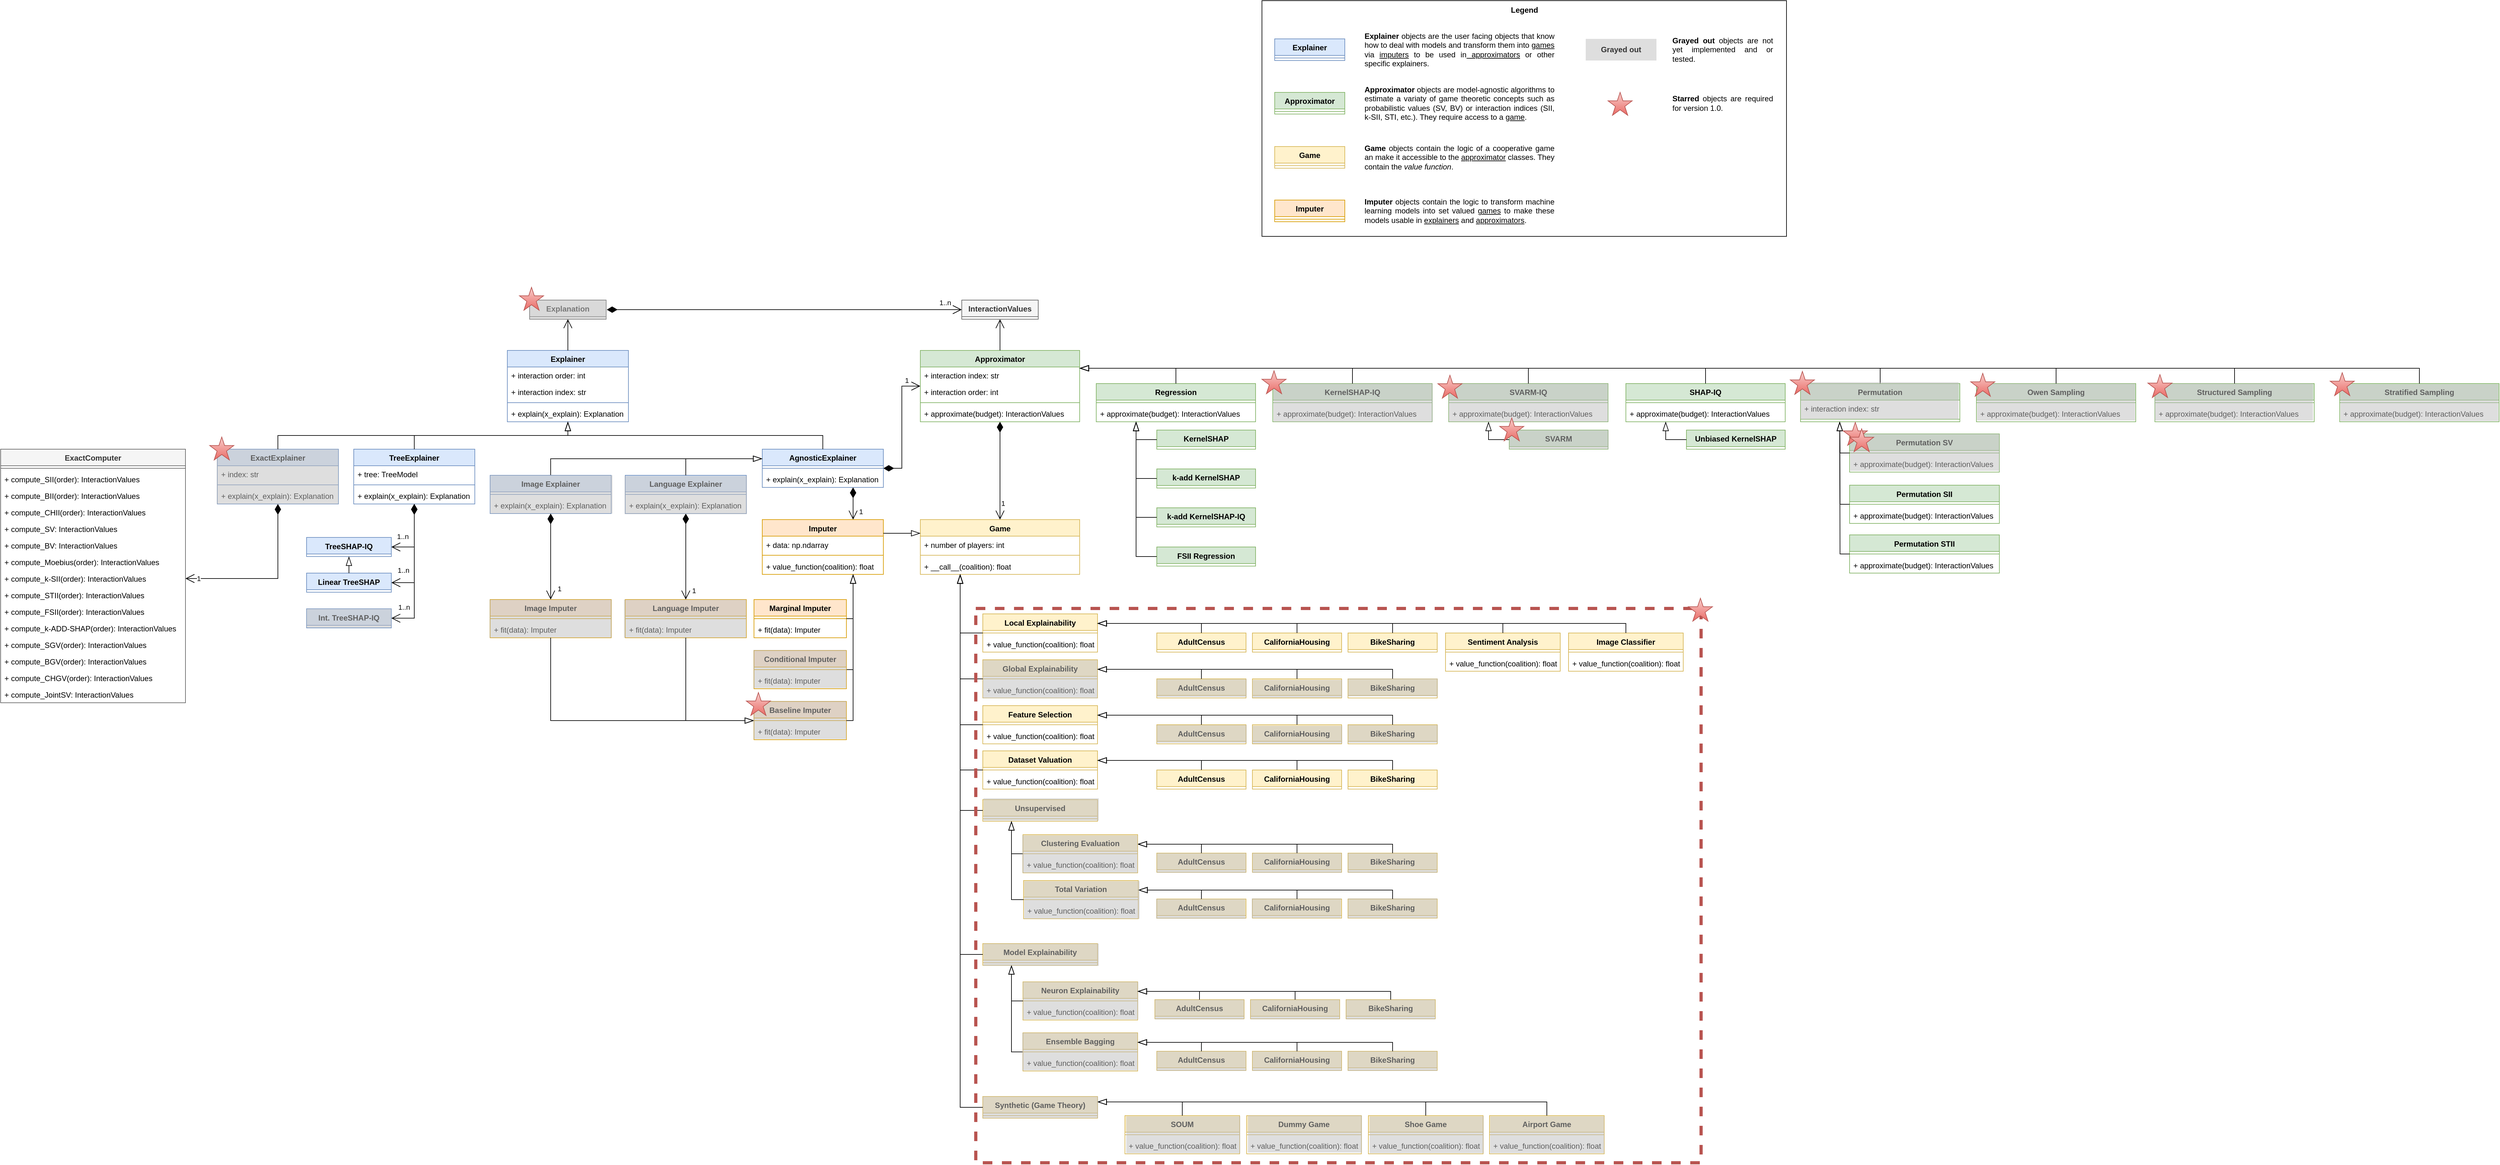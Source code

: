 <mxfile version="21.1.2" type="device">
  <diagram id="C5RBs43oDa-KdzZeNtuy" name="Page-1">
    <mxGraphModel dx="8521" dy="5109" grid="1" gridSize="10" guides="1" tooltips="1" connect="1" arrows="1" fold="1" page="1" pageScale="1" pageWidth="827" pageHeight="1169" math="0" shadow="0">
      <root>
        <mxCell id="WIyWlLk6GJQsqaUBKTNV-0" />
        <mxCell id="WIyWlLk6GJQsqaUBKTNV-1" parent="WIyWlLk6GJQsqaUBKTNV-0" />
        <mxCell id="OzAOoLJQNEvyXBhDf94U-0" value="Explainer" style="swimlane;fontStyle=1;align=center;verticalAlign=top;childLayout=stackLayout;horizontal=1;startSize=26;horizontalStack=0;resizeParent=1;resizeParentMax=0;resizeLast=0;collapsible=1;marginBottom=0;whiteSpace=wrap;html=1;fillColor=#dae8fc;strokeColor=#6c8ebf;" parent="WIyWlLk6GJQsqaUBKTNV-1" vertex="1">
          <mxGeometry x="-85" y="19" width="190" height="112" as="geometry">
            <mxRectangle x="160" y="40" width="90" height="30" as="alternateBounds" />
          </mxGeometry>
        </mxCell>
        <mxCell id="OzAOoLJQNEvyXBhDf94U-1" value="+ interaction order: int" style="text;strokeColor=none;fillColor=none;align=left;verticalAlign=top;spacingLeft=4;spacingRight=4;overflow=hidden;rotatable=0;points=[[0,0.5],[1,0.5]];portConstraint=eastwest;whiteSpace=wrap;html=1;" parent="OzAOoLJQNEvyXBhDf94U-0" vertex="1">
          <mxGeometry y="26" width="190" height="26" as="geometry" />
        </mxCell>
        <mxCell id="OzAOoLJQNEvyXBhDf94U-11" value="+ interaction index: str" style="text;strokeColor=none;fillColor=none;align=left;verticalAlign=top;spacingLeft=4;spacingRight=4;overflow=hidden;rotatable=0;points=[[0,0.5],[1,0.5]];portConstraint=eastwest;whiteSpace=wrap;html=1;" parent="OzAOoLJQNEvyXBhDf94U-0" vertex="1">
          <mxGeometry y="52" width="190" height="26" as="geometry" />
        </mxCell>
        <mxCell id="OzAOoLJQNEvyXBhDf94U-2" value="" style="line;strokeWidth=1;fillColor=none;align=left;verticalAlign=middle;spacingTop=-1;spacingLeft=3;spacingRight=3;rotatable=0;labelPosition=right;points=[];portConstraint=eastwest;strokeColor=inherit;" parent="OzAOoLJQNEvyXBhDf94U-0" vertex="1">
          <mxGeometry y="78" width="190" height="8" as="geometry" />
        </mxCell>
        <mxCell id="OzAOoLJQNEvyXBhDf94U-49" value="+ explain(x_explain): Explanation" style="text;strokeColor=none;fillColor=none;align=left;verticalAlign=top;spacingLeft=4;spacingRight=4;overflow=hidden;rotatable=0;points=[[0,0.5],[1,0.5]];portConstraint=eastwest;whiteSpace=wrap;html=1;" parent="OzAOoLJQNEvyXBhDf94U-0" vertex="1">
          <mxGeometry y="86" width="190" height="26" as="geometry" />
        </mxCell>
        <mxCell id="OzAOoLJQNEvyXBhDf94U-24" value="Imputer" style="swimlane;fontStyle=1;align=center;verticalAlign=top;childLayout=stackLayout;horizontal=1;startSize=26;horizontalStack=0;resizeParent=1;resizeParentMax=0;resizeLast=0;collapsible=1;marginBottom=0;whiteSpace=wrap;html=1;fillColor=#ffe6cc;strokeColor=#d79b00;" parent="WIyWlLk6GJQsqaUBKTNV-1" vertex="1">
          <mxGeometry x="315" y="284.5" width="190" height="86" as="geometry">
            <mxRectangle x="315" y="284.5" width="80" height="30" as="alternateBounds" />
          </mxGeometry>
        </mxCell>
        <mxCell id="OzAOoLJQNEvyXBhDf94U-25" value="+ data: np.ndarray" style="text;strokeColor=none;fillColor=none;align=left;verticalAlign=top;spacingLeft=4;spacingRight=4;overflow=hidden;rotatable=0;points=[[0,0.5],[1,0.5]];portConstraint=eastwest;whiteSpace=wrap;html=1;" parent="OzAOoLJQNEvyXBhDf94U-24" vertex="1">
          <mxGeometry y="26" width="190" height="26" as="geometry" />
        </mxCell>
        <mxCell id="OzAOoLJQNEvyXBhDf94U-26" value="" style="line;strokeWidth=1;fillColor=none;align=left;verticalAlign=middle;spacingTop=-1;spacingLeft=3;spacingRight=3;rotatable=0;labelPosition=right;points=[];portConstraint=eastwest;strokeColor=inherit;" parent="OzAOoLJQNEvyXBhDf94U-24" vertex="1">
          <mxGeometry y="52" width="190" height="8" as="geometry" />
        </mxCell>
        <mxCell id="eMkXG7_KMK_h08Q5rCE--418" value="+ value_function(coalition): float" style="text;strokeColor=none;fillColor=none;align=left;verticalAlign=top;spacingLeft=4;spacingRight=4;overflow=hidden;rotatable=0;points=[[0,0.5],[1,0.5]];portConstraint=eastwest;whiteSpace=wrap;html=1;" vertex="1" parent="OzAOoLJQNEvyXBhDf94U-24">
          <mxGeometry y="60" width="190" height="26" as="geometry" />
        </mxCell>
        <mxCell id="OzAOoLJQNEvyXBhDf94U-39" value="Approximator" style="swimlane;fontStyle=1;align=center;verticalAlign=top;childLayout=stackLayout;horizontal=1;startSize=26;horizontalStack=0;resizeParent=1;resizeParentMax=0;resizeLast=0;collapsible=1;marginBottom=0;whiteSpace=wrap;html=1;fillColor=#d5e8d4;strokeColor=#82b366;" parent="WIyWlLk6GJQsqaUBKTNV-1" vertex="1">
          <mxGeometry x="563" y="19" width="250" height="112" as="geometry">
            <mxRectangle x="563" y="19" width="120" height="30" as="alternateBounds" />
          </mxGeometry>
        </mxCell>
        <mxCell id="OzAOoLJQNEvyXBhDf94U-56" value="+ interaction index: str" style="text;strokeColor=none;fillColor=none;align=left;verticalAlign=top;spacingLeft=4;spacingRight=4;overflow=hidden;rotatable=0;points=[[0,0.5],[1,0.5]];portConstraint=eastwest;whiteSpace=wrap;html=1;" parent="OzAOoLJQNEvyXBhDf94U-39" vertex="1">
          <mxGeometry y="26" width="250" height="26" as="geometry" />
        </mxCell>
        <mxCell id="OzAOoLJQNEvyXBhDf94U-57" value="+ interaction order: int" style="text;strokeColor=none;fillColor=none;align=left;verticalAlign=top;spacingLeft=4;spacingRight=4;overflow=hidden;rotatable=0;points=[[0,0.5],[1,0.5]];portConstraint=eastwest;whiteSpace=wrap;html=1;" parent="OzAOoLJQNEvyXBhDf94U-39" vertex="1">
          <mxGeometry y="52" width="250" height="26" as="geometry" />
        </mxCell>
        <mxCell id="OzAOoLJQNEvyXBhDf94U-41" value="" style="line;strokeWidth=1;fillColor=none;align=left;verticalAlign=middle;spacingTop=-1;spacingLeft=3;spacingRight=3;rotatable=0;labelPosition=right;points=[];portConstraint=eastwest;strokeColor=inherit;" parent="OzAOoLJQNEvyXBhDf94U-39" vertex="1">
          <mxGeometry y="78" width="250" height="8" as="geometry" />
        </mxCell>
        <mxCell id="OzAOoLJQNEvyXBhDf94U-101" value="+ approximate(budget): InteractionValues" style="text;strokeColor=none;fillColor=none;align=left;verticalAlign=top;spacingLeft=4;spacingRight=4;overflow=hidden;rotatable=0;points=[[0,0.5],[1,0.5]];portConstraint=eastwest;whiteSpace=wrap;html=1;" parent="OzAOoLJQNEvyXBhDf94U-39" vertex="1">
          <mxGeometry y="86" width="250" height="26" as="geometry" />
        </mxCell>
        <mxCell id="OzAOoLJQNEvyXBhDf94U-53" value="SHAP-IQ" style="swimlane;fontStyle=1;align=center;verticalAlign=top;childLayout=stackLayout;horizontal=1;startSize=26;horizontalStack=0;resizeParent=1;resizeParentMax=0;resizeLast=0;collapsible=1;marginBottom=0;whiteSpace=wrap;html=1;fillColor=#d5e8d4;strokeColor=#82b366;" parent="WIyWlLk6GJQsqaUBKTNV-1" vertex="1">
          <mxGeometry x="1670" y="71" width="250" height="60" as="geometry">
            <mxRectangle x="1700" y="71" width="155" height="30" as="alternateBounds" />
          </mxGeometry>
        </mxCell>
        <mxCell id="OzAOoLJQNEvyXBhDf94U-55" value="" style="line;strokeWidth=1;fillColor=none;align=left;verticalAlign=middle;spacingTop=-1;spacingLeft=3;spacingRight=3;rotatable=0;labelPosition=right;points=[];portConstraint=eastwest;strokeColor=inherit;" parent="OzAOoLJQNEvyXBhDf94U-53" vertex="1">
          <mxGeometry y="26" width="250" height="8" as="geometry" />
        </mxCell>
        <mxCell id="OzAOoLJQNEvyXBhDf94U-72" value="+ approximate(budget): InteractionValues" style="text;strokeColor=none;fillColor=none;align=left;verticalAlign=top;spacingLeft=4;spacingRight=4;overflow=hidden;rotatable=0;points=[[0,0.5],[1,0.5]];portConstraint=eastwest;whiteSpace=wrap;html=1;" parent="OzAOoLJQNEvyXBhDf94U-53" vertex="1">
          <mxGeometry y="34" width="250" height="26" as="geometry" />
        </mxCell>
        <mxCell id="OzAOoLJQNEvyXBhDf94U-59" value="KernelSHAP" style="swimlane;fontStyle=1;align=center;verticalAlign=top;childLayout=stackLayout;horizontal=1;startSize=26;horizontalStack=0;resizeParent=1;resizeParentMax=0;resizeLast=0;collapsible=1;marginBottom=0;whiteSpace=wrap;html=1;fillColor=#d5e8d4;strokeColor=#82b366;" parent="WIyWlLk6GJQsqaUBKTNV-1" vertex="1" collapsed="1">
          <mxGeometry x="934" y="144" width="155" height="30" as="geometry">
            <mxRectangle x="1250" y="155" width="200" height="86" as="alternateBounds" />
          </mxGeometry>
        </mxCell>
        <mxCell id="OzAOoLJQNEvyXBhDf94U-80" value="+ interaction index: &quot;SV&quot;" style="text;strokeColor=none;fillColor=none;align=left;verticalAlign=top;spacingLeft=4;spacingRight=4;overflow=hidden;rotatable=0;points=[[0,0.5],[1,0.5]];portConstraint=eastwest;whiteSpace=wrap;html=1;" parent="OzAOoLJQNEvyXBhDf94U-59" vertex="1">
          <mxGeometry y="26" width="200" height="26" as="geometry" />
        </mxCell>
        <mxCell id="OzAOoLJQNEvyXBhDf94U-107" value="+ regression weights: np.ndarray" style="text;strokeColor=none;fillColor=none;align=left;verticalAlign=top;spacingLeft=4;spacingRight=4;overflow=hidden;rotatable=0;points=[[0,0.5],[1,0.5]];portConstraint=eastwest;whiteSpace=wrap;html=1;" parent="OzAOoLJQNEvyXBhDf94U-59" vertex="1">
          <mxGeometry y="52" width="200" height="26" as="geometry" />
        </mxCell>
        <mxCell id="OzAOoLJQNEvyXBhDf94U-61" value="" style="line;strokeWidth=1;fillColor=none;align=left;verticalAlign=middle;spacingTop=-1;spacingLeft=3;spacingRight=3;rotatable=0;labelPosition=right;points=[];portConstraint=eastwest;strokeColor=inherit;" parent="OzAOoLJQNEvyXBhDf94U-59" vertex="1">
          <mxGeometry y="78" width="200" height="8" as="geometry" />
        </mxCell>
        <mxCell id="OzAOoLJQNEvyXBhDf94U-64" value="Regression" style="swimlane;fontStyle=1;align=center;verticalAlign=top;childLayout=stackLayout;horizontal=1;startSize=26;horizontalStack=0;resizeParent=1;resizeParentMax=0;resizeLast=0;collapsible=1;marginBottom=0;whiteSpace=wrap;html=1;fillColor=#d5e8d4;strokeColor=#82b366;" parent="WIyWlLk6GJQsqaUBKTNV-1" vertex="1">
          <mxGeometry x="839" y="71" width="250" height="60" as="geometry">
            <mxRectangle x="839" y="71" width="120" height="30" as="alternateBounds" />
          </mxGeometry>
        </mxCell>
        <mxCell id="OzAOoLJQNEvyXBhDf94U-66" value="" style="line;strokeWidth=1;fillColor=none;align=left;verticalAlign=middle;spacingTop=-1;spacingLeft=3;spacingRight=3;rotatable=0;labelPosition=right;points=[];portConstraint=eastwest;strokeColor=inherit;" parent="OzAOoLJQNEvyXBhDf94U-64" vertex="1">
          <mxGeometry y="26" width="250" height="8" as="geometry" />
        </mxCell>
        <mxCell id="OzAOoLJQNEvyXBhDf94U-104" value="+ approximate(budget): InteractionValues" style="text;strokeColor=none;fillColor=none;align=left;verticalAlign=top;spacingLeft=4;spacingRight=4;overflow=hidden;rotatable=0;points=[[0,0.5],[1,0.5]];portConstraint=eastwest;whiteSpace=wrap;html=1;" parent="OzAOoLJQNEvyXBhDf94U-64" vertex="1">
          <mxGeometry y="34" width="250" height="26" as="geometry" />
        </mxCell>
        <mxCell id="OzAOoLJQNEvyXBhDf94U-68" value="Unbiased KernelSHAP" style="swimlane;fontStyle=1;align=center;verticalAlign=top;childLayout=stackLayout;horizontal=1;startSize=26;horizontalStack=0;resizeParent=1;resizeParentMax=0;resizeLast=0;collapsible=1;marginBottom=0;whiteSpace=wrap;html=1;fillColor=#d5e8d4;strokeColor=#82b366;" parent="WIyWlLk6GJQsqaUBKTNV-1" vertex="1" collapsed="1">
          <mxGeometry x="1765" y="144" width="155" height="30" as="geometry">
            <mxRectangle x="860" y="524.5" width="160" height="60" as="alternateBounds" />
          </mxGeometry>
        </mxCell>
        <mxCell id="OzAOoLJQNEvyXBhDf94U-108" value="+ interaction index: &quot;SV&quot;" style="text;strokeColor=none;fillColor=none;align=left;verticalAlign=top;spacingLeft=4;spacingRight=4;overflow=hidden;rotatable=0;points=[[0,0.5],[1,0.5]];portConstraint=eastwest;whiteSpace=wrap;html=1;" parent="OzAOoLJQNEvyXBhDf94U-68" vertex="1">
          <mxGeometry y="26" width="160" height="26" as="geometry" />
        </mxCell>
        <mxCell id="OzAOoLJQNEvyXBhDf94U-70" value="" style="line;strokeWidth=1;fillColor=none;align=left;verticalAlign=middle;spacingTop=-1;spacingLeft=3;spacingRight=3;rotatable=0;labelPosition=right;points=[];portConstraint=eastwest;strokeColor=inherit;" parent="OzAOoLJQNEvyXBhDf94U-68" vertex="1">
          <mxGeometry y="52" width="160" height="8" as="geometry" />
        </mxCell>
        <mxCell id="OzAOoLJQNEvyXBhDf94U-75" value="FSII Regression" style="swimlane;fontStyle=1;align=center;verticalAlign=top;childLayout=stackLayout;horizontal=1;startSize=26;horizontalStack=0;resizeParent=1;resizeParentMax=0;resizeLast=0;collapsible=1;marginBottom=0;whiteSpace=wrap;html=1;fillColor=#d5e8d4;strokeColor=#82b366;" parent="WIyWlLk6GJQsqaUBKTNV-1" vertex="1" collapsed="1">
          <mxGeometry x="934" y="327.5" width="155" height="30" as="geometry">
            <mxRectangle x="1000" y="390" width="190" height="86" as="alternateBounds" />
          </mxGeometry>
        </mxCell>
        <mxCell id="OzAOoLJQNEvyXBhDf94U-79" value="+ interaction index: &quot;FSII&quot;" style="text;strokeColor=none;fillColor=none;align=left;verticalAlign=top;spacingLeft=4;spacingRight=4;overflow=hidden;rotatable=0;points=[[0,0.5],[1,0.5]];portConstraint=eastwest;whiteSpace=wrap;html=1;" parent="OzAOoLJQNEvyXBhDf94U-75" vertex="1">
          <mxGeometry y="26" width="190" height="26" as="geometry" />
        </mxCell>
        <mxCell id="OzAOoLJQNEvyXBhDf94U-106" value="+ regression weights: np.ndarray" style="text;strokeColor=none;fillColor=none;align=left;verticalAlign=top;spacingLeft=4;spacingRight=4;overflow=hidden;rotatable=0;points=[[0,0.5],[1,0.5]];portConstraint=eastwest;whiteSpace=wrap;html=1;" parent="OzAOoLJQNEvyXBhDf94U-75" vertex="1">
          <mxGeometry y="52" width="190" height="26" as="geometry" />
        </mxCell>
        <mxCell id="OzAOoLJQNEvyXBhDf94U-77" value="" style="line;strokeWidth=1;fillColor=none;align=left;verticalAlign=middle;spacingTop=-1;spacingLeft=3;spacingRight=3;rotatable=0;labelPosition=right;points=[];portConstraint=eastwest;strokeColor=inherit;" parent="OzAOoLJQNEvyXBhDf94U-75" vertex="1">
          <mxGeometry y="78" width="190" height="8" as="geometry" />
        </mxCell>
        <mxCell id="OzAOoLJQNEvyXBhDf94U-81" value="SVARM-IQ" style="swimlane;fontStyle=1;align=center;verticalAlign=top;childLayout=stackLayout;horizontal=1;startSize=26;horizontalStack=0;resizeParent=1;resizeParentMax=0;resizeLast=0;collapsible=1;marginBottom=0;whiteSpace=wrap;html=1;fillColor=#d5e8d4;strokeColor=#82b366;" parent="WIyWlLk6GJQsqaUBKTNV-1" vertex="1">
          <mxGeometry x="1392" y="71" width="250" height="60" as="geometry">
            <mxRectangle x="1399" y="71" width="155" height="30" as="alternateBounds" />
          </mxGeometry>
        </mxCell>
        <mxCell id="OzAOoLJQNEvyXBhDf94U-83" value="" style="line;strokeWidth=1;fillColor=none;align=left;verticalAlign=middle;spacingTop=-1;spacingLeft=3;spacingRight=3;rotatable=0;labelPosition=right;points=[];portConstraint=eastwest;strokeColor=inherit;" parent="OzAOoLJQNEvyXBhDf94U-81" vertex="1">
          <mxGeometry y="26" width="250" height="8" as="geometry" />
        </mxCell>
        <mxCell id="eMkXG7_KMK_h08Q5rCE--408" value="+ approximate(budget): InteractionValues" style="text;strokeColor=none;fillColor=none;align=left;verticalAlign=top;spacingLeft=4;spacingRight=4;overflow=hidden;rotatable=0;points=[[0,0.5],[1,0.5]];portConstraint=eastwest;whiteSpace=wrap;html=1;" vertex="1" parent="OzAOoLJQNEvyXBhDf94U-81">
          <mxGeometry y="34" width="250" height="26" as="geometry" />
        </mxCell>
        <mxCell id="OzAOoLJQNEvyXBhDf94U-87" value="SVARM" style="swimlane;fontStyle=1;align=center;verticalAlign=top;childLayout=stackLayout;horizontal=1;startSize=26;horizontalStack=0;resizeParent=1;resizeParentMax=0;resizeLast=0;collapsible=1;marginBottom=0;whiteSpace=wrap;html=1;fillColor=#d5e8d4;strokeColor=#82b366;" parent="WIyWlLk6GJQsqaUBKTNV-1" vertex="1" collapsed="1">
          <mxGeometry x="1487" y="144" width="155" height="30" as="geometry">
            <mxRectangle x="1610" y="576" width="150" height="60" as="alternateBounds" />
          </mxGeometry>
        </mxCell>
        <mxCell id="OzAOoLJQNEvyXBhDf94U-89" value="+ interaction index: &quot;SV&quot;" style="text;strokeColor=none;fillColor=none;align=left;verticalAlign=top;spacingLeft=4;spacingRight=4;overflow=hidden;rotatable=0;points=[[0,0.5],[1,0.5]];portConstraint=eastwest;whiteSpace=wrap;html=1;" parent="OzAOoLJQNEvyXBhDf94U-87" vertex="1">
          <mxGeometry y="26" width="150" height="26" as="geometry" />
        </mxCell>
        <mxCell id="OzAOoLJQNEvyXBhDf94U-90" value="" style="line;strokeWidth=1;fillColor=none;align=left;verticalAlign=middle;spacingTop=-1;spacingLeft=3;spacingRight=3;rotatable=0;labelPosition=right;points=[];portConstraint=eastwest;strokeColor=inherit;" parent="OzAOoLJQNEvyXBhDf94U-87" vertex="1">
          <mxGeometry y="52" width="150" height="8" as="geometry" />
        </mxCell>
        <mxCell id="OzAOoLJQNEvyXBhDf94U-93" value="k-add KernelSHAP" style="swimlane;fontStyle=1;align=center;verticalAlign=top;childLayout=stackLayout;horizontal=1;startSize=26;horizontalStack=0;resizeParent=1;resizeParentMax=0;resizeLast=0;collapsible=1;marginBottom=0;whiteSpace=wrap;html=1;fillColor=#d5e8d4;strokeColor=#82b366;" parent="WIyWlLk6GJQsqaUBKTNV-1" vertex="1" collapsed="1">
          <mxGeometry x="934" y="205" width="155" height="30" as="geometry">
            <mxRectangle x="1180" y="560" width="200" height="86" as="alternateBounds" />
          </mxGeometry>
        </mxCell>
        <mxCell id="OzAOoLJQNEvyXBhDf94U-95" value="+ interaction index: &quot;SV&quot;" style="text;strokeColor=none;fillColor=none;align=left;verticalAlign=top;spacingLeft=4;spacingRight=4;overflow=hidden;rotatable=0;points=[[0,0.5],[1,0.5]];portConstraint=eastwest;whiteSpace=wrap;html=1;" parent="OzAOoLJQNEvyXBhDf94U-93" vertex="1">
          <mxGeometry y="26" width="200" height="26" as="geometry" />
        </mxCell>
        <mxCell id="OzAOoLJQNEvyXBhDf94U-105" value="+ regression weights: np.ndarray" style="text;strokeColor=none;fillColor=none;align=left;verticalAlign=top;spacingLeft=4;spacingRight=4;overflow=hidden;rotatable=0;points=[[0,0.5],[1,0.5]];portConstraint=eastwest;whiteSpace=wrap;html=1;" parent="OzAOoLJQNEvyXBhDf94U-93" vertex="1">
          <mxGeometry y="52" width="200" height="26" as="geometry" />
        </mxCell>
        <mxCell id="OzAOoLJQNEvyXBhDf94U-96" value="" style="line;strokeWidth=1;fillColor=none;align=left;verticalAlign=middle;spacingTop=-1;spacingLeft=3;spacingRight=3;rotatable=0;labelPosition=right;points=[];portConstraint=eastwest;strokeColor=inherit;" parent="OzAOoLJQNEvyXBhDf94U-93" vertex="1">
          <mxGeometry y="78" width="200" height="8" as="geometry" />
        </mxCell>
        <mxCell id="OzAOoLJQNEvyXBhDf94U-109" value="KernelSHAP-IQ" style="swimlane;fontStyle=1;align=center;verticalAlign=top;childLayout=stackLayout;horizontal=1;startSize=26;horizontalStack=0;resizeParent=1;resizeParentMax=0;resizeLast=0;collapsible=1;marginBottom=0;whiteSpace=wrap;html=1;fillColor=#d5e8d4;strokeColor=#82b366;" parent="WIyWlLk6GJQsqaUBKTNV-1" vertex="1">
          <mxGeometry x="1116" y="71" width="250" height="60" as="geometry">
            <mxRectangle x="1870" width="155" height="30" as="alternateBounds" />
          </mxGeometry>
        </mxCell>
        <mxCell id="OzAOoLJQNEvyXBhDf94U-110" value="" style="line;strokeWidth=1;fillColor=none;align=left;verticalAlign=middle;spacingTop=-1;spacingLeft=3;spacingRight=3;rotatable=0;labelPosition=right;points=[];portConstraint=eastwest;strokeColor=inherit;" parent="OzAOoLJQNEvyXBhDf94U-109" vertex="1">
          <mxGeometry y="26" width="250" height="8" as="geometry" />
        </mxCell>
        <mxCell id="OzAOoLJQNEvyXBhDf94U-117" value="+ approximate(budget): InteractionValues" style="text;strokeColor=none;fillColor=none;align=left;verticalAlign=top;spacingLeft=4;spacingRight=4;overflow=hidden;rotatable=0;points=[[0,0.5],[1,0.5]];portConstraint=eastwest;whiteSpace=wrap;html=1;" parent="OzAOoLJQNEvyXBhDf94U-109" vertex="1">
          <mxGeometry y="34" width="250" height="26" as="geometry" />
        </mxCell>
        <mxCell id="OzAOoLJQNEvyXBhDf94U-112" value="k-add KernelSHAP-IQ" style="swimlane;fontStyle=1;align=center;verticalAlign=top;childLayout=stackLayout;horizontal=1;startSize=26;horizontalStack=0;resizeParent=1;resizeParentMax=0;resizeLast=0;collapsible=1;marginBottom=0;whiteSpace=wrap;html=1;fillColor=#d5e8d4;strokeColor=#82b366;" parent="WIyWlLk6GJQsqaUBKTNV-1" vertex="1" collapsed="1">
          <mxGeometry x="934" y="266" width="155" height="30" as="geometry">
            <mxRectangle x="1850" y="560" width="200" height="60" as="alternateBounds" />
          </mxGeometry>
        </mxCell>
        <mxCell id="OzAOoLJQNEvyXBhDf94U-115" value="+ weights: np.ndarray" style="text;strokeColor=none;fillColor=none;align=left;verticalAlign=top;spacingLeft=4;spacingRight=4;overflow=hidden;rotatable=0;points=[[0,0.5],[1,0.5]];portConstraint=eastwest;whiteSpace=wrap;html=1;" parent="OzAOoLJQNEvyXBhDf94U-112" vertex="1">
          <mxGeometry y="26" width="200" height="26" as="geometry" />
        </mxCell>
        <mxCell id="OzAOoLJQNEvyXBhDf94U-113" value="" style="line;strokeWidth=1;fillColor=none;align=left;verticalAlign=middle;spacingTop=-1;spacingLeft=3;spacingRight=3;rotatable=0;labelPosition=right;points=[];portConstraint=eastwest;strokeColor=inherit;" parent="OzAOoLJQNEvyXBhDf94U-112" vertex="1">
          <mxGeometry y="52" width="200" height="8" as="geometry" />
        </mxCell>
        <mxCell id="OzAOoLJQNEvyXBhDf94U-119" value="Permutation" style="swimlane;fontStyle=1;align=center;verticalAlign=top;childLayout=stackLayout;horizontal=1;startSize=26;horizontalStack=0;resizeParent=1;resizeParentMax=0;resizeLast=0;collapsible=1;marginBottom=0;whiteSpace=wrap;html=1;fillColor=#d5e8d4;strokeColor=#82b366;" parent="WIyWlLk6GJQsqaUBKTNV-1" vertex="1">
          <mxGeometry x="1944" y="71" width="250" height="60" as="geometry">
            <mxRectangle x="1990" y="71" width="120" height="30" as="alternateBounds" />
          </mxGeometry>
        </mxCell>
        <mxCell id="eMkXG7_KMK_h08Q5rCE--407" value="+ interaction index: str" style="text;strokeColor=none;fillColor=none;align=left;verticalAlign=top;spacingLeft=4;spacingRight=4;overflow=hidden;rotatable=0;points=[[0,0.5],[1,0.5]];portConstraint=eastwest;whiteSpace=wrap;html=1;" vertex="1" parent="OzAOoLJQNEvyXBhDf94U-119">
          <mxGeometry y="26" width="250" height="26" as="geometry" />
        </mxCell>
        <mxCell id="OzAOoLJQNEvyXBhDf94U-120" value="" style="line;strokeWidth=1;fillColor=none;align=left;verticalAlign=middle;spacingTop=-1;spacingLeft=3;spacingRight=3;rotatable=0;labelPosition=right;points=[];portConstraint=eastwest;strokeColor=inherit;" parent="OzAOoLJQNEvyXBhDf94U-119" vertex="1">
          <mxGeometry y="52" width="250" height="8" as="geometry" />
        </mxCell>
        <mxCell id="OzAOoLJQNEvyXBhDf94U-122" value="Permutation SII" style="swimlane;fontStyle=1;align=center;verticalAlign=top;childLayout=stackLayout;horizontal=1;startSize=26;horizontalStack=0;resizeParent=1;resizeParentMax=0;resizeLast=0;collapsible=1;marginBottom=0;whiteSpace=wrap;html=1;fillColor=#d5e8d4;strokeColor=#82b366;" parent="WIyWlLk6GJQsqaUBKTNV-1" vertex="1">
          <mxGeometry x="2021" y="230.5" width="235" height="60" as="geometry">
            <mxRectangle x="1580" y="300" width="155" height="30" as="alternateBounds" />
          </mxGeometry>
        </mxCell>
        <mxCell id="OzAOoLJQNEvyXBhDf94U-124" value="" style="line;strokeWidth=1;fillColor=none;align=left;verticalAlign=middle;spacingTop=-1;spacingLeft=3;spacingRight=3;rotatable=0;labelPosition=right;points=[];portConstraint=eastwest;strokeColor=inherit;" parent="OzAOoLJQNEvyXBhDf94U-122" vertex="1">
          <mxGeometry y="26" width="235" height="8" as="geometry" />
        </mxCell>
        <mxCell id="OzAOoLJQNEvyXBhDf94U-132" value="+ approximate(budget): InteractionValues" style="text;strokeColor=none;fillColor=none;align=left;verticalAlign=top;spacingLeft=4;spacingRight=4;overflow=hidden;rotatable=0;points=[[0,0.5],[1,0.5]];portConstraint=eastwest;whiteSpace=wrap;html=1;" parent="OzAOoLJQNEvyXBhDf94U-122" vertex="1">
          <mxGeometry y="34" width="235" height="26" as="geometry" />
        </mxCell>
        <mxCell id="OzAOoLJQNEvyXBhDf94U-126" value="Permutation STII" style="swimlane;fontStyle=1;align=center;verticalAlign=top;childLayout=stackLayout;horizontal=1;startSize=26;horizontalStack=0;resizeParent=1;resizeParentMax=0;resizeLast=0;collapsible=1;marginBottom=0;whiteSpace=wrap;html=1;fillColor=#d5e8d4;strokeColor=#82b366;" parent="WIyWlLk6GJQsqaUBKTNV-1" vertex="1">
          <mxGeometry x="2021" y="308.5" width="235" height="60" as="geometry">
            <mxRectangle x="1231" y="294" width="155" height="30" as="alternateBounds" />
          </mxGeometry>
        </mxCell>
        <mxCell id="OzAOoLJQNEvyXBhDf94U-128" value="" style="line;strokeWidth=1;fillColor=none;align=left;verticalAlign=middle;spacingTop=-1;spacingLeft=3;spacingRight=3;rotatable=0;labelPosition=right;points=[];portConstraint=eastwest;strokeColor=inherit;" parent="OzAOoLJQNEvyXBhDf94U-126" vertex="1">
          <mxGeometry y="26" width="235" height="8" as="geometry" />
        </mxCell>
        <mxCell id="OzAOoLJQNEvyXBhDf94U-129" value="+ approximate(budget): InteractionValues" style="text;strokeColor=none;fillColor=none;align=left;verticalAlign=top;spacingLeft=4;spacingRight=4;overflow=hidden;rotatable=0;points=[[0,0.5],[1,0.5]];portConstraint=eastwest;whiteSpace=wrap;html=1;" parent="OzAOoLJQNEvyXBhDf94U-126" vertex="1">
          <mxGeometry y="34" width="235" height="26" as="geometry" />
        </mxCell>
        <mxCell id="OzAOoLJQNEvyXBhDf94U-133" value="Permutation SV" style="swimlane;fontStyle=1;align=center;verticalAlign=top;childLayout=stackLayout;horizontal=1;startSize=26;horizontalStack=0;resizeParent=1;resizeParentMax=0;resizeLast=0;collapsible=1;marginBottom=0;whiteSpace=wrap;html=1;fillColor=#d5e8d4;strokeColor=#82b366;" parent="WIyWlLk6GJQsqaUBKTNV-1" vertex="1">
          <mxGeometry x="2021" y="150" width="235" height="60" as="geometry">
            <mxRectangle x="1205" y="144" width="155" height="30" as="alternateBounds" />
          </mxGeometry>
        </mxCell>
        <mxCell id="OzAOoLJQNEvyXBhDf94U-135" value="" style="line;strokeWidth=1;fillColor=none;align=left;verticalAlign=middle;spacingTop=-1;spacingLeft=3;spacingRight=3;rotatable=0;labelPosition=right;points=[];portConstraint=eastwest;strokeColor=inherit;" parent="OzAOoLJQNEvyXBhDf94U-133" vertex="1">
          <mxGeometry y="26" width="235" height="8" as="geometry" />
        </mxCell>
        <mxCell id="OzAOoLJQNEvyXBhDf94U-136" value="+ approximate(budget): InteractionValues" style="text;strokeColor=none;fillColor=none;align=left;verticalAlign=top;spacingLeft=4;spacingRight=4;overflow=hidden;rotatable=0;points=[[0,0.5],[1,0.5]];portConstraint=eastwest;whiteSpace=wrap;html=1;" parent="OzAOoLJQNEvyXBhDf94U-133" vertex="1">
          <mxGeometry y="34" width="235" height="26" as="geometry" />
        </mxCell>
        <mxCell id="OzAOoLJQNEvyXBhDf94U-171" value="Game" style="swimlane;fontStyle=1;align=center;verticalAlign=top;childLayout=stackLayout;horizontal=1;startSize=26;horizontalStack=0;resizeParent=1;resizeParentMax=0;resizeLast=0;collapsible=1;marginBottom=0;whiteSpace=wrap;html=1;fillColor=#fff2cc;strokeColor=#d6b656;" parent="WIyWlLk6GJQsqaUBKTNV-1" vertex="1">
          <mxGeometry x="563" y="284.5" width="250" height="86" as="geometry">
            <mxRectangle x="563" y="284.5" width="120" height="30" as="alternateBounds" />
          </mxGeometry>
        </mxCell>
        <mxCell id="OzAOoLJQNEvyXBhDf94U-172" value="+ number of players: int" style="text;strokeColor=none;fillColor=none;align=left;verticalAlign=top;spacingLeft=4;spacingRight=4;overflow=hidden;rotatable=0;points=[[0,0.5],[1,0.5]];portConstraint=eastwest;whiteSpace=wrap;html=1;" parent="OzAOoLJQNEvyXBhDf94U-171" vertex="1">
          <mxGeometry y="26" width="250" height="26" as="geometry" />
        </mxCell>
        <mxCell id="OzAOoLJQNEvyXBhDf94U-175" value="" style="line;strokeWidth=1;fillColor=none;align=left;verticalAlign=middle;spacingTop=-1;spacingLeft=3;spacingRight=3;rotatable=0;labelPosition=right;points=[];portConstraint=eastwest;strokeColor=inherit;" parent="OzAOoLJQNEvyXBhDf94U-171" vertex="1">
          <mxGeometry y="52" width="250" height="8" as="geometry" />
        </mxCell>
        <mxCell id="OzAOoLJQNEvyXBhDf94U-176" value="+ __call__(coalition): float" style="text;strokeColor=none;fillColor=none;align=left;verticalAlign=top;spacingLeft=4;spacingRight=4;overflow=hidden;rotatable=0;points=[[0,0.5],[1,0.5]];portConstraint=eastwest;whiteSpace=wrap;html=1;" parent="OzAOoLJQNEvyXBhDf94U-171" vertex="1">
          <mxGeometry y="60" width="250" height="26" as="geometry" />
        </mxCell>
        <mxCell id="OzAOoLJQNEvyXBhDf94U-7" value="TreeExplainer" style="swimlane;fontStyle=1;align=center;verticalAlign=top;childLayout=stackLayout;horizontal=1;startSize=26;horizontalStack=0;resizeParent=1;resizeParentMax=0;resizeLast=0;collapsible=1;marginBottom=0;whiteSpace=wrap;html=1;fillColor=#dae8fc;strokeColor=#6c8ebf;" parent="WIyWlLk6GJQsqaUBKTNV-1" vertex="1">
          <mxGeometry x="-326" y="174" width="190" height="86" as="geometry">
            <mxRectangle x="-326" y="174" width="120" height="30" as="alternateBounds" />
          </mxGeometry>
        </mxCell>
        <mxCell id="OzAOoLJQNEvyXBhDf94U-8" value="+ tree: TreeModel" style="text;strokeColor=none;fillColor=none;align=left;verticalAlign=top;spacingLeft=4;spacingRight=4;overflow=hidden;rotatable=0;points=[[0,0.5],[1,0.5]];portConstraint=eastwest;whiteSpace=wrap;html=1;" parent="OzAOoLJQNEvyXBhDf94U-7" vertex="1">
          <mxGeometry y="26" width="190" height="26" as="geometry" />
        </mxCell>
        <mxCell id="OzAOoLJQNEvyXBhDf94U-9" value="" style="line;strokeWidth=1;fillColor=none;align=left;verticalAlign=middle;spacingTop=-1;spacingLeft=3;spacingRight=3;rotatable=0;labelPosition=right;points=[];portConstraint=eastwest;strokeColor=inherit;" parent="OzAOoLJQNEvyXBhDf94U-7" vertex="1">
          <mxGeometry y="52" width="190" height="8" as="geometry" />
        </mxCell>
        <mxCell id="OzAOoLJQNEvyXBhDf94U-10" value="+ explain(x_explain): Explanation" style="text;strokeColor=none;fillColor=none;align=left;verticalAlign=top;spacingLeft=4;spacingRight=4;overflow=hidden;rotatable=0;points=[[0,0.5],[1,0.5]];portConstraint=eastwest;whiteSpace=wrap;html=1;" parent="OzAOoLJQNEvyXBhDf94U-7" vertex="1">
          <mxGeometry y="60" width="190" height="26" as="geometry" />
        </mxCell>
        <mxCell id="OzAOoLJQNEvyXBhDf94U-15" value="AgnosticExplainer" style="swimlane;fontStyle=1;align=center;verticalAlign=top;childLayout=stackLayout;horizontal=1;startSize=26;horizontalStack=0;resizeParent=1;resizeParentMax=0;resizeLast=0;collapsible=1;marginBottom=0;whiteSpace=wrap;html=1;fillColor=#dae8fc;strokeColor=#6c8ebf;" parent="WIyWlLk6GJQsqaUBKTNV-1" vertex="1">
          <mxGeometry x="315" y="174" width="190" height="60" as="geometry">
            <mxRectangle x="315" y="174" width="140" height="30" as="alternateBounds" />
          </mxGeometry>
        </mxCell>
        <mxCell id="OzAOoLJQNEvyXBhDf94U-17" value="" style="line;strokeWidth=1;fillColor=none;align=left;verticalAlign=middle;spacingTop=-1;spacingLeft=3;spacingRight=3;rotatable=0;labelPosition=right;points=[];portConstraint=eastwest;strokeColor=inherit;" parent="OzAOoLJQNEvyXBhDf94U-15" vertex="1">
          <mxGeometry y="26" width="190" height="8" as="geometry" />
        </mxCell>
        <mxCell id="OzAOoLJQNEvyXBhDf94U-38" value="+ explain(x_explain): Explanation" style="text;strokeColor=none;fillColor=none;align=left;verticalAlign=top;spacingLeft=4;spacingRight=4;overflow=hidden;rotatable=0;points=[[0,0.5],[1,0.5]];portConstraint=eastwest;whiteSpace=wrap;html=1;" parent="OzAOoLJQNEvyXBhDf94U-15" vertex="1">
          <mxGeometry y="34" width="190" height="26" as="geometry" />
        </mxCell>
        <mxCell id="OzAOoLJQNEvyXBhDf94U-194" value="1" style="endArrow=open;html=1;endSize=12;startArrow=diamondThin;startSize=14;startFill=1;edgeStyle=orthogonalEdgeStyle;align=left;verticalAlign=bottom;rounded=0;exitX=1;exitY=0.5;exitDx=0;exitDy=0;entryX=0;entryY=0.5;entryDx=0;entryDy=0;" parent="WIyWlLk6GJQsqaUBKTNV-1" source="OzAOoLJQNEvyXBhDf94U-15" target="OzAOoLJQNEvyXBhDf94U-39" edge="1">
          <mxGeometry x="0.722" relative="1" as="geometry">
            <mxPoint x="560" y="230" as="sourcePoint" />
            <mxPoint x="500" y="80" as="targetPoint" />
            <mxPoint as="offset" />
          </mxGeometry>
        </mxCell>
        <mxCell id="OzAOoLJQNEvyXBhDf94U-195" value="1" style="endArrow=open;html=1;endSize=12;startArrow=diamondThin;startSize=14;startFill=1;edgeStyle=orthogonalEdgeStyle;align=left;verticalAlign=bottom;rounded=0;exitX=0.75;exitY=1;exitDx=0;exitDy=0;entryX=0.75;entryY=0;entryDx=0;entryDy=0;" parent="WIyWlLk6GJQsqaUBKTNV-1" source="OzAOoLJQNEvyXBhDf94U-15" target="OzAOoLJQNEvyXBhDf94U-24" edge="1">
          <mxGeometry x="0.861" y="7" relative="1" as="geometry">
            <mxPoint x="490" y="250" as="sourcePoint" />
            <mxPoint x="460" y="270" as="targetPoint" />
            <mxPoint as="offset" />
          </mxGeometry>
        </mxCell>
        <mxCell id="OzAOoLJQNEvyXBhDf94U-196" value="1" style="endArrow=open;html=1;endSize=12;startArrow=diamondThin;startSize=14;startFill=1;edgeStyle=orthogonalEdgeStyle;align=left;verticalAlign=bottom;rounded=0;exitX=0.5;exitY=1;exitDx=0;exitDy=0;entryX=0.5;entryY=0;entryDx=0;entryDy=0;" parent="WIyWlLk6GJQsqaUBKTNV-1" source="OzAOoLJQNEvyXBhDf94U-39" target="OzAOoLJQNEvyXBhDf94U-171" edge="1">
          <mxGeometry x="0.785" relative="1" as="geometry">
            <mxPoint x="360" y="225" as="sourcePoint" />
            <mxPoint x="330" y="358" as="targetPoint" />
            <mxPoint as="offset" />
          </mxGeometry>
        </mxCell>
        <mxCell id="OzAOoLJQNEvyXBhDf94U-198" value="" style="endArrow=blockThin;html=1;endSize=12;startArrow=none;startSize=14;startFill=0;edgeStyle=orthogonalEdgeStyle;align=left;verticalAlign=bottom;rounded=0;exitX=0.5;exitY=0;exitDx=0;exitDy=0;endFill=0;entryX=1;entryY=0.25;entryDx=0;entryDy=0;" parent="WIyWlLk6GJQsqaUBKTNV-1" source="OzAOoLJQNEvyXBhDf94U-53" target="OzAOoLJQNEvyXBhDf94U-39" edge="1">
          <mxGeometry x="-0.872" y="5" relative="1" as="geometry">
            <mxPoint x="1090" y="666" as="sourcePoint" />
            <mxPoint x="810" y="50" as="targetPoint" />
            <mxPoint as="offset" />
          </mxGeometry>
        </mxCell>
        <mxCell id="OzAOoLJQNEvyXBhDf94U-199" value="" style="endArrow=blockThin;html=1;endSize=12;startArrow=none;startSize=14;startFill=0;edgeStyle=orthogonalEdgeStyle;align=left;verticalAlign=bottom;rounded=0;exitX=0.5;exitY=0;exitDx=0;exitDy=0;endFill=0;entryX=1;entryY=0.25;entryDx=0;entryDy=0;" parent="WIyWlLk6GJQsqaUBKTNV-1" source="OzAOoLJQNEvyXBhDf94U-81" target="OzAOoLJQNEvyXBhDf94U-39" edge="1">
          <mxGeometry x="-0.872" y="5" relative="1" as="geometry">
            <mxPoint x="883" y="65" as="sourcePoint" />
            <mxPoint x="680" y="65" as="targetPoint" />
            <mxPoint as="offset" />
          </mxGeometry>
        </mxCell>
        <mxCell id="OzAOoLJQNEvyXBhDf94U-200" value="" style="endArrow=blockThin;html=1;endSize=12;startArrow=none;startSize=14;startFill=0;edgeStyle=orthogonalEdgeStyle;align=left;verticalAlign=bottom;rounded=0;exitX=0.5;exitY=0;exitDx=0;exitDy=0;endFill=0;entryX=1;entryY=0.25;entryDx=0;entryDy=0;" parent="WIyWlLk6GJQsqaUBKTNV-1" source="OzAOoLJQNEvyXBhDf94U-109" target="OzAOoLJQNEvyXBhDf94U-39" edge="1">
          <mxGeometry x="-0.872" y="5" relative="1" as="geometry">
            <mxPoint x="883" y="114" as="sourcePoint" />
            <mxPoint x="850" y="30" as="targetPoint" />
            <mxPoint as="offset" />
          </mxGeometry>
        </mxCell>
        <mxCell id="OzAOoLJQNEvyXBhDf94U-201" value="" style="endArrow=blockThin;html=1;endSize=12;startArrow=none;startSize=14;startFill=0;edgeStyle=orthogonalEdgeStyle;align=left;verticalAlign=bottom;rounded=0;exitX=0.5;exitY=0;exitDx=0;exitDy=0;endFill=0;entryX=1;entryY=0.25;entryDx=0;entryDy=0;" parent="WIyWlLk6GJQsqaUBKTNV-1" source="OzAOoLJQNEvyXBhDf94U-64" target="OzAOoLJQNEvyXBhDf94U-39" edge="1">
          <mxGeometry x="-0.872" y="5" relative="1" as="geometry">
            <mxPoint x="883" y="163" as="sourcePoint" />
            <mxPoint x="680" y="65" as="targetPoint" />
            <mxPoint as="offset" />
          </mxGeometry>
        </mxCell>
        <mxCell id="OzAOoLJQNEvyXBhDf94U-202" value="" style="endArrow=blockThin;html=1;endSize=12;startArrow=none;startSize=14;startFill=0;edgeStyle=orthogonalEdgeStyle;align=left;verticalAlign=bottom;rounded=0;exitX=0.5;exitY=0;exitDx=0;exitDy=0;endFill=0;entryX=1;entryY=0.25;entryDx=0;entryDy=0;" parent="WIyWlLk6GJQsqaUBKTNV-1" source="OzAOoLJQNEvyXBhDf94U-119" target="OzAOoLJQNEvyXBhDf94U-39" edge="1">
          <mxGeometry x="-0.872" y="5" relative="1" as="geometry">
            <mxPoint x="883" y="260" as="sourcePoint" />
            <mxPoint x="810" y="60" as="targetPoint" />
            <mxPoint as="offset" />
          </mxGeometry>
        </mxCell>
        <mxCell id="OzAOoLJQNEvyXBhDf94U-203" value="" style="endArrow=blockThin;html=1;endSize=12;startArrow=none;startSize=14;startFill=0;edgeStyle=orthogonalEdgeStyle;align=left;verticalAlign=bottom;rounded=0;exitX=0;exitY=0.5;exitDx=0;exitDy=0;endFill=0;entryX=0.25;entryY=1;entryDx=0;entryDy=0;" parent="WIyWlLk6GJQsqaUBKTNV-1" source="OzAOoLJQNEvyXBhDf94U-68" target="OzAOoLJQNEvyXBhDf94U-53" edge="1">
          <mxGeometry x="-0.872" y="5" relative="1" as="geometry">
            <mxPoint x="851" y="65" as="sourcePoint" />
            <mxPoint x="1708" y="170" as="targetPoint" />
            <mxPoint as="offset" />
          </mxGeometry>
        </mxCell>
        <mxCell id="OzAOoLJQNEvyXBhDf94U-204" value="" style="endArrow=blockThin;html=1;endSize=12;startArrow=none;startSize=14;startFill=0;edgeStyle=orthogonalEdgeStyle;align=left;verticalAlign=bottom;rounded=0;exitX=0;exitY=0.5;exitDx=0;exitDy=0;endFill=0;entryX=0.25;entryY=1;entryDx=0;entryDy=0;" parent="WIyWlLk6GJQsqaUBKTNV-1" source="OzAOoLJQNEvyXBhDf94U-87" target="OzAOoLJQNEvyXBhDf94U-81" edge="1">
          <mxGeometry x="-0.872" y="5" relative="1" as="geometry">
            <mxPoint x="1067" y="65" as="sourcePoint" />
            <mxPoint x="980" y="65" as="targetPoint" />
            <mxPoint as="offset" />
          </mxGeometry>
        </mxCell>
        <mxCell id="OzAOoLJQNEvyXBhDf94U-205" value="" style="endArrow=blockThin;html=1;endSize=12;startArrow=none;startSize=14;startFill=0;edgeStyle=orthogonalEdgeStyle;align=left;verticalAlign=bottom;rounded=0;exitX=0;exitY=0.5;exitDx=0;exitDy=0;endFill=0;entryX=0.25;entryY=1;entryDx=0;entryDy=0;" parent="WIyWlLk6GJQsqaUBKTNV-1" source="OzAOoLJQNEvyXBhDf94U-112" target="OzAOoLJQNEvyXBhDf94U-64" edge="1">
          <mxGeometry x="-0.872" y="5" relative="1" as="geometry">
            <mxPoint x="1090" y="114" as="sourcePoint" />
            <mxPoint x="1003" y="109" as="targetPoint" />
            <mxPoint as="offset" />
          </mxGeometry>
        </mxCell>
        <mxCell id="OzAOoLJQNEvyXBhDf94U-206" value="" style="endArrow=blockThin;html=1;endSize=12;startArrow=none;startSize=14;startFill=0;edgeStyle=orthogonalEdgeStyle;align=left;verticalAlign=bottom;rounded=0;endFill=0;entryX=0.25;entryY=1;entryDx=0;entryDy=0;exitX=0;exitY=0.5;exitDx=0;exitDy=0;" parent="WIyWlLk6GJQsqaUBKTNV-1" source="OzAOoLJQNEvyXBhDf94U-59" target="OzAOoLJQNEvyXBhDf94U-64" edge="1">
          <mxGeometry x="-0.872" y="5" relative="1" as="geometry">
            <mxPoint x="1070" y="190" as="sourcePoint" />
            <mxPoint x="1003" y="153" as="targetPoint" />
            <mxPoint as="offset" />
          </mxGeometry>
        </mxCell>
        <mxCell id="OzAOoLJQNEvyXBhDf94U-207" value="" style="endArrow=blockThin;html=1;endSize=12;startArrow=none;startSize=14;startFill=0;edgeStyle=orthogonalEdgeStyle;align=left;verticalAlign=bottom;rounded=0;endFill=0;entryX=0.25;entryY=1;entryDx=0;entryDy=0;exitX=0;exitY=0.5;exitDx=0;exitDy=0;" parent="WIyWlLk6GJQsqaUBKTNV-1" source="OzAOoLJQNEvyXBhDf94U-75" target="OzAOoLJQNEvyXBhDf94U-64" edge="1">
          <mxGeometry x="-0.872" y="5" relative="1" as="geometry">
            <mxPoint x="1090" y="211" as="sourcePoint" />
            <mxPoint x="1003" y="197" as="targetPoint" />
            <mxPoint as="offset" />
          </mxGeometry>
        </mxCell>
        <mxCell id="OzAOoLJQNEvyXBhDf94U-208" value="" style="endArrow=blockThin;html=1;endSize=12;startArrow=none;startSize=14;startFill=0;edgeStyle=orthogonalEdgeStyle;align=left;verticalAlign=bottom;rounded=0;endFill=0;entryX=0.25;entryY=1;entryDx=0;entryDy=0;exitX=0;exitY=0.5;exitDx=0;exitDy=0;" parent="WIyWlLk6GJQsqaUBKTNV-1" source="OzAOoLJQNEvyXBhDf94U-93" target="OzAOoLJQNEvyXBhDf94U-64" edge="1">
          <mxGeometry x="-0.872" y="5" relative="1" as="geometry">
            <mxPoint x="1090" y="260" as="sourcePoint" />
            <mxPoint x="1003" y="197" as="targetPoint" />
            <mxPoint as="offset" />
          </mxGeometry>
        </mxCell>
        <mxCell id="OzAOoLJQNEvyXBhDf94U-209" value="" style="endArrow=blockThin;html=1;endSize=12;startArrow=none;startSize=14;startFill=0;edgeStyle=orthogonalEdgeStyle;align=left;verticalAlign=bottom;rounded=0;endFill=0;entryX=0.25;entryY=1;entryDx=0;entryDy=0;exitX=0;exitY=0.5;exitDx=0;exitDy=0;" parent="WIyWlLk6GJQsqaUBKTNV-1" source="OzAOoLJQNEvyXBhDf94U-133" edge="1">
          <mxGeometry x="-0.872" y="5" relative="1" as="geometry">
            <mxPoint x="2404" y="303" as="sourcePoint" />
            <mxPoint x="2005.5" y="131" as="targetPoint" />
            <mxPoint as="offset" />
          </mxGeometry>
        </mxCell>
        <mxCell id="OzAOoLJQNEvyXBhDf94U-210" value="" style="endArrow=blockThin;html=1;endSize=12;startArrow=none;startSize=14;startFill=0;edgeStyle=orthogonalEdgeStyle;align=left;verticalAlign=bottom;rounded=0;endFill=0;entryX=0.25;entryY=1;entryDx=0;entryDy=0;exitX=0;exitY=0.5;exitDx=0;exitDy=0;" parent="WIyWlLk6GJQsqaUBKTNV-1" source="OzAOoLJQNEvyXBhDf94U-122" edge="1">
          <mxGeometry x="-0.872" y="5" relative="1" as="geometry">
            <mxPoint x="2404" y="352" as="sourcePoint" />
            <mxPoint x="2005.5" y="131" as="targetPoint" />
            <mxPoint as="offset" />
          </mxGeometry>
        </mxCell>
        <mxCell id="OzAOoLJQNEvyXBhDf94U-211" value="" style="endArrow=blockThin;html=1;endSize=12;startArrow=none;startSize=14;startFill=0;edgeStyle=orthogonalEdgeStyle;align=left;verticalAlign=bottom;rounded=0;endFill=0;entryX=0.25;entryY=1;entryDx=0;entryDy=0;exitX=0;exitY=0.5;exitDx=0;exitDy=0;" parent="WIyWlLk6GJQsqaUBKTNV-1" source="OzAOoLJQNEvyXBhDf94U-126" edge="1">
          <mxGeometry x="-0.872" y="5" relative="1" as="geometry">
            <mxPoint x="2404" y="400" as="sourcePoint" />
            <mxPoint x="2005.5" y="131" as="targetPoint" />
            <mxPoint as="offset" />
          </mxGeometry>
        </mxCell>
        <mxCell id="C36psS6QVq9ceitHFrtw-0" value="" style="endArrow=blockThin;html=1;endSize=12;startArrow=none;startSize=14;startFill=0;edgeStyle=orthogonalEdgeStyle;align=left;verticalAlign=bottom;rounded=0;endFill=0;entryX=0.75;entryY=1;entryDx=0;entryDy=0;exitX=1;exitY=0.5;exitDx=0;exitDy=0;" parent="WIyWlLk6GJQsqaUBKTNV-1" source="C36psS6QVq9ceitHFrtw-6" target="OzAOoLJQNEvyXBhDf94U-24" edge="1">
          <mxGeometry x="-0.872" y="5" relative="1" as="geometry">
            <mxPoint x="250" y="500" as="sourcePoint" />
            <mxPoint x="472.89" y="370.812" as="targetPoint" />
            <mxPoint as="offset" />
          </mxGeometry>
        </mxCell>
        <mxCell id="C36psS6QVq9ceitHFrtw-2" value="Marginal Imputer" style="swimlane;fontStyle=1;align=center;verticalAlign=top;childLayout=stackLayout;horizontal=1;startSize=26;horizontalStack=0;resizeParent=1;resizeParentMax=0;resizeLast=0;collapsible=1;marginBottom=0;whiteSpace=wrap;html=1;fillColor=#ffe6cc;strokeColor=#d79b00;" parent="WIyWlLk6GJQsqaUBKTNV-1" vertex="1">
          <mxGeometry x="302" y="410" width="145" height="60" as="geometry">
            <mxRectangle x="300" y="410" width="80" height="30" as="alternateBounds" />
          </mxGeometry>
        </mxCell>
        <mxCell id="C36psS6QVq9ceitHFrtw-4" value="" style="line;strokeWidth=1;fillColor=none;align=left;verticalAlign=middle;spacingTop=-1;spacingLeft=3;spacingRight=3;rotatable=0;labelPosition=right;points=[];portConstraint=eastwest;strokeColor=inherit;" parent="C36psS6QVq9ceitHFrtw-2" vertex="1">
          <mxGeometry y="26" width="145" height="8" as="geometry" />
        </mxCell>
        <mxCell id="C36psS6QVq9ceitHFrtw-5" value="+ fit(data): Imputer" style="text;strokeColor=none;fillColor=none;align=left;verticalAlign=top;spacingLeft=4;spacingRight=4;overflow=hidden;rotatable=0;points=[[0,0.5],[1,0.5]];portConstraint=eastwest;whiteSpace=wrap;html=1;" parent="C36psS6QVq9ceitHFrtw-2" vertex="1">
          <mxGeometry y="34" width="145" height="26" as="geometry" />
        </mxCell>
        <mxCell id="C36psS6QVq9ceitHFrtw-6" value="Conditional Imputer" style="swimlane;fontStyle=1;align=center;verticalAlign=top;childLayout=stackLayout;horizontal=1;startSize=26;horizontalStack=0;resizeParent=1;resizeParentMax=0;resizeLast=0;collapsible=1;marginBottom=0;whiteSpace=wrap;html=1;fillColor=#ffe6cc;strokeColor=#d79b00;" parent="WIyWlLk6GJQsqaUBKTNV-1" vertex="1">
          <mxGeometry x="302" y="490" width="145" height="60" as="geometry">
            <mxRectangle x="300" y="460" width="80" height="30" as="alternateBounds" />
          </mxGeometry>
        </mxCell>
        <mxCell id="C36psS6QVq9ceitHFrtw-7" value="" style="line;strokeWidth=1;fillColor=none;align=left;verticalAlign=middle;spacingTop=-1;spacingLeft=3;spacingRight=3;rotatable=0;labelPosition=right;points=[];portConstraint=eastwest;strokeColor=inherit;" parent="C36psS6QVq9ceitHFrtw-6" vertex="1">
          <mxGeometry y="26" width="145" height="8" as="geometry" />
        </mxCell>
        <mxCell id="C36psS6QVq9ceitHFrtw-8" value="+ fit(data): Imputer" style="text;strokeColor=none;fillColor=none;align=left;verticalAlign=top;spacingLeft=4;spacingRight=4;overflow=hidden;rotatable=0;points=[[0,0.5],[1,0.5]];portConstraint=eastwest;whiteSpace=wrap;html=1;" parent="C36psS6QVq9ceitHFrtw-6" vertex="1">
          <mxGeometry y="34" width="145" height="26" as="geometry" />
        </mxCell>
        <mxCell id="C36psS6QVq9ceitHFrtw-9" value="" style="endArrow=blockThin;html=1;endSize=12;startArrow=none;startSize=14;startFill=0;edgeStyle=orthogonalEdgeStyle;align=left;verticalAlign=bottom;rounded=0;endFill=0;entryX=0.75;entryY=1;entryDx=0;entryDy=0;exitX=1;exitY=0.5;exitDx=0;exitDy=0;" parent="WIyWlLk6GJQsqaUBKTNV-1" source="C36psS6QVq9ceitHFrtw-2" target="OzAOoLJQNEvyXBhDf94U-24" edge="1">
          <mxGeometry x="-0.872" y="5" relative="1" as="geometry">
            <mxPoint x="140" y="515" as="sourcePoint" />
            <mxPoint x="473.08" y="370.682" as="targetPoint" />
            <mxPoint as="offset" />
          </mxGeometry>
        </mxCell>
        <mxCell id="C36psS6QVq9ceitHFrtw-11" value="" style="endArrow=blockThin;html=1;endSize=12;startArrow=none;startSize=14;startFill=0;edgeStyle=orthogonalEdgeStyle;align=left;verticalAlign=bottom;rounded=0;endFill=0;entryX=0.5;entryY=1;entryDx=0;entryDy=0;exitX=0.5;exitY=0;exitDx=0;exitDy=0;" parent="WIyWlLk6GJQsqaUBKTNV-1" source="OzAOoLJQNEvyXBhDf94U-15" target="OzAOoLJQNEvyXBhDf94U-0" edge="1">
          <mxGeometry x="-0.872" y="5" relative="1" as="geometry">
            <mxPoint x="110" y="195" as="sourcePoint" />
            <mxPoint x="215" y="80" as="targetPoint" />
            <mxPoint as="offset" />
          </mxGeometry>
        </mxCell>
        <mxCell id="C36psS6QVq9ceitHFrtw-13" value="" style="endArrow=blockThin;html=1;endSize=12;startArrow=none;startSize=14;startFill=0;edgeStyle=orthogonalEdgeStyle;align=left;verticalAlign=bottom;rounded=0;endFill=0;exitX=1;exitY=0.25;exitDx=0;exitDy=0;entryX=0;entryY=0.25;entryDx=0;entryDy=0;" parent="WIyWlLk6GJQsqaUBKTNV-1" source="OzAOoLJQNEvyXBhDf94U-24" target="OzAOoLJQNEvyXBhDf94U-171" edge="1">
          <mxGeometry x="-0.872" y="5" relative="1" as="geometry">
            <mxPoint x="510" y="360" as="sourcePoint" />
            <mxPoint x="530" y="370" as="targetPoint" />
            <mxPoint as="offset" />
          </mxGeometry>
        </mxCell>
        <mxCell id="JPpaPCo3dQ90s4ykc1ua-0" value="InteractionValues" style="swimlane;fontStyle=1;align=center;verticalAlign=top;childLayout=stackLayout;horizontal=1;startSize=26;horizontalStack=0;resizeParent=1;resizeParentMax=0;resizeLast=0;collapsible=1;marginBottom=0;whiteSpace=wrap;html=1;fillColor=#f5f5f5;strokeColor=#666666;fontColor=#333333;" parent="WIyWlLk6GJQsqaUBKTNV-1" vertex="1" collapsed="1">
          <mxGeometry x="628" y="-60" width="120" height="30" as="geometry">
            <mxRectangle x="708" y="480" width="170" height="60" as="alternateBounds" />
          </mxGeometry>
        </mxCell>
        <mxCell id="JPpaPCo3dQ90s4ykc1ua-2" value="" style="line;strokeWidth=1;fillColor=none;align=left;verticalAlign=middle;spacingTop=-1;spacingLeft=3;spacingRight=3;rotatable=0;labelPosition=right;points=[];portConstraint=eastwest;strokeColor=inherit;" parent="JPpaPCo3dQ90s4ykc1ua-0" vertex="1">
          <mxGeometry y="26" width="170" height="8" as="geometry" />
        </mxCell>
        <mxCell id="JPpaPCo3dQ90s4ykc1ua-3" value="+ __call__(coalition): float" style="text;strokeColor=none;fillColor=none;align=left;verticalAlign=top;spacingLeft=4;spacingRight=4;overflow=hidden;rotatable=0;points=[[0,0.5],[1,0.5]];portConstraint=eastwest;whiteSpace=wrap;html=1;" parent="JPpaPCo3dQ90s4ykc1ua-0" vertex="1">
          <mxGeometry y="34" width="170" height="26" as="geometry" />
        </mxCell>
        <mxCell id="JPpaPCo3dQ90s4ykc1ua-4" value="Explanation" style="swimlane;fontStyle=1;align=center;verticalAlign=top;childLayout=stackLayout;horizontal=1;startSize=26;horizontalStack=0;resizeParent=1;resizeParentMax=0;resizeLast=0;collapsible=1;marginBottom=0;whiteSpace=wrap;html=1;fillColor=#f5f5f5;strokeColor=#666666;fontColor=#333333;" parent="WIyWlLk6GJQsqaUBKTNV-1" vertex="1" collapsed="1">
          <mxGeometry x="-50" y="-60" width="120" height="30" as="geometry">
            <mxRectangle x="708" y="480" width="170" height="60" as="alternateBounds" />
          </mxGeometry>
        </mxCell>
        <mxCell id="JPpaPCo3dQ90s4ykc1ua-5" value="" style="line;strokeWidth=1;fillColor=none;align=left;verticalAlign=middle;spacingTop=-1;spacingLeft=3;spacingRight=3;rotatable=0;labelPosition=right;points=[];portConstraint=eastwest;strokeColor=inherit;" parent="JPpaPCo3dQ90s4ykc1ua-4" vertex="1">
          <mxGeometry y="26" width="170" height="8" as="geometry" />
        </mxCell>
        <mxCell id="JPpaPCo3dQ90s4ykc1ua-6" value="+ __call__(coalition): float" style="text;strokeColor=none;fillColor=none;align=left;verticalAlign=top;spacingLeft=4;spacingRight=4;overflow=hidden;rotatable=0;points=[[0,0.5],[1,0.5]];portConstraint=eastwest;whiteSpace=wrap;html=1;" parent="JPpaPCo3dQ90s4ykc1ua-4" vertex="1">
          <mxGeometry y="34" width="170" height="26" as="geometry" />
        </mxCell>
        <mxCell id="JPpaPCo3dQ90s4ykc1ua-11" value="" style="endArrow=open;endFill=1;endSize=12;html=1;rounded=0;entryX=0.5;entryY=1;entryDx=0;entryDy=0;exitX=0.5;exitY=0;exitDx=0;exitDy=0;" parent="WIyWlLk6GJQsqaUBKTNV-1" source="OzAOoLJQNEvyXBhDf94U-0" target="JPpaPCo3dQ90s4ykc1ua-4" edge="1">
          <mxGeometry width="160" relative="1" as="geometry">
            <mxPoint x="930" y="510" as="sourcePoint" />
            <mxPoint x="1090" y="510" as="targetPoint" />
          </mxGeometry>
        </mxCell>
        <mxCell id="JPpaPCo3dQ90s4ykc1ua-12" value="" style="endArrow=open;endFill=1;endSize=12;html=1;rounded=0;entryX=0.5;entryY=1;entryDx=0;entryDy=0;exitX=0.5;exitY=0;exitDx=0;exitDy=0;" parent="WIyWlLk6GJQsqaUBKTNV-1" source="OzAOoLJQNEvyXBhDf94U-39" target="JPpaPCo3dQ90s4ykc1ua-0" edge="1">
          <mxGeometry width="160" relative="1" as="geometry">
            <mxPoint x="280" y="50" as="sourcePoint" />
            <mxPoint x="280" as="targetPoint" />
          </mxGeometry>
        </mxCell>
        <mxCell id="JPpaPCo3dQ90s4ykc1ua-13" value="TreeSHAP-IQ" style="swimlane;fontStyle=1;align=center;verticalAlign=top;childLayout=stackLayout;horizontal=1;startSize=26;horizontalStack=0;resizeParent=1;resizeParentMax=0;resizeLast=0;collapsible=1;marginBottom=0;whiteSpace=wrap;html=1;fillColor=#dae8fc;strokeColor=#6c8ebf;" parent="WIyWlLk6GJQsqaUBKTNV-1" vertex="1" collapsed="1">
          <mxGeometry x="-400" y="312.5" width="133" height="30" as="geometry">
            <mxRectangle x="70" y="520" width="220" height="34" as="alternateBounds" />
          </mxGeometry>
        </mxCell>
        <mxCell id="JPpaPCo3dQ90s4ykc1ua-15" value="" style="line;strokeWidth=1;fillColor=none;align=left;verticalAlign=middle;spacingTop=-1;spacingLeft=3;spacingRight=3;rotatable=0;labelPosition=right;points=[];portConstraint=eastwest;strokeColor=inherit;" parent="JPpaPCo3dQ90s4ykc1ua-13" vertex="1">
          <mxGeometry y="26" width="220" height="8" as="geometry" />
        </mxCell>
        <mxCell id="JPpaPCo3dQ90s4ykc1ua-18" value="Linear TreeSHAP" style="swimlane;fontStyle=1;align=center;verticalAlign=top;childLayout=stackLayout;horizontal=1;startSize=26;horizontalStack=0;resizeParent=1;resizeParentMax=0;resizeLast=0;collapsible=1;marginBottom=0;whiteSpace=wrap;html=1;fillColor=#dae8fc;strokeColor=#6c8ebf;" parent="WIyWlLk6GJQsqaUBKTNV-1" vertex="1" collapsed="1">
          <mxGeometry x="-400" y="368.5" width="133" height="30" as="geometry">
            <mxRectangle x="70" y="520" width="220" height="34" as="alternateBounds" />
          </mxGeometry>
        </mxCell>
        <mxCell id="JPpaPCo3dQ90s4ykc1ua-19" value="" style="line;strokeWidth=1;fillColor=none;align=left;verticalAlign=middle;spacingTop=-1;spacingLeft=3;spacingRight=3;rotatable=0;labelPosition=right;points=[];portConstraint=eastwest;strokeColor=inherit;" parent="JPpaPCo3dQ90s4ykc1ua-18" vertex="1">
          <mxGeometry y="26" width="220" height="8" as="geometry" />
        </mxCell>
        <mxCell id="JPpaPCo3dQ90s4ykc1ua-22" value="" style="endArrow=blockThin;html=1;endSize=12;startArrow=none;startSize=14;startFill=0;edgeStyle=orthogonalEdgeStyle;align=left;verticalAlign=bottom;rounded=0;endFill=0;exitX=0.5;exitY=0;exitDx=0;exitDy=0;entryX=0.5;entryY=1;entryDx=0;entryDy=0;" parent="WIyWlLk6GJQsqaUBKTNV-1" source="JPpaPCo3dQ90s4ykc1ua-18" target="JPpaPCo3dQ90s4ykc1ua-13" edge="1">
          <mxGeometry x="-0.872" y="5" relative="1" as="geometry">
            <mxPoint x="-10" y="322" as="sourcePoint" />
            <mxPoint x="50" y="263" as="targetPoint" />
            <mxPoint as="offset" />
          </mxGeometry>
        </mxCell>
        <mxCell id="JPpaPCo3dQ90s4ykc1ua-23" value="ExactExplainer" style="swimlane;fontStyle=1;align=center;verticalAlign=top;childLayout=stackLayout;horizontal=1;startSize=26;horizontalStack=0;resizeParent=1;resizeParentMax=0;resizeLast=0;collapsible=1;marginBottom=0;whiteSpace=wrap;html=1;fillColor=#dae8fc;strokeColor=#6c8ebf;" parent="WIyWlLk6GJQsqaUBKTNV-1" vertex="1">
          <mxGeometry x="-540" y="174" width="190" height="86" as="geometry">
            <mxRectangle x="-540" y="174" width="120" height="30" as="alternateBounds" />
          </mxGeometry>
        </mxCell>
        <mxCell id="JPpaPCo3dQ90s4ykc1ua-28" value="+ index: str" style="text;strokeColor=none;fillColor=none;align=left;verticalAlign=top;spacingLeft=4;spacingRight=4;overflow=hidden;rotatable=0;points=[[0,0.5],[1,0.5]];portConstraint=eastwest;whiteSpace=wrap;html=1;" parent="JPpaPCo3dQ90s4ykc1ua-23" vertex="1">
          <mxGeometry y="26" width="190" height="26" as="geometry" />
        </mxCell>
        <mxCell id="JPpaPCo3dQ90s4ykc1ua-25" value="" style="line;strokeWidth=1;fillColor=none;align=left;verticalAlign=middle;spacingTop=-1;spacingLeft=3;spacingRight=3;rotatable=0;labelPosition=right;points=[];portConstraint=eastwest;strokeColor=inherit;" parent="JPpaPCo3dQ90s4ykc1ua-23" vertex="1">
          <mxGeometry y="52" width="190" height="8" as="geometry" />
        </mxCell>
        <mxCell id="eMkXG7_KMK_h08Q5rCE--6" value="+ explain(x_explain): Explanation" style="text;strokeColor=none;fillColor=none;align=left;verticalAlign=top;spacingLeft=4;spacingRight=4;overflow=hidden;rotatable=0;points=[[0,0.5],[1,0.5]];portConstraint=eastwest;whiteSpace=wrap;html=1;" vertex="1" parent="JPpaPCo3dQ90s4ykc1ua-23">
          <mxGeometry y="60" width="190" height="26" as="geometry" />
        </mxCell>
        <mxCell id="JPpaPCo3dQ90s4ykc1ua-30" value="" style="endArrow=blockThin;html=1;endSize=12;startArrow=none;startSize=14;startFill=0;edgeStyle=orthogonalEdgeStyle;align=left;verticalAlign=bottom;rounded=0;endFill=0;exitX=0.5;exitY=0;exitDx=0;exitDy=0;entryX=0.5;entryY=1;entryDx=0;entryDy=0;" parent="WIyWlLk6GJQsqaUBKTNV-1" source="JPpaPCo3dQ90s4ykc1ua-23" target="OzAOoLJQNEvyXBhDf94U-0" edge="1">
          <mxGeometry x="-0.872" y="5" relative="1" as="geometry">
            <mxPoint x="140" y="207" as="sourcePoint" />
            <mxPoint x="60" y="80" as="targetPoint" />
            <mxPoint as="offset" />
          </mxGeometry>
        </mxCell>
        <mxCell id="eMkXG7_KMK_h08Q5rCE--7" value="Baseline Imputer" style="swimlane;fontStyle=1;align=center;verticalAlign=top;childLayout=stackLayout;horizontal=1;startSize=26;horizontalStack=0;resizeParent=1;resizeParentMax=0;resizeLast=0;collapsible=1;marginBottom=0;whiteSpace=wrap;html=1;fillColor=#ffe6cc;strokeColor=#d79b00;" vertex="1" parent="WIyWlLk6GJQsqaUBKTNV-1">
          <mxGeometry x="302" y="570" width="145" height="60" as="geometry">
            <mxRectangle x="300" y="520" width="80" height="30" as="alternateBounds" />
          </mxGeometry>
        </mxCell>
        <mxCell id="eMkXG7_KMK_h08Q5rCE--8" value="" style="line;strokeWidth=1;fillColor=none;align=left;verticalAlign=middle;spacingTop=-1;spacingLeft=3;spacingRight=3;rotatable=0;labelPosition=right;points=[];portConstraint=eastwest;strokeColor=inherit;" vertex="1" parent="eMkXG7_KMK_h08Q5rCE--7">
          <mxGeometry y="26" width="145" height="8" as="geometry" />
        </mxCell>
        <mxCell id="eMkXG7_KMK_h08Q5rCE--9" value="+ fit(data): Imputer" style="text;strokeColor=none;fillColor=none;align=left;verticalAlign=top;spacingLeft=4;spacingRight=4;overflow=hidden;rotatable=0;points=[[0,0.5],[1,0.5]];portConstraint=eastwest;whiteSpace=wrap;html=1;" vertex="1" parent="eMkXG7_KMK_h08Q5rCE--7">
          <mxGeometry y="34" width="145" height="26" as="geometry" />
        </mxCell>
        <mxCell id="eMkXG7_KMK_h08Q5rCE--10" value="Language Imputer" style="swimlane;fontStyle=1;align=center;verticalAlign=top;childLayout=stackLayout;horizontal=1;startSize=26;horizontalStack=0;resizeParent=1;resizeParentMax=0;resizeLast=0;collapsible=1;marginBottom=0;whiteSpace=wrap;html=1;fillColor=#ffe6cc;strokeColor=#d79b00;" vertex="1" parent="WIyWlLk6GJQsqaUBKTNV-1">
          <mxGeometry x="100" y="410" width="190" height="60" as="geometry">
            <mxRectangle x="105" y="410" width="80" height="30" as="alternateBounds" />
          </mxGeometry>
        </mxCell>
        <mxCell id="eMkXG7_KMK_h08Q5rCE--11" value="" style="line;strokeWidth=1;fillColor=none;align=left;verticalAlign=middle;spacingTop=-1;spacingLeft=3;spacingRight=3;rotatable=0;labelPosition=right;points=[];portConstraint=eastwest;strokeColor=inherit;" vertex="1" parent="eMkXG7_KMK_h08Q5rCE--10">
          <mxGeometry y="26" width="190" height="8" as="geometry" />
        </mxCell>
        <mxCell id="eMkXG7_KMK_h08Q5rCE--12" value="+ fit(data): Imputer" style="text;strokeColor=none;fillColor=none;align=left;verticalAlign=top;spacingLeft=4;spacingRight=4;overflow=hidden;rotatable=0;points=[[0,0.5],[1,0.5]];portConstraint=eastwest;whiteSpace=wrap;html=1;" vertex="1" parent="eMkXG7_KMK_h08Q5rCE--10">
          <mxGeometry y="34" width="190" height="26" as="geometry" />
        </mxCell>
        <mxCell id="eMkXG7_KMK_h08Q5rCE--13" value="Image Imputer" style="swimlane;fontStyle=1;align=center;verticalAlign=top;childLayout=stackLayout;horizontal=1;startSize=26;horizontalStack=0;resizeParent=1;resizeParentMax=0;resizeLast=0;collapsible=1;marginBottom=0;whiteSpace=wrap;html=1;fillColor=#ffe6cc;strokeColor=#d79b00;" vertex="1" parent="WIyWlLk6GJQsqaUBKTNV-1">
          <mxGeometry x="-112" y="410" width="190" height="60" as="geometry">
            <mxRectangle x="-62.5" y="410" width="80" height="30" as="alternateBounds" />
          </mxGeometry>
        </mxCell>
        <mxCell id="eMkXG7_KMK_h08Q5rCE--14" value="" style="line;strokeWidth=1;fillColor=none;align=left;verticalAlign=middle;spacingTop=-1;spacingLeft=3;spacingRight=3;rotatable=0;labelPosition=right;points=[];portConstraint=eastwest;strokeColor=inherit;" vertex="1" parent="eMkXG7_KMK_h08Q5rCE--13">
          <mxGeometry y="26" width="190" height="8" as="geometry" />
        </mxCell>
        <mxCell id="eMkXG7_KMK_h08Q5rCE--15" value="+ fit(data): Imputer" style="text;strokeColor=none;fillColor=none;align=left;verticalAlign=top;spacingLeft=4;spacingRight=4;overflow=hidden;rotatable=0;points=[[0,0.5],[1,0.5]];portConstraint=eastwest;whiteSpace=wrap;html=1;" vertex="1" parent="eMkXG7_KMK_h08Q5rCE--13">
          <mxGeometry y="34" width="190" height="26" as="geometry" />
        </mxCell>
        <mxCell id="eMkXG7_KMK_h08Q5rCE--16" value="" style="endArrow=blockThin;html=1;endSize=12;startArrow=none;startSize=14;startFill=0;edgeStyle=orthogonalEdgeStyle;align=left;verticalAlign=bottom;rounded=0;endFill=0;exitX=1;exitY=0.5;exitDx=0;exitDy=0;entryX=0.75;entryY=1;entryDx=0;entryDy=0;" edge="1" parent="WIyWlLk6GJQsqaUBKTNV-1" source="eMkXG7_KMK_h08Q5rCE--7" target="OzAOoLJQNEvyXBhDf94U-24">
          <mxGeometry x="-0.872" y="5" relative="1" as="geometry">
            <mxPoint x="240" y="520" as="sourcePoint" />
            <mxPoint x="473.08" y="370.578" as="targetPoint" />
            <mxPoint as="offset" />
          </mxGeometry>
        </mxCell>
        <mxCell id="eMkXG7_KMK_h08Q5rCE--17" value="" style="endArrow=blockThin;html=1;endSize=12;startArrow=none;startSize=14;startFill=0;edgeStyle=orthogonalEdgeStyle;align=left;verticalAlign=bottom;rounded=0;endFill=0;exitX=0.5;exitY=1;exitDx=0;exitDy=0;entryX=0;entryY=0.5;entryDx=0;entryDy=0;" edge="1" parent="WIyWlLk6GJQsqaUBKTNV-1" source="eMkXG7_KMK_h08Q5rCE--10" target="eMkXG7_KMK_h08Q5rCE--7">
          <mxGeometry x="-0.872" y="5" relative="1" as="geometry">
            <mxPoint x="60" y="470" as="sourcePoint" />
            <mxPoint x="50" y="510" as="targetPoint" />
            <mxPoint as="offset" />
          </mxGeometry>
        </mxCell>
        <mxCell id="eMkXG7_KMK_h08Q5rCE--18" value="" style="endArrow=blockThin;html=1;endSize=12;startArrow=none;startSize=14;startFill=0;edgeStyle=orthogonalEdgeStyle;align=left;verticalAlign=bottom;rounded=0;endFill=0;entryX=0;entryY=0.5;entryDx=0;entryDy=0;exitX=0.5;exitY=1;exitDx=0;exitDy=0;" edge="1" parent="WIyWlLk6GJQsqaUBKTNV-1" source="eMkXG7_KMK_h08Q5rCE--13" target="eMkXG7_KMK_h08Q5rCE--7">
          <mxGeometry x="-0.872" y="5" relative="1" as="geometry">
            <mxPoint x="50" y="550" as="sourcePoint" />
            <mxPoint x="30" y="500" as="targetPoint" />
            <mxPoint as="offset" />
          </mxGeometry>
        </mxCell>
        <mxCell id="eMkXG7_KMK_h08Q5rCE--19" value="Int. TreeSHAP-IQ" style="swimlane;fontStyle=1;align=center;verticalAlign=top;childLayout=stackLayout;horizontal=1;startSize=26;horizontalStack=0;resizeParent=1;resizeParentMax=0;resizeLast=0;collapsible=1;marginBottom=0;whiteSpace=wrap;html=1;fillColor=#dae8fc;strokeColor=#6c8ebf;" vertex="1" collapsed="1" parent="WIyWlLk6GJQsqaUBKTNV-1">
          <mxGeometry x="-400" y="424.5" width="133" height="30" as="geometry">
            <mxRectangle x="70" y="520" width="220" height="34" as="alternateBounds" />
          </mxGeometry>
        </mxCell>
        <mxCell id="eMkXG7_KMK_h08Q5rCE--20" value="" style="line;strokeWidth=1;fillColor=none;align=left;verticalAlign=middle;spacingTop=-1;spacingLeft=3;spacingRight=3;rotatable=0;labelPosition=right;points=[];portConstraint=eastwest;strokeColor=inherit;" vertex="1" parent="eMkXG7_KMK_h08Q5rCE--19">
          <mxGeometry y="26" width="220" height="8" as="geometry" />
        </mxCell>
        <mxCell id="eMkXG7_KMK_h08Q5rCE--24" value="ExactComputer" style="swimlane;fontStyle=1;align=center;verticalAlign=top;childLayout=stackLayout;horizontal=1;startSize=26;horizontalStack=0;resizeParent=1;resizeParentMax=0;resizeLast=0;collapsible=1;marginBottom=0;whiteSpace=wrap;html=1;fillColor=#f5f5f5;strokeColor=#666666;fontColor=#333333;" vertex="1" parent="WIyWlLk6GJQsqaUBKTNV-1">
          <mxGeometry x="-880" y="174" width="290" height="398" as="geometry">
            <mxRectangle x="-880" y="174" width="120" height="30" as="alternateBounds" />
          </mxGeometry>
        </mxCell>
        <mxCell id="eMkXG7_KMK_h08Q5rCE--25" value="" style="line;strokeWidth=1;fillColor=none;align=left;verticalAlign=middle;spacingTop=-1;spacingLeft=3;spacingRight=3;rotatable=0;labelPosition=right;points=[];portConstraint=eastwest;strokeColor=inherit;" vertex="1" parent="eMkXG7_KMK_h08Q5rCE--24">
          <mxGeometry y="26" width="290" height="8" as="geometry" />
        </mxCell>
        <mxCell id="eMkXG7_KMK_h08Q5rCE--26" value="+ compute_SII(order): InteractionValues" style="text;strokeColor=none;fillColor=none;align=left;verticalAlign=top;spacingLeft=4;spacingRight=4;overflow=hidden;rotatable=0;points=[[0,0.5],[1,0.5]];portConstraint=eastwest;whiteSpace=wrap;html=1;" vertex="1" parent="eMkXG7_KMK_h08Q5rCE--24">
          <mxGeometry y="34" width="290" height="26" as="geometry" />
        </mxCell>
        <mxCell id="eMkXG7_KMK_h08Q5rCE--32" value="+ compute_BII(order): InteractionValues" style="text;strokeColor=none;fillColor=none;align=left;verticalAlign=top;spacingLeft=4;spacingRight=4;overflow=hidden;rotatable=0;points=[[0,0.5],[1,0.5]];portConstraint=eastwest;whiteSpace=wrap;html=1;" vertex="1" parent="eMkXG7_KMK_h08Q5rCE--24">
          <mxGeometry y="60" width="290" height="26" as="geometry" />
        </mxCell>
        <mxCell id="eMkXG7_KMK_h08Q5rCE--41" value="+ compute_CHII(order): InteractionValues" style="text;strokeColor=none;fillColor=none;align=left;verticalAlign=top;spacingLeft=4;spacingRight=4;overflow=hidden;rotatable=0;points=[[0,0.5],[1,0.5]];portConstraint=eastwest;whiteSpace=wrap;html=1;" vertex="1" parent="eMkXG7_KMK_h08Q5rCE--24">
          <mxGeometry y="86" width="290" height="26" as="geometry" />
        </mxCell>
        <mxCell id="eMkXG7_KMK_h08Q5rCE--30" value="+ compute_SV: InteractionValues" style="text;strokeColor=none;fillColor=none;align=left;verticalAlign=top;spacingLeft=4;spacingRight=4;overflow=hidden;rotatable=0;points=[[0,0.5],[1,0.5]];portConstraint=eastwest;whiteSpace=wrap;html=1;" vertex="1" parent="eMkXG7_KMK_h08Q5rCE--24">
          <mxGeometry y="112" width="290" height="26" as="geometry" />
        </mxCell>
        <mxCell id="eMkXG7_KMK_h08Q5rCE--31" value="+ compute_BV: InteractionValues" style="text;strokeColor=none;fillColor=none;align=left;verticalAlign=top;spacingLeft=4;spacingRight=4;overflow=hidden;rotatable=0;points=[[0,0.5],[1,0.5]];portConstraint=eastwest;whiteSpace=wrap;html=1;" vertex="1" parent="eMkXG7_KMK_h08Q5rCE--24">
          <mxGeometry y="138" width="290" height="26" as="geometry" />
        </mxCell>
        <mxCell id="eMkXG7_KMK_h08Q5rCE--35" value="+ compute_Moebius(order): InteractionValues" style="text;strokeColor=none;fillColor=none;align=left;verticalAlign=top;spacingLeft=4;spacingRight=4;overflow=hidden;rotatable=0;points=[[0,0.5],[1,0.5]];portConstraint=eastwest;whiteSpace=wrap;html=1;" vertex="1" parent="eMkXG7_KMK_h08Q5rCE--24">
          <mxGeometry y="164" width="290" height="26" as="geometry" />
        </mxCell>
        <mxCell id="eMkXG7_KMK_h08Q5rCE--34" value="+ compute_k-SII(order): InteractionValues" style="text;strokeColor=none;fillColor=none;align=left;verticalAlign=top;spacingLeft=4;spacingRight=4;overflow=hidden;rotatable=0;points=[[0,0.5],[1,0.5]];portConstraint=eastwest;whiteSpace=wrap;html=1;" vertex="1" parent="eMkXG7_KMK_h08Q5rCE--24">
          <mxGeometry y="190" width="290" height="26" as="geometry" />
        </mxCell>
        <mxCell id="eMkXG7_KMK_h08Q5rCE--28" value="+ compute_STII(order): InteractionValues" style="text;strokeColor=none;fillColor=none;align=left;verticalAlign=top;spacingLeft=4;spacingRight=4;overflow=hidden;rotatable=0;points=[[0,0.5],[1,0.5]];portConstraint=eastwest;whiteSpace=wrap;html=1;" vertex="1" parent="eMkXG7_KMK_h08Q5rCE--24">
          <mxGeometry y="216" width="290" height="26" as="geometry" />
        </mxCell>
        <mxCell id="eMkXG7_KMK_h08Q5rCE--29" value="+ compute_FSII(order): InteractionValues" style="text;strokeColor=none;fillColor=none;align=left;verticalAlign=top;spacingLeft=4;spacingRight=4;overflow=hidden;rotatable=0;points=[[0,0.5],[1,0.5]];portConstraint=eastwest;whiteSpace=wrap;html=1;" vertex="1" parent="eMkXG7_KMK_h08Q5rCE--24">
          <mxGeometry y="242" width="290" height="26" as="geometry" />
        </mxCell>
        <mxCell id="eMkXG7_KMK_h08Q5rCE--36" value="+ compute_k-ADD-SHAP(order): InteractionValues" style="text;strokeColor=none;fillColor=none;align=left;verticalAlign=top;spacingLeft=4;spacingRight=4;overflow=hidden;rotatable=0;points=[[0,0.5],[1,0.5]];portConstraint=eastwest;whiteSpace=wrap;html=1;" vertex="1" parent="eMkXG7_KMK_h08Q5rCE--24">
          <mxGeometry y="268" width="290" height="26" as="geometry" />
        </mxCell>
        <mxCell id="eMkXG7_KMK_h08Q5rCE--38" value="+ compute_SGV(order): InteractionValues" style="text;strokeColor=none;fillColor=none;align=left;verticalAlign=top;spacingLeft=4;spacingRight=4;overflow=hidden;rotatable=0;points=[[0,0.5],[1,0.5]];portConstraint=eastwest;whiteSpace=wrap;html=1;" vertex="1" parent="eMkXG7_KMK_h08Q5rCE--24">
          <mxGeometry y="294" width="290" height="26" as="geometry" />
        </mxCell>
        <mxCell id="eMkXG7_KMK_h08Q5rCE--39" value="+ compute_BGV(order): InteractionValues" style="text;strokeColor=none;fillColor=none;align=left;verticalAlign=top;spacingLeft=4;spacingRight=4;overflow=hidden;rotatable=0;points=[[0,0.5],[1,0.5]];portConstraint=eastwest;whiteSpace=wrap;html=1;" vertex="1" parent="eMkXG7_KMK_h08Q5rCE--24">
          <mxGeometry y="320" width="290" height="26" as="geometry" />
        </mxCell>
        <mxCell id="eMkXG7_KMK_h08Q5rCE--40" value="+ compute_CHGV(order): InteractionValues" style="text;strokeColor=none;fillColor=none;align=left;verticalAlign=top;spacingLeft=4;spacingRight=4;overflow=hidden;rotatable=0;points=[[0,0.5],[1,0.5]];portConstraint=eastwest;whiteSpace=wrap;html=1;" vertex="1" parent="eMkXG7_KMK_h08Q5rCE--24">
          <mxGeometry y="346" width="290" height="26" as="geometry" />
        </mxCell>
        <mxCell id="eMkXG7_KMK_h08Q5rCE--33" value="+ compute_JointSV: InteractionValues" style="text;strokeColor=none;fillColor=none;align=left;verticalAlign=top;spacingLeft=4;spacingRight=4;overflow=hidden;rotatable=0;points=[[0,0.5],[1,0.5]];portConstraint=eastwest;whiteSpace=wrap;html=1;" vertex="1" parent="eMkXG7_KMK_h08Q5rCE--24">
          <mxGeometry y="372" width="290" height="26" as="geometry" />
        </mxCell>
        <mxCell id="eMkXG7_KMK_h08Q5rCE--42" value="Language Explainer" style="swimlane;fontStyle=1;align=center;verticalAlign=top;childLayout=stackLayout;horizontal=1;startSize=26;horizontalStack=0;resizeParent=1;resizeParentMax=0;resizeLast=0;collapsible=1;marginBottom=0;whiteSpace=wrap;html=1;fillColor=#dae8fc;strokeColor=#6c8ebf;" vertex="1" parent="WIyWlLk6GJQsqaUBKTNV-1">
          <mxGeometry x="100" y="215" width="190" height="60" as="geometry">
            <mxRectangle x="143" y="184" width="120" height="30" as="alternateBounds" />
          </mxGeometry>
        </mxCell>
        <mxCell id="eMkXG7_KMK_h08Q5rCE--44" value="" style="line;strokeWidth=1;fillColor=none;align=left;verticalAlign=middle;spacingTop=-1;spacingLeft=3;spacingRight=3;rotatable=0;labelPosition=right;points=[];portConstraint=eastwest;strokeColor=inherit;" vertex="1" parent="eMkXG7_KMK_h08Q5rCE--42">
          <mxGeometry y="26" width="190" height="8" as="geometry" />
        </mxCell>
        <mxCell id="eMkXG7_KMK_h08Q5rCE--45" value="+ explain(x_explain): Explanation" style="text;strokeColor=none;fillColor=none;align=left;verticalAlign=top;spacingLeft=4;spacingRight=4;overflow=hidden;rotatable=0;points=[[0,0.5],[1,0.5]];portConstraint=eastwest;whiteSpace=wrap;html=1;" vertex="1" parent="eMkXG7_KMK_h08Q5rCE--42">
          <mxGeometry y="34" width="190" height="26" as="geometry" />
        </mxCell>
        <mxCell id="eMkXG7_KMK_h08Q5rCE--49" value="" style="endArrow=blockThin;html=1;endSize=12;startArrow=none;startSize=14;startFill=0;edgeStyle=orthogonalEdgeStyle;align=left;verticalAlign=bottom;rounded=0;endFill=0;entryX=0;entryY=0.25;entryDx=0;entryDy=0;exitX=0.5;exitY=0;exitDx=0;exitDy=0;" edge="1" parent="WIyWlLk6GJQsqaUBKTNV-1" source="eMkXG7_KMK_h08Q5rCE--42" target="OzAOoLJQNEvyXBhDf94U-15">
          <mxGeometry x="-0.872" y="5" relative="1" as="geometry">
            <mxPoint x="400" y="620" as="sourcePoint" />
            <mxPoint x="250" y="280" as="targetPoint" />
            <mxPoint as="offset" />
          </mxGeometry>
        </mxCell>
        <mxCell id="eMkXG7_KMK_h08Q5rCE--50" value="" style="endArrow=blockThin;html=1;endSize=12;startArrow=none;startSize=14;startFill=0;edgeStyle=orthogonalEdgeStyle;align=left;verticalAlign=bottom;rounded=0;endFill=0;exitX=0.5;exitY=0;exitDx=0;exitDy=0;entryX=0;entryY=0.25;entryDx=0;entryDy=0;" edge="1" parent="WIyWlLk6GJQsqaUBKTNV-1" source="eMkXG7_KMK_h08Q5rCE--46" target="OzAOoLJQNEvyXBhDf94U-15">
          <mxGeometry x="-0.872" y="5" relative="1" as="geometry">
            <mxPoint x="320" y="620" as="sourcePoint" />
            <mxPoint x="160" y="-110" as="targetPoint" />
            <mxPoint as="offset" />
          </mxGeometry>
        </mxCell>
        <mxCell id="eMkXG7_KMK_h08Q5rCE--46" value="Image Explainer" style="swimlane;fontStyle=1;align=center;verticalAlign=top;childLayout=stackLayout;horizontal=1;startSize=26;horizontalStack=0;resizeParent=1;resizeParentMax=0;resizeLast=0;collapsible=1;marginBottom=0;whiteSpace=wrap;html=1;fillColor=#dae8fc;strokeColor=#6c8ebf;" vertex="1" parent="WIyWlLk6GJQsqaUBKTNV-1">
          <mxGeometry x="-112" y="215" width="190" height="60" as="geometry">
            <mxRectangle x="-85" y="184" width="120" height="30" as="alternateBounds" />
          </mxGeometry>
        </mxCell>
        <mxCell id="eMkXG7_KMK_h08Q5rCE--47" value="" style="line;strokeWidth=1;fillColor=none;align=left;verticalAlign=middle;spacingTop=-1;spacingLeft=3;spacingRight=3;rotatable=0;labelPosition=right;points=[];portConstraint=eastwest;strokeColor=inherit;" vertex="1" parent="eMkXG7_KMK_h08Q5rCE--46">
          <mxGeometry y="26" width="190" height="8" as="geometry" />
        </mxCell>
        <mxCell id="eMkXG7_KMK_h08Q5rCE--48" value="+ explain(x_explain): Explanation" style="text;strokeColor=none;fillColor=none;align=left;verticalAlign=top;spacingLeft=4;spacingRight=4;overflow=hidden;rotatable=0;points=[[0,0.5],[1,0.5]];portConstraint=eastwest;whiteSpace=wrap;html=1;" vertex="1" parent="eMkXG7_KMK_h08Q5rCE--46">
          <mxGeometry y="34" width="190" height="26" as="geometry" />
        </mxCell>
        <mxCell id="eMkXG7_KMK_h08Q5rCE--52" value="" style="endArrow=blockThin;html=1;endSize=12;startArrow=none;startSize=14;startFill=0;edgeStyle=orthogonalEdgeStyle;align=left;verticalAlign=bottom;rounded=0;endFill=0;exitX=0.5;exitY=0;exitDx=0;exitDy=0;entryX=0.5;entryY=1;entryDx=0;entryDy=0;" edge="1" parent="WIyWlLk6GJQsqaUBKTNV-1" source="OzAOoLJQNEvyXBhDf94U-7" target="OzAOoLJQNEvyXBhDf94U-0">
          <mxGeometry x="-0.872" y="5" relative="1" as="geometry">
            <mxPoint x="-435" y="204" as="sourcePoint" />
            <mxPoint x="265" y="162" as="targetPoint" />
            <mxPoint as="offset" />
          </mxGeometry>
        </mxCell>
        <mxCell id="eMkXG7_KMK_h08Q5rCE--54" value="1" style="endArrow=open;html=1;endSize=12;startArrow=diamondThin;startSize=14;startFill=1;edgeStyle=orthogonalEdgeStyle;align=left;verticalAlign=bottom;rounded=0;exitX=0.5;exitY=1;exitDx=0;exitDy=0;entryX=0.5;entryY=0;entryDx=0;entryDy=0;" edge="1" parent="WIyWlLk6GJQsqaUBKTNV-1" source="eMkXG7_KMK_h08Q5rCE--42" target="eMkXG7_KMK_h08Q5rCE--10">
          <mxGeometry x="0.926" y="8" relative="1" as="geometry">
            <mxPoint x="230" y="270" as="sourcePoint" />
            <mxPoint x="100" y="300" as="targetPoint" />
            <mxPoint as="offset" />
          </mxGeometry>
        </mxCell>
        <mxCell id="eMkXG7_KMK_h08Q5rCE--55" value="1" style="endArrow=open;html=1;endSize=12;startArrow=diamondThin;startSize=14;startFill=1;edgeStyle=orthogonalEdgeStyle;align=left;verticalAlign=bottom;rounded=0;entryX=0.5;entryY=0;entryDx=0;entryDy=0;exitX=0.5;exitY=1;exitDx=0;exitDy=0;" edge="1" parent="WIyWlLk6GJQsqaUBKTNV-1" source="eMkXG7_KMK_h08Q5rCE--46" target="eMkXG7_KMK_h08Q5rCE--13">
          <mxGeometry x="0.881" y="9" relative="1" as="geometry">
            <mxPoint y="254" as="sourcePoint" />
            <mxPoint x="248" y="338" as="targetPoint" />
            <mxPoint as="offset" />
          </mxGeometry>
        </mxCell>
        <mxCell id="eMkXG7_KMK_h08Q5rCE--74" value="Dataset Valuation" style="swimlane;fontStyle=1;align=center;verticalAlign=top;childLayout=stackLayout;horizontal=1;startSize=26;horizontalStack=0;resizeParent=1;resizeParentMax=0;resizeLast=0;collapsible=1;marginBottom=0;whiteSpace=wrap;html=1;fillColor=#fff2cc;strokeColor=#d6b656;" vertex="1" parent="WIyWlLk6GJQsqaUBKTNV-1">
          <mxGeometry x="661" y="647.5" width="180" height="60" as="geometry">
            <mxRectangle x="790" y="624.5" width="120" height="30" as="alternateBounds" />
          </mxGeometry>
        </mxCell>
        <mxCell id="eMkXG7_KMK_h08Q5rCE--76" value="" style="line;strokeWidth=1;fillColor=none;align=left;verticalAlign=middle;spacingTop=-1;spacingLeft=3;spacingRight=3;rotatable=0;labelPosition=right;points=[];portConstraint=eastwest;strokeColor=inherit;" vertex="1" parent="eMkXG7_KMK_h08Q5rCE--74">
          <mxGeometry y="26" width="180" height="8" as="geometry" />
        </mxCell>
        <mxCell id="eMkXG7_KMK_h08Q5rCE--77" value="+ value_function(coalition): float" style="text;strokeColor=none;fillColor=none;align=left;verticalAlign=top;spacingLeft=4;spacingRight=4;overflow=hidden;rotatable=0;points=[[0,0.5],[1,0.5]];portConstraint=eastwest;whiteSpace=wrap;html=1;" vertex="1" parent="eMkXG7_KMK_h08Q5rCE--74">
          <mxGeometry y="34" width="180" height="26" as="geometry" />
        </mxCell>
        <mxCell id="eMkXG7_KMK_h08Q5rCE--78" value="Feature Selection" style="swimlane;fontStyle=1;align=center;verticalAlign=top;childLayout=stackLayout;horizontal=1;startSize=26;horizontalStack=0;resizeParent=1;resizeParentMax=0;resizeLast=0;collapsible=1;marginBottom=0;whiteSpace=wrap;html=1;fillColor=#fff2cc;strokeColor=#d6b656;" vertex="1" parent="WIyWlLk6GJQsqaUBKTNV-1">
          <mxGeometry x="661" y="576.5" width="180" height="60" as="geometry">
            <mxRectangle x="775" y="550" width="120" height="30" as="alternateBounds" />
          </mxGeometry>
        </mxCell>
        <mxCell id="eMkXG7_KMK_h08Q5rCE--79" value="" style="line;strokeWidth=1;fillColor=none;align=left;verticalAlign=middle;spacingTop=-1;spacingLeft=3;spacingRight=3;rotatable=0;labelPosition=right;points=[];portConstraint=eastwest;strokeColor=inherit;" vertex="1" parent="eMkXG7_KMK_h08Q5rCE--78">
          <mxGeometry y="26" width="180" height="8" as="geometry" />
        </mxCell>
        <mxCell id="eMkXG7_KMK_h08Q5rCE--80" value="+ value_function(coalition): float" style="text;strokeColor=none;fillColor=none;align=left;verticalAlign=top;spacingLeft=4;spacingRight=4;overflow=hidden;rotatable=0;points=[[0,0.5],[1,0.5]];portConstraint=eastwest;whiteSpace=wrap;html=1;" vertex="1" parent="eMkXG7_KMK_h08Q5rCE--78">
          <mxGeometry y="34" width="180" height="26" as="geometry" />
        </mxCell>
        <mxCell id="eMkXG7_KMK_h08Q5rCE--81" value="Local Explainability" style="swimlane;fontStyle=1;align=center;verticalAlign=top;childLayout=stackLayout;horizontal=1;startSize=26;horizontalStack=0;resizeParent=1;resizeParentMax=0;resizeLast=0;collapsible=1;marginBottom=0;whiteSpace=wrap;html=1;fillColor=#fff2cc;strokeColor=#d6b656;" vertex="1" parent="WIyWlLk6GJQsqaUBKTNV-1">
          <mxGeometry x="661" y="432.5" width="180" height="60" as="geometry">
            <mxRectangle x="775" y="410" width="120" height="30" as="alternateBounds" />
          </mxGeometry>
        </mxCell>
        <mxCell id="eMkXG7_KMK_h08Q5rCE--82" value="" style="line;strokeWidth=1;fillColor=none;align=left;verticalAlign=middle;spacingTop=-1;spacingLeft=3;spacingRight=3;rotatable=0;labelPosition=right;points=[];portConstraint=eastwest;strokeColor=inherit;" vertex="1" parent="eMkXG7_KMK_h08Q5rCE--81">
          <mxGeometry y="26" width="180" height="8" as="geometry" />
        </mxCell>
        <mxCell id="eMkXG7_KMK_h08Q5rCE--83" value="+ value_function(coalition): float" style="text;strokeColor=none;fillColor=none;align=left;verticalAlign=top;spacingLeft=4;spacingRight=4;overflow=hidden;rotatable=0;points=[[0,0.5],[1,0.5]];portConstraint=eastwest;whiteSpace=wrap;html=1;" vertex="1" parent="eMkXG7_KMK_h08Q5rCE--81">
          <mxGeometry y="34" width="180" height="26" as="geometry" />
        </mxCell>
        <mxCell id="eMkXG7_KMK_h08Q5rCE--84" value="Global Explainability" style="swimlane;fontStyle=1;align=center;verticalAlign=top;childLayout=stackLayout;horizontal=1;startSize=26;horizontalStack=0;resizeParent=1;resizeParentMax=0;resizeLast=0;collapsible=1;marginBottom=0;whiteSpace=wrap;html=1;fillColor=#fff2cc;strokeColor=#d6b656;" vertex="1" parent="WIyWlLk6GJQsqaUBKTNV-1">
          <mxGeometry x="661" y="504.5" width="180" height="60" as="geometry">
            <mxRectangle x="775" y="490" width="120" height="30" as="alternateBounds" />
          </mxGeometry>
        </mxCell>
        <mxCell id="eMkXG7_KMK_h08Q5rCE--85" value="" style="line;strokeWidth=1;fillColor=none;align=left;verticalAlign=middle;spacingTop=-1;spacingLeft=3;spacingRight=3;rotatable=0;labelPosition=right;points=[];portConstraint=eastwest;strokeColor=inherit;" vertex="1" parent="eMkXG7_KMK_h08Q5rCE--84">
          <mxGeometry y="26" width="180" height="8" as="geometry" />
        </mxCell>
        <mxCell id="eMkXG7_KMK_h08Q5rCE--86" value="+ value_function(coalition): float" style="text;strokeColor=none;fillColor=none;align=left;verticalAlign=top;spacingLeft=4;spacingRight=4;overflow=hidden;rotatable=0;points=[[0,0.5],[1,0.5]];portConstraint=eastwest;whiteSpace=wrap;html=1;" vertex="1" parent="eMkXG7_KMK_h08Q5rCE--84">
          <mxGeometry y="34" width="180" height="26" as="geometry" />
        </mxCell>
        <mxCell id="eMkXG7_KMK_h08Q5rCE--87" value="Sentiment Analysis" style="swimlane;fontStyle=1;align=center;verticalAlign=top;childLayout=stackLayout;horizontal=1;startSize=26;horizontalStack=0;resizeParent=1;resizeParentMax=0;resizeLast=0;collapsible=1;marginBottom=0;whiteSpace=wrap;html=1;fillColor=#fff2cc;strokeColor=#d6b656;" vertex="1" parent="WIyWlLk6GJQsqaUBKTNV-1">
          <mxGeometry x="1387" y="462.5" width="180" height="60" as="geometry">
            <mxRectangle x="1397" y="462.5" width="140" height="30" as="alternateBounds" />
          </mxGeometry>
        </mxCell>
        <mxCell id="eMkXG7_KMK_h08Q5rCE--88" value="" style="line;strokeWidth=1;fillColor=none;align=left;verticalAlign=middle;spacingTop=-1;spacingLeft=3;spacingRight=3;rotatable=0;labelPosition=right;points=[];portConstraint=eastwest;strokeColor=inherit;" vertex="1" parent="eMkXG7_KMK_h08Q5rCE--87">
          <mxGeometry y="26" width="180" height="8" as="geometry" />
        </mxCell>
        <mxCell id="eMkXG7_KMK_h08Q5rCE--89" value="+ value_function(coalition): float" style="text;strokeColor=none;fillColor=none;align=left;verticalAlign=top;spacingLeft=4;spacingRight=4;overflow=hidden;rotatable=0;points=[[0,0.5],[1,0.5]];portConstraint=eastwest;whiteSpace=wrap;html=1;" vertex="1" parent="eMkXG7_KMK_h08Q5rCE--87">
          <mxGeometry y="34" width="180" height="26" as="geometry" />
        </mxCell>
        <mxCell id="eMkXG7_KMK_h08Q5rCE--90" value="Image Classifier" style="swimlane;fontStyle=1;align=center;verticalAlign=top;childLayout=stackLayout;horizontal=1;startSize=26;horizontalStack=0;resizeParent=1;resizeParentMax=0;resizeLast=0;collapsible=1;marginBottom=0;whiteSpace=wrap;html=1;fillColor=#fff2cc;strokeColor=#d6b656;" vertex="1" parent="WIyWlLk6GJQsqaUBKTNV-1">
          <mxGeometry x="1580" y="462.5" width="180" height="60" as="geometry">
            <mxRectangle x="1547" y="462.5" width="140" height="30" as="alternateBounds" />
          </mxGeometry>
        </mxCell>
        <mxCell id="eMkXG7_KMK_h08Q5rCE--91" value="" style="line;strokeWidth=1;fillColor=none;align=left;verticalAlign=middle;spacingTop=-1;spacingLeft=3;spacingRight=3;rotatable=0;labelPosition=right;points=[];portConstraint=eastwest;strokeColor=inherit;" vertex="1" parent="eMkXG7_KMK_h08Q5rCE--90">
          <mxGeometry y="26" width="180" height="8" as="geometry" />
        </mxCell>
        <mxCell id="eMkXG7_KMK_h08Q5rCE--92" value="+ value_function(coalition): float" style="text;strokeColor=none;fillColor=none;align=left;verticalAlign=top;spacingLeft=4;spacingRight=4;overflow=hidden;rotatable=0;points=[[0,0.5],[1,0.5]];portConstraint=eastwest;whiteSpace=wrap;html=1;" vertex="1" parent="eMkXG7_KMK_h08Q5rCE--90">
          <mxGeometry y="34" width="180" height="26" as="geometry" />
        </mxCell>
        <mxCell id="eMkXG7_KMK_h08Q5rCE--93" value="AdultCensus" style="swimlane;fontStyle=1;align=center;verticalAlign=top;childLayout=stackLayout;horizontal=1;startSize=26;horizontalStack=0;resizeParent=1;resizeParentMax=0;resizeLast=0;collapsible=1;marginBottom=0;whiteSpace=wrap;html=1;fillColor=#fff2cc;strokeColor=#d6b656;" vertex="1" collapsed="1" parent="WIyWlLk6GJQsqaUBKTNV-1">
          <mxGeometry x="934" y="462.5" width="140" height="30" as="geometry">
            <mxRectangle x="1061" y="585" width="180" height="60" as="alternateBounds" />
          </mxGeometry>
        </mxCell>
        <mxCell id="eMkXG7_KMK_h08Q5rCE--96" value="+ dataset: np.ndarray" style="text;strokeColor=none;fillColor=none;align=left;verticalAlign=top;spacingLeft=4;spacingRight=4;overflow=hidden;rotatable=0;points=[[0,0.5],[1,0.5]];portConstraint=eastwest;whiteSpace=wrap;html=1;" vertex="1" parent="eMkXG7_KMK_h08Q5rCE--93">
          <mxGeometry y="26" width="180" height="26" as="geometry" />
        </mxCell>
        <mxCell id="eMkXG7_KMK_h08Q5rCE--94" value="" style="line;strokeWidth=1;fillColor=none;align=left;verticalAlign=middle;spacingTop=-1;spacingLeft=3;spacingRight=3;rotatable=0;labelPosition=right;points=[];portConstraint=eastwest;strokeColor=inherit;" vertex="1" parent="eMkXG7_KMK_h08Q5rCE--93">
          <mxGeometry y="52" width="180" height="8" as="geometry" />
        </mxCell>
        <mxCell id="eMkXG7_KMK_h08Q5rCE--97" value="CaliforniaHousing" style="swimlane;fontStyle=1;align=center;verticalAlign=top;childLayout=stackLayout;horizontal=1;startSize=26;horizontalStack=0;resizeParent=1;resizeParentMax=0;resizeLast=0;collapsible=1;marginBottom=0;whiteSpace=wrap;html=1;fillColor=#fff2cc;strokeColor=#d6b656;" vertex="1" collapsed="1" parent="WIyWlLk6GJQsqaUBKTNV-1">
          <mxGeometry x="1084" y="462.5" width="140" height="30" as="geometry">
            <mxRectangle x="1061" y="630" width="180" height="60" as="alternateBounds" />
          </mxGeometry>
        </mxCell>
        <mxCell id="eMkXG7_KMK_h08Q5rCE--98" value="+ dataset: np.ndarray" style="text;strokeColor=none;fillColor=none;align=left;verticalAlign=top;spacingLeft=4;spacingRight=4;overflow=hidden;rotatable=0;points=[[0,0.5],[1,0.5]];portConstraint=eastwest;whiteSpace=wrap;html=1;" vertex="1" parent="eMkXG7_KMK_h08Q5rCE--97">
          <mxGeometry y="26" width="180" height="26" as="geometry" />
        </mxCell>
        <mxCell id="eMkXG7_KMK_h08Q5rCE--99" value="" style="line;strokeWidth=1;fillColor=none;align=left;verticalAlign=middle;spacingTop=-1;spacingLeft=3;spacingRight=3;rotatable=0;labelPosition=right;points=[];portConstraint=eastwest;strokeColor=inherit;" vertex="1" parent="eMkXG7_KMK_h08Q5rCE--97">
          <mxGeometry y="52" width="180" height="8" as="geometry" />
        </mxCell>
        <mxCell id="eMkXG7_KMK_h08Q5rCE--100" value="BikeSharing" style="swimlane;fontStyle=1;align=center;verticalAlign=top;childLayout=stackLayout;horizontal=1;startSize=26;horizontalStack=0;resizeParent=1;resizeParentMax=0;resizeLast=0;collapsible=1;marginBottom=0;whiteSpace=wrap;html=1;fillColor=#fff2cc;strokeColor=#d6b656;" vertex="1" collapsed="1" parent="WIyWlLk6GJQsqaUBKTNV-1">
          <mxGeometry x="1234" y="462.5" width="140" height="30" as="geometry">
            <mxRectangle x="1220" y="920" width="180" height="60" as="alternateBounds" />
          </mxGeometry>
        </mxCell>
        <mxCell id="eMkXG7_KMK_h08Q5rCE--101" value="+ dataset: np.ndarray" style="text;strokeColor=none;fillColor=none;align=left;verticalAlign=top;spacingLeft=4;spacingRight=4;overflow=hidden;rotatable=0;points=[[0,0.5],[1,0.5]];portConstraint=eastwest;whiteSpace=wrap;html=1;" vertex="1" parent="eMkXG7_KMK_h08Q5rCE--100">
          <mxGeometry y="26" width="180" height="26" as="geometry" />
        </mxCell>
        <mxCell id="eMkXG7_KMK_h08Q5rCE--102" value="" style="line;strokeWidth=1;fillColor=none;align=left;verticalAlign=middle;spacingTop=-1;spacingLeft=3;spacingRight=3;rotatable=0;labelPosition=right;points=[];portConstraint=eastwest;strokeColor=inherit;" vertex="1" parent="eMkXG7_KMK_h08Q5rCE--100">
          <mxGeometry y="52" width="180" height="8" as="geometry" />
        </mxCell>
        <mxCell id="eMkXG7_KMK_h08Q5rCE--125" value="" style="endArrow=blockThin;html=1;endSize=12;startArrow=none;startSize=14;startFill=0;edgeStyle=orthogonalEdgeStyle;align=left;verticalAlign=bottom;rounded=0;endFill=0;exitX=0;exitY=0.5;exitDx=0;exitDy=0;entryX=0.25;entryY=1;entryDx=0;entryDy=0;" edge="1" parent="WIyWlLk6GJQsqaUBKTNV-1" source="eMkXG7_KMK_h08Q5rCE--81" target="OzAOoLJQNEvyXBhDf94U-171">
          <mxGeometry x="-0.872" y="5" relative="1" as="geometry">
            <mxPoint x="455" y="610" as="sourcePoint" />
            <mxPoint x="690" y="410" as="targetPoint" />
            <mxPoint as="offset" />
          </mxGeometry>
        </mxCell>
        <mxCell id="eMkXG7_KMK_h08Q5rCE--126" value="" style="endArrow=blockThin;html=1;endSize=12;startArrow=none;startSize=14;startFill=0;edgeStyle=orthogonalEdgeStyle;align=left;verticalAlign=bottom;rounded=0;endFill=0;exitX=0;exitY=0.5;exitDx=0;exitDy=0;entryX=0.25;entryY=1;entryDx=0;entryDy=0;" edge="1" parent="WIyWlLk6GJQsqaUBKTNV-1" source="eMkXG7_KMK_h08Q5rCE--84" target="OzAOoLJQNEvyXBhDf94U-171">
          <mxGeometry x="-0.872" y="5" relative="1" as="geometry">
            <mxPoint x="770" y="429" as="sourcePoint" />
            <mxPoint x="725" y="337" as="targetPoint" />
            <mxPoint as="offset" />
          </mxGeometry>
        </mxCell>
        <mxCell id="eMkXG7_KMK_h08Q5rCE--127" value="" style="endArrow=blockThin;html=1;endSize=12;startArrow=none;startSize=14;startFill=0;edgeStyle=orthogonalEdgeStyle;align=left;verticalAlign=bottom;rounded=0;endFill=0;exitX=0;exitY=0.5;exitDx=0;exitDy=0;entryX=0.25;entryY=1;entryDx=0;entryDy=0;" edge="1" parent="WIyWlLk6GJQsqaUBKTNV-1" source="eMkXG7_KMK_h08Q5rCE--78" target="OzAOoLJQNEvyXBhDf94U-171">
          <mxGeometry x="-0.872" y="5" relative="1" as="geometry">
            <mxPoint x="770" y="515" as="sourcePoint" />
            <mxPoint x="725" y="337" as="targetPoint" />
            <mxPoint as="offset" />
          </mxGeometry>
        </mxCell>
        <mxCell id="eMkXG7_KMK_h08Q5rCE--128" value="" style="endArrow=blockThin;html=1;endSize=12;startArrow=none;startSize=14;startFill=0;edgeStyle=orthogonalEdgeStyle;align=left;verticalAlign=bottom;rounded=0;endFill=0;exitX=0;exitY=0.5;exitDx=0;exitDy=0;entryX=0.25;entryY=1;entryDx=0;entryDy=0;" edge="1" parent="WIyWlLk6GJQsqaUBKTNV-1" source="eMkXG7_KMK_h08Q5rCE--74" target="OzAOoLJQNEvyXBhDf94U-171">
          <mxGeometry x="-0.872" y="5" relative="1" as="geometry">
            <mxPoint x="740" y="655" as="sourcePoint" />
            <mxPoint x="725" y="337" as="targetPoint" />
            <mxPoint as="offset" />
          </mxGeometry>
        </mxCell>
        <mxCell id="eMkXG7_KMK_h08Q5rCE--130" value="" style="endArrow=blockThin;html=1;endSize=12;startArrow=none;startSize=14;startFill=0;edgeStyle=orthogonalEdgeStyle;align=left;verticalAlign=bottom;rounded=0;exitX=0.5;exitY=0;exitDx=0;exitDy=0;endFill=0;entryX=1;entryY=0.25;entryDx=0;entryDy=0;" edge="1" parent="WIyWlLk6GJQsqaUBKTNV-1" source="eMkXG7_KMK_h08Q5rCE--87" target="eMkXG7_KMK_h08Q5rCE--81">
          <mxGeometry x="-0.872" y="5" relative="1" as="geometry">
            <mxPoint x="1046" y="447.5" as="sourcePoint" />
            <mxPoint x="906" y="447.5" as="targetPoint" />
            <mxPoint as="offset" />
          </mxGeometry>
        </mxCell>
        <mxCell id="eMkXG7_KMK_h08Q5rCE--132" value="" style="endArrow=blockThin;html=1;endSize=12;startArrow=none;startSize=14;startFill=0;edgeStyle=orthogonalEdgeStyle;align=left;verticalAlign=bottom;rounded=0;exitX=0.5;exitY=0;exitDx=0;exitDy=0;endFill=0;entryX=1;entryY=0.25;entryDx=0;entryDy=0;" edge="1" parent="WIyWlLk6GJQsqaUBKTNV-1" source="eMkXG7_KMK_h08Q5rCE--93" target="eMkXG7_KMK_h08Q5rCE--81">
          <mxGeometry x="-0.872" y="5" relative="1" as="geometry">
            <mxPoint x="942" y="583" as="sourcePoint" />
            <mxPoint x="851" y="453" as="targetPoint" />
            <mxPoint as="offset" />
          </mxGeometry>
        </mxCell>
        <mxCell id="eMkXG7_KMK_h08Q5rCE--133" value="" style="endArrow=blockThin;html=1;endSize=12;startArrow=none;startSize=14;startFill=0;edgeStyle=orthogonalEdgeStyle;align=left;verticalAlign=bottom;rounded=0;exitX=0.5;exitY=0;exitDx=0;exitDy=0;endFill=0;entryX=1;entryY=0.25;entryDx=0;entryDy=0;" edge="1" parent="WIyWlLk6GJQsqaUBKTNV-1" source="eMkXG7_KMK_h08Q5rCE--97" target="eMkXG7_KMK_h08Q5rCE--81">
          <mxGeometry x="-0.872" y="5" relative="1" as="geometry">
            <mxPoint x="942" y="633" as="sourcePoint" />
            <mxPoint x="776" y="458" as="targetPoint" />
            <mxPoint as="offset" />
          </mxGeometry>
        </mxCell>
        <mxCell id="eMkXG7_KMK_h08Q5rCE--134" value="" style="endArrow=blockThin;html=1;endSize=12;startArrow=none;startSize=14;startFill=0;edgeStyle=orthogonalEdgeStyle;align=left;verticalAlign=bottom;rounded=0;exitX=0.5;exitY=0;exitDx=0;exitDy=0;endFill=0;entryX=1;entryY=0.25;entryDx=0;entryDy=0;" edge="1" parent="WIyWlLk6GJQsqaUBKTNV-1" source="eMkXG7_KMK_h08Q5rCE--100" target="eMkXG7_KMK_h08Q5rCE--81">
          <mxGeometry x="-0.872" y="5" relative="1" as="geometry">
            <mxPoint x="942" y="678" as="sourcePoint" />
            <mxPoint x="776" y="458" as="targetPoint" />
            <mxPoint as="offset" />
          </mxGeometry>
        </mxCell>
        <mxCell id="eMkXG7_KMK_h08Q5rCE--139" value="" style="rounded=0;whiteSpace=wrap;html=1;fillColor=#BDBDBD;fontColor=#333333;strokeColor=none;gradientColor=none;opacity=50;gradientDirection=north;" vertex="1" parent="WIyWlLk6GJQsqaUBKTNV-1">
          <mxGeometry x="301" y="569" width="146" height="60" as="geometry" />
        </mxCell>
        <mxCell id="eMkXG7_KMK_h08Q5rCE--140" value="" style="rounded=0;whiteSpace=wrap;html=1;fillColor=#BDBDBD;fontColor=#333333;strokeColor=none;gradientColor=none;opacity=50;gradientDirection=north;" vertex="1" parent="WIyWlLk6GJQsqaUBKTNV-1">
          <mxGeometry x="301" y="489" width="146" height="60" as="geometry" />
        </mxCell>
        <mxCell id="eMkXG7_KMK_h08Q5rCE--141" value="" style="rounded=0;whiteSpace=wrap;html=1;fillColor=#BDBDBD;fontColor=#333333;strokeColor=none;gradientColor=none;opacity=50;gradientDirection=north;" vertex="1" parent="WIyWlLk6GJQsqaUBKTNV-1">
          <mxGeometry x="-112" y="215" width="192" height="60" as="geometry" />
        </mxCell>
        <mxCell id="eMkXG7_KMK_h08Q5rCE--142" value="" style="rounded=0;whiteSpace=wrap;html=1;fillColor=#BDBDBD;fontColor=#333333;strokeColor=none;gradientColor=none;opacity=50;gradientDirection=north;" vertex="1" parent="WIyWlLk6GJQsqaUBKTNV-1">
          <mxGeometry x="99" y="216" width="192" height="60" as="geometry" />
        </mxCell>
        <mxCell id="eMkXG7_KMK_h08Q5rCE--143" value="" style="rounded=0;whiteSpace=wrap;html=1;fillColor=#BDBDBD;fontColor=#333333;strokeColor=none;gradientColor=none;opacity=50;gradientDirection=north;" vertex="1" parent="WIyWlLk6GJQsqaUBKTNV-1">
          <mxGeometry x="-400" y="424.5" width="133" height="29.5" as="geometry" />
        </mxCell>
        <mxCell id="eMkXG7_KMK_h08Q5rCE--144" value="" style="rounded=0;whiteSpace=wrap;html=1;fillColor=#BDBDBD;fontColor=#333333;strokeColor=none;gradientColor=none;opacity=50;gradientDirection=north;" vertex="1" parent="WIyWlLk6GJQsqaUBKTNV-1">
          <mxGeometry x="-541" y="174" width="191" height="86" as="geometry" />
        </mxCell>
        <mxCell id="eMkXG7_KMK_h08Q5rCE--145" value="" style="rounded=0;whiteSpace=wrap;html=1;fillColor=#BDBDBD;fontColor=#333333;strokeColor=none;gradientColor=none;opacity=50;gradientDirection=north;" vertex="1" parent="WIyWlLk6GJQsqaUBKTNV-1">
          <mxGeometry x="-50" y="-60" width="121" height="30" as="geometry" />
        </mxCell>
        <mxCell id="eMkXG7_KMK_h08Q5rCE--148" value="" style="rounded=0;whiteSpace=wrap;html=1;fillColor=#BDBDBD;fontColor=#333333;strokeColor=none;gradientColor=none;opacity=50;gradientDirection=north;" vertex="1" parent="WIyWlLk6GJQsqaUBKTNV-1">
          <mxGeometry x="1487" y="144" width="156" height="30" as="geometry" />
        </mxCell>
        <mxCell id="eMkXG7_KMK_h08Q5rCE--149" value="" style="rounded=0;whiteSpace=wrap;html=1;fillColor=#BDBDBD;fontColor=#333333;strokeColor=none;gradientColor=none;opacity=50;gradientDirection=north;" vertex="1" parent="WIyWlLk6GJQsqaUBKTNV-1">
          <mxGeometry x="1117" y="71" width="250" height="60" as="geometry" />
        </mxCell>
        <mxCell id="eMkXG7_KMK_h08Q5rCE--150" value="SOUM" style="swimlane;fontStyle=1;align=center;verticalAlign=top;childLayout=stackLayout;horizontal=1;startSize=26;horizontalStack=0;resizeParent=1;resizeParentMax=0;resizeLast=0;collapsible=1;marginBottom=0;whiteSpace=wrap;html=1;fillColor=#fff2cc;strokeColor=#d6b656;" vertex="1" parent="WIyWlLk6GJQsqaUBKTNV-1">
          <mxGeometry x="884" y="1220" width="180" height="60" as="geometry">
            <mxRectangle x="930" y="1244" width="140" height="30" as="alternateBounds" />
          </mxGeometry>
        </mxCell>
        <mxCell id="eMkXG7_KMK_h08Q5rCE--151" value="" style="line;strokeWidth=1;fillColor=none;align=left;verticalAlign=middle;spacingTop=-1;spacingLeft=3;spacingRight=3;rotatable=0;labelPosition=right;points=[];portConstraint=eastwest;strokeColor=inherit;" vertex="1" parent="eMkXG7_KMK_h08Q5rCE--150">
          <mxGeometry y="26" width="180" height="8" as="geometry" />
        </mxCell>
        <mxCell id="eMkXG7_KMK_h08Q5rCE--395" value="+ value_function(coalition): float" style="text;strokeColor=none;fillColor=none;align=left;verticalAlign=top;spacingLeft=4;spacingRight=4;overflow=hidden;rotatable=0;points=[[0,0.5],[1,0.5]];portConstraint=eastwest;whiteSpace=wrap;html=1;" vertex="1" parent="eMkXG7_KMK_h08Q5rCE--150">
          <mxGeometry y="34" width="180" height="26" as="geometry" />
        </mxCell>
        <mxCell id="eMkXG7_KMK_h08Q5rCE--171" value="Synthetic (Game Theory)" style="swimlane;fontStyle=1;align=center;verticalAlign=top;childLayout=stackLayout;horizontal=1;startSize=26;horizontalStack=0;resizeParent=1;resizeParentMax=0;resizeLast=0;collapsible=1;marginBottom=0;whiteSpace=wrap;html=1;fillColor=#fff2cc;strokeColor=#d6b656;" vertex="1" parent="WIyWlLk6GJQsqaUBKTNV-1">
          <mxGeometry x="661" y="1190" width="180" height="34" as="geometry">
            <mxRectangle x="790" y="720" width="120" height="30" as="alternateBounds" />
          </mxGeometry>
        </mxCell>
        <mxCell id="eMkXG7_KMK_h08Q5rCE--172" value="" style="line;strokeWidth=1;fillColor=none;align=left;verticalAlign=middle;spacingTop=-1;spacingLeft=3;spacingRight=3;rotatable=0;labelPosition=right;points=[];portConstraint=eastwest;strokeColor=inherit;" vertex="1" parent="eMkXG7_KMK_h08Q5rCE--171">
          <mxGeometry y="26" width="180" height="8" as="geometry" />
        </mxCell>
        <mxCell id="eMkXG7_KMK_h08Q5rCE--181" value="Model Explainability" style="swimlane;fontStyle=1;align=center;verticalAlign=top;childLayout=stackLayout;horizontal=1;startSize=26;horizontalStack=0;resizeParent=1;resizeParentMax=0;resizeLast=0;collapsible=1;marginBottom=0;whiteSpace=wrap;html=1;fillColor=#fff2cc;strokeColor=#d6b656;" vertex="1" parent="WIyWlLk6GJQsqaUBKTNV-1">
          <mxGeometry x="661" y="950" width="180" height="34" as="geometry">
            <mxRectangle x="727" y="863" width="120" height="30" as="alternateBounds" />
          </mxGeometry>
        </mxCell>
        <mxCell id="eMkXG7_KMK_h08Q5rCE--182" value="" style="line;strokeWidth=1;fillColor=none;align=left;verticalAlign=middle;spacingTop=-1;spacingLeft=3;spacingRight=3;rotatable=0;labelPosition=right;points=[];portConstraint=eastwest;strokeColor=inherit;" vertex="1" parent="eMkXG7_KMK_h08Q5rCE--181">
          <mxGeometry y="26" width="180" height="8" as="geometry" />
        </mxCell>
        <mxCell id="eMkXG7_KMK_h08Q5rCE--184" value="Unsupervised" style="swimlane;fontStyle=1;align=center;verticalAlign=top;childLayout=stackLayout;horizontal=1;startSize=26;horizontalStack=0;resizeParent=1;resizeParentMax=0;resizeLast=0;collapsible=1;marginBottom=0;whiteSpace=wrap;html=1;fillColor=#fff2cc;strokeColor=#d6b656;" vertex="1" parent="WIyWlLk6GJQsqaUBKTNV-1">
          <mxGeometry x="661" y="724" width="180" height="34" as="geometry">
            <mxRectangle x="727" y="743" width="120" height="30" as="alternateBounds" />
          </mxGeometry>
        </mxCell>
        <mxCell id="eMkXG7_KMK_h08Q5rCE--185" value="" style="line;strokeWidth=1;fillColor=none;align=left;verticalAlign=middle;spacingTop=-1;spacingLeft=3;spacingRight=3;rotatable=0;labelPosition=right;points=[];portConstraint=eastwest;strokeColor=inherit;" vertex="1" parent="eMkXG7_KMK_h08Q5rCE--184">
          <mxGeometry y="26" width="180" height="8" as="geometry" />
        </mxCell>
        <mxCell id="eMkXG7_KMK_h08Q5rCE--190" value="Neuron Explainability" style="swimlane;fontStyle=1;align=center;verticalAlign=top;childLayout=stackLayout;horizontal=1;startSize=26;horizontalStack=0;resizeParent=1;resizeParentMax=0;resizeLast=0;collapsible=1;marginBottom=0;whiteSpace=wrap;html=1;fillColor=#fff2cc;strokeColor=#d6b656;" vertex="1" parent="WIyWlLk6GJQsqaUBKTNV-1">
          <mxGeometry x="724" y="1010" width="180" height="60" as="geometry">
            <mxRectangle x="790" y="970" width="120" height="30" as="alternateBounds" />
          </mxGeometry>
        </mxCell>
        <mxCell id="eMkXG7_KMK_h08Q5rCE--191" value="" style="line;strokeWidth=1;fillColor=none;align=left;verticalAlign=middle;spacingTop=-1;spacingLeft=3;spacingRight=3;rotatable=0;labelPosition=right;points=[];portConstraint=eastwest;strokeColor=inherit;" vertex="1" parent="eMkXG7_KMK_h08Q5rCE--190">
          <mxGeometry y="26" width="180" height="8" as="geometry" />
        </mxCell>
        <mxCell id="eMkXG7_KMK_h08Q5rCE--192" value="+ value_function(coalition): float" style="text;strokeColor=none;fillColor=none;align=left;verticalAlign=top;spacingLeft=4;spacingRight=4;overflow=hidden;rotatable=0;points=[[0,0.5],[1,0.5]];portConstraint=eastwest;whiteSpace=wrap;html=1;" vertex="1" parent="eMkXG7_KMK_h08Q5rCE--190">
          <mxGeometry y="34" width="180" height="26" as="geometry" />
        </mxCell>
        <mxCell id="eMkXG7_KMK_h08Q5rCE--193" value="" style="endArrow=blockThin;html=1;endSize=12;startArrow=none;startSize=14;startFill=0;edgeStyle=orthogonalEdgeStyle;align=left;verticalAlign=bottom;rounded=0;endFill=0;entryX=0.25;entryY=1;entryDx=0;entryDy=0;exitX=0;exitY=0.5;exitDx=0;exitDy=0;" edge="1" parent="WIyWlLk6GJQsqaUBKTNV-1" source="eMkXG7_KMK_h08Q5rCE--190" target="eMkXG7_KMK_h08Q5rCE--181">
          <mxGeometry x="-0.872" y="5" relative="1" as="geometry">
            <mxPoint x="714" y="1087" as="sourcePoint" />
            <mxPoint x="801" y="1180" as="targetPoint" />
            <mxPoint as="offset" />
          </mxGeometry>
        </mxCell>
        <mxCell id="eMkXG7_KMK_h08Q5rCE--194" value="" style="endArrow=blockThin;html=1;endSize=12;startArrow=none;startSize=14;startFill=0;edgeStyle=orthogonalEdgeStyle;align=left;verticalAlign=bottom;rounded=0;exitX=0;exitY=0.5;exitDx=0;exitDy=0;endFill=0;entryX=0.25;entryY=1;entryDx=0;entryDy=0;" edge="1" parent="WIyWlLk6GJQsqaUBKTNV-1" source="eMkXG7_KMK_h08Q5rCE--195" target="eMkXG7_KMK_h08Q5rCE--181">
          <mxGeometry x="-0.872" y="5" relative="1" as="geometry">
            <mxPoint x="911" y="1185" as="sourcePoint" />
            <mxPoint x="851" y="1185" as="targetPoint" />
            <mxPoint as="offset" />
          </mxGeometry>
        </mxCell>
        <mxCell id="eMkXG7_KMK_h08Q5rCE--195" value="Ensemble Bagging" style="swimlane;fontStyle=1;align=center;verticalAlign=top;childLayout=stackLayout;horizontal=1;startSize=26;horizontalStack=0;resizeParent=1;resizeParentMax=0;resizeLast=0;collapsible=1;marginBottom=0;whiteSpace=wrap;html=1;fillColor=#fff2cc;strokeColor=#d6b656;" vertex="1" parent="WIyWlLk6GJQsqaUBKTNV-1">
          <mxGeometry x="724" y="1090" width="180" height="60" as="geometry">
            <mxRectangle x="1080" y="1070" width="120" height="30" as="alternateBounds" />
          </mxGeometry>
        </mxCell>
        <mxCell id="eMkXG7_KMK_h08Q5rCE--196" value="" style="line;strokeWidth=1;fillColor=none;align=left;verticalAlign=middle;spacingTop=-1;spacingLeft=3;spacingRight=3;rotatable=0;labelPosition=right;points=[];portConstraint=eastwest;strokeColor=inherit;" vertex="1" parent="eMkXG7_KMK_h08Q5rCE--195">
          <mxGeometry y="26" width="180" height="8" as="geometry" />
        </mxCell>
        <mxCell id="eMkXG7_KMK_h08Q5rCE--197" value="+ value_function(coalition): float" style="text;strokeColor=none;fillColor=none;align=left;verticalAlign=top;spacingLeft=4;spacingRight=4;overflow=hidden;rotatable=0;points=[[0,0.5],[1,0.5]];portConstraint=eastwest;whiteSpace=wrap;html=1;" vertex="1" parent="eMkXG7_KMK_h08Q5rCE--195">
          <mxGeometry y="34" width="180" height="26" as="geometry" />
        </mxCell>
        <mxCell id="eMkXG7_KMK_h08Q5rCE--198" value="Owen Sampling" style="swimlane;fontStyle=1;align=center;verticalAlign=top;childLayout=stackLayout;horizontal=1;startSize=26;horizontalStack=0;resizeParent=1;resizeParentMax=0;resizeLast=0;collapsible=1;marginBottom=0;whiteSpace=wrap;html=1;fillColor=#d5e8d4;strokeColor=#82b366;" vertex="1" parent="WIyWlLk6GJQsqaUBKTNV-1">
          <mxGeometry x="2220" y="71" width="250" height="60" as="geometry">
            <mxRectangle x="1580" y="-50" width="155" height="30" as="alternateBounds" />
          </mxGeometry>
        </mxCell>
        <mxCell id="eMkXG7_KMK_h08Q5rCE--199" value="" style="line;strokeWidth=1;fillColor=none;align=left;verticalAlign=middle;spacingTop=-1;spacingLeft=3;spacingRight=3;rotatable=0;labelPosition=right;points=[];portConstraint=eastwest;strokeColor=inherit;" vertex="1" parent="eMkXG7_KMK_h08Q5rCE--198">
          <mxGeometry y="26" width="250" height="8" as="geometry" />
        </mxCell>
        <mxCell id="eMkXG7_KMK_h08Q5rCE--200" value="+ approximate(budget): InteractionValues" style="text;strokeColor=none;fillColor=none;align=left;verticalAlign=top;spacingLeft=4;spacingRight=4;overflow=hidden;rotatable=0;points=[[0,0.5],[1,0.5]];portConstraint=eastwest;whiteSpace=wrap;html=1;" vertex="1" parent="eMkXG7_KMK_h08Q5rCE--198">
          <mxGeometry y="34" width="250" height="26" as="geometry" />
        </mxCell>
        <mxCell id="eMkXG7_KMK_h08Q5rCE--204" value="Stratified Sampling" style="swimlane;fontStyle=1;align=center;verticalAlign=top;childLayout=stackLayout;horizontal=1;startSize=26;horizontalStack=0;resizeParent=1;resizeParentMax=0;resizeLast=0;collapsible=1;marginBottom=0;whiteSpace=wrap;html=1;fillColor=#d5e8d4;strokeColor=#82b366;" vertex="1" parent="WIyWlLk6GJQsqaUBKTNV-1">
          <mxGeometry x="2790" y="71" width="250" height="60" as="geometry">
            <mxRectangle x="1640" y="-280" width="155" height="30" as="alternateBounds" />
          </mxGeometry>
        </mxCell>
        <mxCell id="eMkXG7_KMK_h08Q5rCE--205" value="" style="line;strokeWidth=1;fillColor=none;align=left;verticalAlign=middle;spacingTop=-1;spacingLeft=3;spacingRight=3;rotatable=0;labelPosition=right;points=[];portConstraint=eastwest;strokeColor=inherit;" vertex="1" parent="eMkXG7_KMK_h08Q5rCE--204">
          <mxGeometry y="26" width="250" height="8" as="geometry" />
        </mxCell>
        <mxCell id="eMkXG7_KMK_h08Q5rCE--206" value="+ approximate(budget): InteractionValues" style="text;strokeColor=none;fillColor=none;align=left;verticalAlign=top;spacingLeft=4;spacingRight=4;overflow=hidden;rotatable=0;points=[[0,0.5],[1,0.5]];portConstraint=eastwest;whiteSpace=wrap;html=1;" vertex="1" parent="eMkXG7_KMK_h08Q5rCE--204">
          <mxGeometry y="34" width="250" height="26" as="geometry" />
        </mxCell>
        <mxCell id="eMkXG7_KMK_h08Q5rCE--210" value="Structured Sampling" style="swimlane;fontStyle=1;align=center;verticalAlign=top;childLayout=stackLayout;horizontal=1;startSize=26;horizontalStack=0;resizeParent=1;resizeParentMax=0;resizeLast=0;collapsible=1;marginBottom=0;whiteSpace=wrap;html=1;fillColor=#d5e8d4;strokeColor=#82b366;" vertex="1" parent="WIyWlLk6GJQsqaUBKTNV-1">
          <mxGeometry x="2500" y="71" width="250" height="60" as="geometry">
            <mxRectangle x="1795" y="-90" width="155" height="30" as="alternateBounds" />
          </mxGeometry>
        </mxCell>
        <mxCell id="eMkXG7_KMK_h08Q5rCE--211" value="" style="line;strokeWidth=1;fillColor=none;align=left;verticalAlign=middle;spacingTop=-1;spacingLeft=3;spacingRight=3;rotatable=0;labelPosition=right;points=[];portConstraint=eastwest;strokeColor=inherit;" vertex="1" parent="eMkXG7_KMK_h08Q5rCE--210">
          <mxGeometry y="26" width="250" height="8" as="geometry" />
        </mxCell>
        <mxCell id="eMkXG7_KMK_h08Q5rCE--212" value="+ approximate(budget): InteractionValues" style="text;strokeColor=none;fillColor=none;align=left;verticalAlign=top;spacingLeft=4;spacingRight=4;overflow=hidden;rotatable=0;points=[[0,0.5],[1,0.5]];portConstraint=eastwest;whiteSpace=wrap;html=1;" vertex="1" parent="eMkXG7_KMK_h08Q5rCE--210">
          <mxGeometry y="34" width="250" height="26" as="geometry" />
        </mxCell>
        <mxCell id="eMkXG7_KMK_h08Q5rCE--220" value="" style="endArrow=blockThin;html=1;endSize=12;startArrow=none;startSize=14;startFill=0;edgeStyle=orthogonalEdgeStyle;align=left;verticalAlign=bottom;rounded=0;exitX=0.5;exitY=0;exitDx=0;exitDy=0;endFill=0;entryX=1;entryY=0.25;entryDx=0;entryDy=0;" edge="1" parent="WIyWlLk6GJQsqaUBKTNV-1" source="eMkXG7_KMK_h08Q5rCE--90" target="eMkXG7_KMK_h08Q5rCE--81">
          <mxGeometry x="-0.872" y="5" relative="1" as="geometry">
            <mxPoint x="1406" y="472" as="sourcePoint" />
            <mxPoint x="851" y="458" as="targetPoint" />
            <mxPoint as="offset" />
          </mxGeometry>
        </mxCell>
        <mxCell id="eMkXG7_KMK_h08Q5rCE--227" value="AdultCensus" style="swimlane;fontStyle=1;align=center;verticalAlign=top;childLayout=stackLayout;horizontal=1;startSize=26;horizontalStack=0;resizeParent=1;resizeParentMax=0;resizeLast=0;collapsible=1;marginBottom=0;whiteSpace=wrap;html=1;fillColor=#fff2cc;strokeColor=#d6b656;" vertex="1" collapsed="1" parent="WIyWlLk6GJQsqaUBKTNV-1">
          <mxGeometry x="934" y="534.5" width="140" height="30" as="geometry">
            <mxRectangle x="1061" y="585" width="180" height="60" as="alternateBounds" />
          </mxGeometry>
        </mxCell>
        <mxCell id="eMkXG7_KMK_h08Q5rCE--228" value="+ dataset: np.ndarray" style="text;strokeColor=none;fillColor=none;align=left;verticalAlign=top;spacingLeft=4;spacingRight=4;overflow=hidden;rotatable=0;points=[[0,0.5],[1,0.5]];portConstraint=eastwest;whiteSpace=wrap;html=1;" vertex="1" parent="eMkXG7_KMK_h08Q5rCE--227">
          <mxGeometry y="26" width="180" height="26" as="geometry" />
        </mxCell>
        <mxCell id="eMkXG7_KMK_h08Q5rCE--229" value="" style="line;strokeWidth=1;fillColor=none;align=left;verticalAlign=middle;spacingTop=-1;spacingLeft=3;spacingRight=3;rotatable=0;labelPosition=right;points=[];portConstraint=eastwest;strokeColor=inherit;" vertex="1" parent="eMkXG7_KMK_h08Q5rCE--227">
          <mxGeometry y="52" width="180" height="8" as="geometry" />
        </mxCell>
        <mxCell id="eMkXG7_KMK_h08Q5rCE--230" value="CaliforniaHousing" style="swimlane;fontStyle=1;align=center;verticalAlign=top;childLayout=stackLayout;horizontal=1;startSize=26;horizontalStack=0;resizeParent=1;resizeParentMax=0;resizeLast=0;collapsible=1;marginBottom=0;whiteSpace=wrap;html=1;fillColor=#fff2cc;strokeColor=#d6b656;" vertex="1" collapsed="1" parent="WIyWlLk6GJQsqaUBKTNV-1">
          <mxGeometry x="1084" y="534.5" width="140" height="30" as="geometry">
            <mxRectangle x="1061" y="630" width="180" height="60" as="alternateBounds" />
          </mxGeometry>
        </mxCell>
        <mxCell id="eMkXG7_KMK_h08Q5rCE--231" value="+ dataset: np.ndarray" style="text;strokeColor=none;fillColor=none;align=left;verticalAlign=top;spacingLeft=4;spacingRight=4;overflow=hidden;rotatable=0;points=[[0,0.5],[1,0.5]];portConstraint=eastwest;whiteSpace=wrap;html=1;" vertex="1" parent="eMkXG7_KMK_h08Q5rCE--230">
          <mxGeometry y="26" width="180" height="26" as="geometry" />
        </mxCell>
        <mxCell id="eMkXG7_KMK_h08Q5rCE--232" value="" style="line;strokeWidth=1;fillColor=none;align=left;verticalAlign=middle;spacingTop=-1;spacingLeft=3;spacingRight=3;rotatable=0;labelPosition=right;points=[];portConstraint=eastwest;strokeColor=inherit;" vertex="1" parent="eMkXG7_KMK_h08Q5rCE--230">
          <mxGeometry y="52" width="180" height="8" as="geometry" />
        </mxCell>
        <mxCell id="eMkXG7_KMK_h08Q5rCE--233" value="BikeSharing" style="swimlane;fontStyle=1;align=center;verticalAlign=top;childLayout=stackLayout;horizontal=1;startSize=26;horizontalStack=0;resizeParent=1;resizeParentMax=0;resizeLast=0;collapsible=1;marginBottom=0;whiteSpace=wrap;html=1;fillColor=#fff2cc;strokeColor=#d6b656;" vertex="1" collapsed="1" parent="WIyWlLk6GJQsqaUBKTNV-1">
          <mxGeometry x="1234" y="534.5" width="140" height="30" as="geometry">
            <mxRectangle x="1220" y="920" width="180" height="60" as="alternateBounds" />
          </mxGeometry>
        </mxCell>
        <mxCell id="eMkXG7_KMK_h08Q5rCE--234" value="+ dataset: np.ndarray" style="text;strokeColor=none;fillColor=none;align=left;verticalAlign=top;spacingLeft=4;spacingRight=4;overflow=hidden;rotatable=0;points=[[0,0.5],[1,0.5]];portConstraint=eastwest;whiteSpace=wrap;html=1;" vertex="1" parent="eMkXG7_KMK_h08Q5rCE--233">
          <mxGeometry y="26" width="180" height="26" as="geometry" />
        </mxCell>
        <mxCell id="eMkXG7_KMK_h08Q5rCE--235" value="" style="line;strokeWidth=1;fillColor=none;align=left;verticalAlign=middle;spacingTop=-1;spacingLeft=3;spacingRight=3;rotatable=0;labelPosition=right;points=[];portConstraint=eastwest;strokeColor=inherit;" vertex="1" parent="eMkXG7_KMK_h08Q5rCE--233">
          <mxGeometry y="52" width="180" height="8" as="geometry" />
        </mxCell>
        <mxCell id="eMkXG7_KMK_h08Q5rCE--237" value="" style="endArrow=blockThin;html=1;endSize=12;startArrow=none;startSize=14;startFill=0;edgeStyle=orthogonalEdgeStyle;align=left;verticalAlign=bottom;rounded=0;exitX=0.5;exitY=0;exitDx=0;exitDy=0;endFill=0;entryX=1;entryY=0.25;entryDx=0;entryDy=0;" edge="1" parent="WIyWlLk6GJQsqaUBKTNV-1" source="eMkXG7_KMK_h08Q5rCE--227" target="eMkXG7_KMK_h08Q5rCE--84">
          <mxGeometry x="-0.872" y="5" relative="1" as="geometry">
            <mxPoint x="972" y="647.25" as="sourcePoint" />
            <mxPoint x="871" y="512.25" as="targetPoint" />
            <mxPoint as="offset" />
          </mxGeometry>
        </mxCell>
        <mxCell id="eMkXG7_KMK_h08Q5rCE--238" value="" style="endArrow=blockThin;html=1;endSize=12;startArrow=none;startSize=14;startFill=0;edgeStyle=orthogonalEdgeStyle;align=left;verticalAlign=bottom;rounded=0;exitX=0.5;exitY=0;exitDx=0;exitDy=0;endFill=0;entryX=1;entryY=0.25;entryDx=0;entryDy=0;" edge="1" parent="WIyWlLk6GJQsqaUBKTNV-1" source="eMkXG7_KMK_h08Q5rCE--230" target="eMkXG7_KMK_h08Q5rCE--84">
          <mxGeometry x="-0.872" y="5" relative="1" as="geometry">
            <mxPoint x="972" y="697.25" as="sourcePoint" />
            <mxPoint x="871" y="512.25" as="targetPoint" />
            <mxPoint as="offset" />
          </mxGeometry>
        </mxCell>
        <mxCell id="eMkXG7_KMK_h08Q5rCE--239" value="" style="endArrow=blockThin;html=1;endSize=12;startArrow=none;startSize=14;startFill=0;edgeStyle=orthogonalEdgeStyle;align=left;verticalAlign=bottom;rounded=0;exitX=0.5;exitY=0;exitDx=0;exitDy=0;endFill=0;entryX=1;entryY=0.25;entryDx=0;entryDy=0;" edge="1" parent="WIyWlLk6GJQsqaUBKTNV-1" source="eMkXG7_KMK_h08Q5rCE--233" target="eMkXG7_KMK_h08Q5rCE--84">
          <mxGeometry x="-0.872" y="5" relative="1" as="geometry">
            <mxPoint x="972" y="742.25" as="sourcePoint" />
            <mxPoint x="871" y="512.25" as="targetPoint" />
            <mxPoint as="offset" />
          </mxGeometry>
        </mxCell>
        <mxCell id="eMkXG7_KMK_h08Q5rCE--241" value="AdultCensus" style="swimlane;fontStyle=1;align=center;verticalAlign=top;childLayout=stackLayout;horizontal=1;startSize=26;horizontalStack=0;resizeParent=1;resizeParentMax=0;resizeLast=0;collapsible=1;marginBottom=0;whiteSpace=wrap;html=1;fillColor=#fff2cc;strokeColor=#d6b656;" vertex="1" collapsed="1" parent="WIyWlLk6GJQsqaUBKTNV-1">
          <mxGeometry x="934" y="606.5" width="140" height="30" as="geometry">
            <mxRectangle x="1061" y="585" width="180" height="60" as="alternateBounds" />
          </mxGeometry>
        </mxCell>
        <mxCell id="eMkXG7_KMK_h08Q5rCE--242" value="+ dataset: np.ndarray" style="text;strokeColor=none;fillColor=none;align=left;verticalAlign=top;spacingLeft=4;spacingRight=4;overflow=hidden;rotatable=0;points=[[0,0.5],[1,0.5]];portConstraint=eastwest;whiteSpace=wrap;html=1;" vertex="1" parent="eMkXG7_KMK_h08Q5rCE--241">
          <mxGeometry y="26" width="180" height="26" as="geometry" />
        </mxCell>
        <mxCell id="eMkXG7_KMK_h08Q5rCE--243" value="" style="line;strokeWidth=1;fillColor=none;align=left;verticalAlign=middle;spacingTop=-1;spacingLeft=3;spacingRight=3;rotatable=0;labelPosition=right;points=[];portConstraint=eastwest;strokeColor=inherit;" vertex="1" parent="eMkXG7_KMK_h08Q5rCE--241">
          <mxGeometry y="52" width="180" height="8" as="geometry" />
        </mxCell>
        <mxCell id="eMkXG7_KMK_h08Q5rCE--244" value="CaliforniaHousing" style="swimlane;fontStyle=1;align=center;verticalAlign=top;childLayout=stackLayout;horizontal=1;startSize=26;horizontalStack=0;resizeParent=1;resizeParentMax=0;resizeLast=0;collapsible=1;marginBottom=0;whiteSpace=wrap;html=1;fillColor=#fff2cc;strokeColor=#d6b656;" vertex="1" collapsed="1" parent="WIyWlLk6GJQsqaUBKTNV-1">
          <mxGeometry x="1084" y="606.5" width="140" height="30" as="geometry">
            <mxRectangle x="1061" y="630" width="180" height="60" as="alternateBounds" />
          </mxGeometry>
        </mxCell>
        <mxCell id="eMkXG7_KMK_h08Q5rCE--245" value="+ dataset: np.ndarray" style="text;strokeColor=none;fillColor=none;align=left;verticalAlign=top;spacingLeft=4;spacingRight=4;overflow=hidden;rotatable=0;points=[[0,0.5],[1,0.5]];portConstraint=eastwest;whiteSpace=wrap;html=1;" vertex="1" parent="eMkXG7_KMK_h08Q5rCE--244">
          <mxGeometry y="26" width="180" height="26" as="geometry" />
        </mxCell>
        <mxCell id="eMkXG7_KMK_h08Q5rCE--246" value="" style="line;strokeWidth=1;fillColor=none;align=left;verticalAlign=middle;spacingTop=-1;spacingLeft=3;spacingRight=3;rotatable=0;labelPosition=right;points=[];portConstraint=eastwest;strokeColor=inherit;" vertex="1" parent="eMkXG7_KMK_h08Q5rCE--244">
          <mxGeometry y="52" width="180" height="8" as="geometry" />
        </mxCell>
        <mxCell id="eMkXG7_KMK_h08Q5rCE--247" value="BikeSharing" style="swimlane;fontStyle=1;align=center;verticalAlign=top;childLayout=stackLayout;horizontal=1;startSize=26;horizontalStack=0;resizeParent=1;resizeParentMax=0;resizeLast=0;collapsible=1;marginBottom=0;whiteSpace=wrap;html=1;fillColor=#fff2cc;strokeColor=#d6b656;" vertex="1" collapsed="1" parent="WIyWlLk6GJQsqaUBKTNV-1">
          <mxGeometry x="1234" y="606.5" width="140" height="30" as="geometry">
            <mxRectangle x="1220" y="920" width="180" height="60" as="alternateBounds" />
          </mxGeometry>
        </mxCell>
        <mxCell id="eMkXG7_KMK_h08Q5rCE--248" value="+ dataset: np.ndarray" style="text;strokeColor=none;fillColor=none;align=left;verticalAlign=top;spacingLeft=4;spacingRight=4;overflow=hidden;rotatable=0;points=[[0,0.5],[1,0.5]];portConstraint=eastwest;whiteSpace=wrap;html=1;" vertex="1" parent="eMkXG7_KMK_h08Q5rCE--247">
          <mxGeometry y="26" width="180" height="26" as="geometry" />
        </mxCell>
        <mxCell id="eMkXG7_KMK_h08Q5rCE--249" value="" style="line;strokeWidth=1;fillColor=none;align=left;verticalAlign=middle;spacingTop=-1;spacingLeft=3;spacingRight=3;rotatable=0;labelPosition=right;points=[];portConstraint=eastwest;strokeColor=inherit;" vertex="1" parent="eMkXG7_KMK_h08Q5rCE--247">
          <mxGeometry y="52" width="180" height="8" as="geometry" />
        </mxCell>
        <mxCell id="eMkXG7_KMK_h08Q5rCE--250" value="" style="endArrow=blockThin;html=1;endSize=12;startArrow=none;startSize=14;startFill=0;edgeStyle=orthogonalEdgeStyle;align=left;verticalAlign=bottom;rounded=0;exitX=0.5;exitY=0;exitDx=0;exitDy=0;endFill=0;entryX=1;entryY=0.25;entryDx=0;entryDy=0;" edge="1" parent="WIyWlLk6GJQsqaUBKTNV-1" source="eMkXG7_KMK_h08Q5rCE--241" target="eMkXG7_KMK_h08Q5rCE--78">
          <mxGeometry x="-0.872" y="5" relative="1" as="geometry">
            <mxPoint x="982" y="712.25" as="sourcePoint" />
            <mxPoint x="851" y="585" as="targetPoint" />
            <mxPoint as="offset" />
          </mxGeometry>
        </mxCell>
        <mxCell id="eMkXG7_KMK_h08Q5rCE--251" value="" style="endArrow=blockThin;html=1;endSize=12;startArrow=none;startSize=14;startFill=0;edgeStyle=orthogonalEdgeStyle;align=left;verticalAlign=bottom;rounded=0;exitX=0.5;exitY=0;exitDx=0;exitDy=0;endFill=0;entryX=1;entryY=0.25;entryDx=0;entryDy=0;" edge="1" parent="WIyWlLk6GJQsqaUBKTNV-1" source="eMkXG7_KMK_h08Q5rCE--244" target="eMkXG7_KMK_h08Q5rCE--78">
          <mxGeometry x="-0.872" y="5" relative="1" as="geometry">
            <mxPoint x="982" y="762.25" as="sourcePoint" />
            <mxPoint x="851" y="585" as="targetPoint" />
            <mxPoint as="offset" />
          </mxGeometry>
        </mxCell>
        <mxCell id="eMkXG7_KMK_h08Q5rCE--252" value="" style="endArrow=blockThin;html=1;endSize=12;startArrow=none;startSize=14;startFill=0;edgeStyle=orthogonalEdgeStyle;align=left;verticalAlign=bottom;rounded=0;exitX=0.5;exitY=0;exitDx=0;exitDy=0;endFill=0;entryX=1;entryY=0.25;entryDx=0;entryDy=0;" edge="1" parent="WIyWlLk6GJQsqaUBKTNV-1" source="eMkXG7_KMK_h08Q5rCE--247" target="eMkXG7_KMK_h08Q5rCE--78">
          <mxGeometry x="-0.872" y="5" relative="1" as="geometry">
            <mxPoint x="982" y="807.25" as="sourcePoint" />
            <mxPoint x="851" y="585" as="targetPoint" />
            <mxPoint as="offset" />
          </mxGeometry>
        </mxCell>
        <mxCell id="eMkXG7_KMK_h08Q5rCE--253" value="AdultCensus" style="swimlane;fontStyle=1;align=center;verticalAlign=top;childLayout=stackLayout;horizontal=1;startSize=26;horizontalStack=0;resizeParent=1;resizeParentMax=0;resizeLast=0;collapsible=1;marginBottom=0;whiteSpace=wrap;html=1;fillColor=#fff2cc;strokeColor=#d6b656;" vertex="1" collapsed="1" parent="WIyWlLk6GJQsqaUBKTNV-1">
          <mxGeometry x="934" y="677.5" width="140" height="30" as="geometry">
            <mxRectangle x="1061" y="585" width="180" height="60" as="alternateBounds" />
          </mxGeometry>
        </mxCell>
        <mxCell id="eMkXG7_KMK_h08Q5rCE--254" value="+ dataset: np.ndarray" style="text;strokeColor=none;fillColor=none;align=left;verticalAlign=top;spacingLeft=4;spacingRight=4;overflow=hidden;rotatable=0;points=[[0,0.5],[1,0.5]];portConstraint=eastwest;whiteSpace=wrap;html=1;" vertex="1" parent="eMkXG7_KMK_h08Q5rCE--253">
          <mxGeometry y="26" width="180" height="26" as="geometry" />
        </mxCell>
        <mxCell id="eMkXG7_KMK_h08Q5rCE--255" value="" style="line;strokeWidth=1;fillColor=none;align=left;verticalAlign=middle;spacingTop=-1;spacingLeft=3;spacingRight=3;rotatable=0;labelPosition=right;points=[];portConstraint=eastwest;strokeColor=inherit;" vertex="1" parent="eMkXG7_KMK_h08Q5rCE--253">
          <mxGeometry y="52" width="180" height="8" as="geometry" />
        </mxCell>
        <mxCell id="eMkXG7_KMK_h08Q5rCE--256" value="CaliforniaHousing" style="swimlane;fontStyle=1;align=center;verticalAlign=top;childLayout=stackLayout;horizontal=1;startSize=26;horizontalStack=0;resizeParent=1;resizeParentMax=0;resizeLast=0;collapsible=1;marginBottom=0;whiteSpace=wrap;html=1;fillColor=#fff2cc;strokeColor=#d6b656;" vertex="1" collapsed="1" parent="WIyWlLk6GJQsqaUBKTNV-1">
          <mxGeometry x="1084" y="677.5" width="140" height="30" as="geometry">
            <mxRectangle x="1061" y="630" width="180" height="60" as="alternateBounds" />
          </mxGeometry>
        </mxCell>
        <mxCell id="eMkXG7_KMK_h08Q5rCE--257" value="+ dataset: np.ndarray" style="text;strokeColor=none;fillColor=none;align=left;verticalAlign=top;spacingLeft=4;spacingRight=4;overflow=hidden;rotatable=0;points=[[0,0.5],[1,0.5]];portConstraint=eastwest;whiteSpace=wrap;html=1;" vertex="1" parent="eMkXG7_KMK_h08Q5rCE--256">
          <mxGeometry y="26" width="180" height="26" as="geometry" />
        </mxCell>
        <mxCell id="eMkXG7_KMK_h08Q5rCE--258" value="" style="line;strokeWidth=1;fillColor=none;align=left;verticalAlign=middle;spacingTop=-1;spacingLeft=3;spacingRight=3;rotatable=0;labelPosition=right;points=[];portConstraint=eastwest;strokeColor=inherit;" vertex="1" parent="eMkXG7_KMK_h08Q5rCE--256">
          <mxGeometry y="52" width="180" height="8" as="geometry" />
        </mxCell>
        <mxCell id="eMkXG7_KMK_h08Q5rCE--259" value="BikeSharing" style="swimlane;fontStyle=1;align=center;verticalAlign=top;childLayout=stackLayout;horizontal=1;startSize=26;horizontalStack=0;resizeParent=1;resizeParentMax=0;resizeLast=0;collapsible=1;marginBottom=0;whiteSpace=wrap;html=1;fillColor=#fff2cc;strokeColor=#d6b656;" vertex="1" collapsed="1" parent="WIyWlLk6GJQsqaUBKTNV-1">
          <mxGeometry x="1234" y="677.5" width="140" height="30" as="geometry">
            <mxRectangle x="1220" y="920" width="180" height="60" as="alternateBounds" />
          </mxGeometry>
        </mxCell>
        <mxCell id="eMkXG7_KMK_h08Q5rCE--260" value="+ dataset: np.ndarray" style="text;strokeColor=none;fillColor=none;align=left;verticalAlign=top;spacingLeft=4;spacingRight=4;overflow=hidden;rotatable=0;points=[[0,0.5],[1,0.5]];portConstraint=eastwest;whiteSpace=wrap;html=1;" vertex="1" parent="eMkXG7_KMK_h08Q5rCE--259">
          <mxGeometry y="26" width="180" height="26" as="geometry" />
        </mxCell>
        <mxCell id="eMkXG7_KMK_h08Q5rCE--261" value="" style="line;strokeWidth=1;fillColor=none;align=left;verticalAlign=middle;spacingTop=-1;spacingLeft=3;spacingRight=3;rotatable=0;labelPosition=right;points=[];portConstraint=eastwest;strokeColor=inherit;" vertex="1" parent="eMkXG7_KMK_h08Q5rCE--259">
          <mxGeometry y="52" width="180" height="8" as="geometry" />
        </mxCell>
        <mxCell id="eMkXG7_KMK_h08Q5rCE--262" value="" style="endArrow=blockThin;html=1;endSize=12;startArrow=none;startSize=14;startFill=0;edgeStyle=orthogonalEdgeStyle;align=left;verticalAlign=bottom;rounded=0;exitX=0.5;exitY=0;exitDx=0;exitDy=0;endFill=0;entryX=1;entryY=0.25;entryDx=0;entryDy=0;" edge="1" parent="WIyWlLk6GJQsqaUBKTNV-1" source="eMkXG7_KMK_h08Q5rCE--253" target="eMkXG7_KMK_h08Q5rCE--74">
          <mxGeometry x="-0.872" y="5" relative="1" as="geometry">
            <mxPoint x="982" y="783.25" as="sourcePoint" />
            <mxPoint x="841" y="663" as="targetPoint" />
            <mxPoint as="offset" />
          </mxGeometry>
        </mxCell>
        <mxCell id="eMkXG7_KMK_h08Q5rCE--263" value="" style="endArrow=blockThin;html=1;endSize=12;startArrow=none;startSize=14;startFill=0;edgeStyle=orthogonalEdgeStyle;align=left;verticalAlign=bottom;rounded=0;exitX=0.5;exitY=0;exitDx=0;exitDy=0;endFill=0;entryX=1;entryY=0.25;entryDx=0;entryDy=0;" edge="1" parent="WIyWlLk6GJQsqaUBKTNV-1" source="eMkXG7_KMK_h08Q5rCE--256" target="eMkXG7_KMK_h08Q5rCE--74">
          <mxGeometry x="-0.872" y="5" relative="1" as="geometry">
            <mxPoint x="982" y="833.25" as="sourcePoint" />
            <mxPoint x="841" y="663" as="targetPoint" />
            <mxPoint as="offset" />
          </mxGeometry>
        </mxCell>
        <mxCell id="eMkXG7_KMK_h08Q5rCE--264" value="" style="endArrow=blockThin;html=1;endSize=12;startArrow=none;startSize=14;startFill=0;edgeStyle=orthogonalEdgeStyle;align=left;verticalAlign=bottom;rounded=0;exitX=0.5;exitY=0;exitDx=0;exitDy=0;endFill=0;entryX=1;entryY=0.25;entryDx=0;entryDy=0;" edge="1" parent="WIyWlLk6GJQsqaUBKTNV-1" source="eMkXG7_KMK_h08Q5rCE--259" target="eMkXG7_KMK_h08Q5rCE--74">
          <mxGeometry x="-0.872" y="5" relative="1" as="geometry">
            <mxPoint x="982" y="878.25" as="sourcePoint" />
            <mxPoint x="801" y="673" as="targetPoint" />
            <mxPoint as="offset" />
          </mxGeometry>
        </mxCell>
        <mxCell id="eMkXG7_KMK_h08Q5rCE--265" value="" style="endArrow=blockThin;html=1;endSize=12;startArrow=none;startSize=14;startFill=0;edgeStyle=orthogonalEdgeStyle;align=left;verticalAlign=bottom;rounded=0;endFill=0;entryX=0.25;entryY=1;entryDx=0;entryDy=0;exitX=0;exitY=0.5;exitDx=0;exitDy=0;" edge="1" parent="WIyWlLk6GJQsqaUBKTNV-1" source="eMkXG7_KMK_h08Q5rCE--171" target="OzAOoLJQNEvyXBhDf94U-171">
          <mxGeometry x="-0.872" y="5" relative="1" as="geometry">
            <mxPoint x="1000" y="910" as="sourcePoint" />
            <mxPoint x="755" y="393" as="targetPoint" />
            <mxPoint as="offset" />
          </mxGeometry>
        </mxCell>
        <mxCell id="eMkXG7_KMK_h08Q5rCE--267" value="" style="endArrow=blockThin;html=1;endSize=12;startArrow=none;startSize=14;startFill=0;edgeStyle=orthogonalEdgeStyle;align=left;verticalAlign=bottom;rounded=0;exitX=0.5;exitY=0;exitDx=0;exitDy=0;endFill=0;entryX=1;entryY=0.25;entryDx=0;entryDy=0;" edge="1" parent="WIyWlLk6GJQsqaUBKTNV-1" source="eMkXG7_KMK_h08Q5rCE--150" target="eMkXG7_KMK_h08Q5rCE--171">
          <mxGeometry x="-0.872" y="5" relative="1" as="geometry">
            <mxPoint x="1261" y="1135" as="sourcePoint" />
            <mxPoint x="851" y="1120" as="targetPoint" />
            <mxPoint as="offset" />
          </mxGeometry>
        </mxCell>
        <mxCell id="eMkXG7_KMK_h08Q5rCE--268" value="Shoe Game" style="swimlane;fontStyle=1;align=center;verticalAlign=top;childLayout=stackLayout;horizontal=1;startSize=26;horizontalStack=0;resizeParent=1;resizeParentMax=0;resizeLast=0;collapsible=1;marginBottom=0;whiteSpace=wrap;html=1;fillColor=#fff2cc;strokeColor=#d6b656;" vertex="1" parent="WIyWlLk6GJQsqaUBKTNV-1">
          <mxGeometry x="1266" y="1220" width="180" height="60" as="geometry">
            <mxRectangle x="1250" y="1244" width="140" height="30" as="alternateBounds" />
          </mxGeometry>
        </mxCell>
        <mxCell id="eMkXG7_KMK_h08Q5rCE--269" value="" style="line;strokeWidth=1;fillColor=none;align=left;verticalAlign=middle;spacingTop=-1;spacingLeft=3;spacingRight=3;rotatable=0;labelPosition=right;points=[];portConstraint=eastwest;strokeColor=inherit;" vertex="1" parent="eMkXG7_KMK_h08Q5rCE--268">
          <mxGeometry y="26" width="180" height="8" as="geometry" />
        </mxCell>
        <mxCell id="eMkXG7_KMK_h08Q5rCE--270" value="+ value_function(coalition): float" style="text;strokeColor=none;fillColor=none;align=left;verticalAlign=top;spacingLeft=4;spacingRight=4;overflow=hidden;rotatable=0;points=[[0,0.5],[1,0.5]];portConstraint=eastwest;whiteSpace=wrap;html=1;" vertex="1" parent="eMkXG7_KMK_h08Q5rCE--268">
          <mxGeometry y="34" width="180" height="26" as="geometry" />
        </mxCell>
        <mxCell id="eMkXG7_KMK_h08Q5rCE--271" value="" style="endArrow=blockThin;html=1;endSize=12;startArrow=none;startSize=14;startFill=0;edgeStyle=orthogonalEdgeStyle;align=left;verticalAlign=bottom;rounded=0;exitX=0.5;exitY=0;exitDx=0;exitDy=0;endFill=0;entryX=1;entryY=0.25;entryDx=0;entryDy=0;" edge="1" parent="WIyWlLk6GJQsqaUBKTNV-1" source="eMkXG7_KMK_h08Q5rCE--268" target="eMkXG7_KMK_h08Q5rCE--171">
          <mxGeometry x="-0.872" y="5" relative="1" as="geometry">
            <mxPoint x="951" y="1210" as="sourcePoint" />
            <mxPoint x="791" y="1208" as="targetPoint" />
            <mxPoint as="offset" />
          </mxGeometry>
        </mxCell>
        <mxCell id="eMkXG7_KMK_h08Q5rCE--273" value="Airport Game" style="swimlane;fontStyle=1;align=center;verticalAlign=top;childLayout=stackLayout;horizontal=1;startSize=26;horizontalStack=0;resizeParent=1;resizeParentMax=0;resizeLast=0;collapsible=1;marginBottom=0;whiteSpace=wrap;html=1;fillColor=#fff2cc;strokeColor=#d6b656;" vertex="1" parent="WIyWlLk6GJQsqaUBKTNV-1">
          <mxGeometry x="1456" y="1220" width="180" height="60" as="geometry">
            <mxRectangle x="1410" y="1244" width="140" height="30" as="alternateBounds" />
          </mxGeometry>
        </mxCell>
        <mxCell id="eMkXG7_KMK_h08Q5rCE--274" value="" style="line;strokeWidth=1;fillColor=none;align=left;verticalAlign=middle;spacingTop=-1;spacingLeft=3;spacingRight=3;rotatable=0;labelPosition=right;points=[];portConstraint=eastwest;strokeColor=inherit;" vertex="1" parent="eMkXG7_KMK_h08Q5rCE--273">
          <mxGeometry y="26" width="180" height="8" as="geometry" />
        </mxCell>
        <mxCell id="eMkXG7_KMK_h08Q5rCE--275" value="+ value_function(coalition): float" style="text;strokeColor=none;fillColor=none;align=left;verticalAlign=top;spacingLeft=4;spacingRight=4;overflow=hidden;rotatable=0;points=[[0,0.5],[1,0.5]];portConstraint=eastwest;whiteSpace=wrap;html=1;" vertex="1" parent="eMkXG7_KMK_h08Q5rCE--273">
          <mxGeometry y="34" width="180" height="26" as="geometry" />
        </mxCell>
        <mxCell id="eMkXG7_KMK_h08Q5rCE--276" value="" style="endArrow=blockThin;html=1;endSize=12;startArrow=none;startSize=14;startFill=0;edgeStyle=orthogonalEdgeStyle;align=left;verticalAlign=bottom;rounded=0;exitX=0.5;exitY=0;exitDx=0;exitDy=0;endFill=0;entryX=1;entryY=0.25;entryDx=0;entryDy=0;" edge="1" parent="WIyWlLk6GJQsqaUBKTNV-1" source="eMkXG7_KMK_h08Q5rCE--273" target="eMkXG7_KMK_h08Q5rCE--171">
          <mxGeometry x="-0.872" y="5" relative="1" as="geometry">
            <mxPoint x="1091" y="1210" as="sourcePoint" />
            <mxPoint x="791" y="1208" as="targetPoint" />
            <mxPoint as="offset" />
          </mxGeometry>
        </mxCell>
        <mxCell id="eMkXG7_KMK_h08Q5rCE--277" value="Dummy Game" style="swimlane;fontStyle=1;align=center;verticalAlign=top;childLayout=stackLayout;horizontal=1;startSize=26;horizontalStack=0;resizeParent=1;resizeParentMax=0;resizeLast=0;collapsible=1;marginBottom=0;whiteSpace=wrap;html=1;fillColor=#fff2cc;strokeColor=#d6b656;" vertex="1" parent="WIyWlLk6GJQsqaUBKTNV-1">
          <mxGeometry x="1075" y="1220" width="180" height="60" as="geometry">
            <mxRectangle x="1046" y="1244" width="140" height="30" as="alternateBounds" />
          </mxGeometry>
        </mxCell>
        <mxCell id="eMkXG7_KMK_h08Q5rCE--278" value="" style="line;strokeWidth=1;fillColor=none;align=left;verticalAlign=middle;spacingTop=-1;spacingLeft=3;spacingRight=3;rotatable=0;labelPosition=right;points=[];portConstraint=eastwest;strokeColor=inherit;" vertex="1" parent="eMkXG7_KMK_h08Q5rCE--277">
          <mxGeometry y="26" width="180" height="8" as="geometry" />
        </mxCell>
        <mxCell id="eMkXG7_KMK_h08Q5rCE--279" value="+ value_function(coalition): float" style="text;strokeColor=none;fillColor=none;align=left;verticalAlign=top;spacingLeft=4;spacingRight=4;overflow=hidden;rotatable=0;points=[[0,0.5],[1,0.5]];portConstraint=eastwest;whiteSpace=wrap;html=1;" vertex="1" parent="eMkXG7_KMK_h08Q5rCE--277">
          <mxGeometry y="34" width="180" height="26" as="geometry" />
        </mxCell>
        <mxCell id="eMkXG7_KMK_h08Q5rCE--281" value="" style="rounded=0;whiteSpace=wrap;html=1;fillColor=#BDBDBD;fontColor=#333333;strokeColor=none;gradientColor=none;opacity=50;gradientDirection=north;" vertex="1" parent="WIyWlLk6GJQsqaUBKTNV-1">
          <mxGeometry x="661" y="505" width="180" height="60" as="geometry" />
        </mxCell>
        <mxCell id="eMkXG7_KMK_h08Q5rCE--282" value="" style="rounded=0;whiteSpace=wrap;html=1;fillColor=#BDBDBD;fontColor=#333333;strokeColor=none;gradientColor=none;opacity=50;gradientDirection=north;" vertex="1" parent="WIyWlLk6GJQsqaUBKTNV-1">
          <mxGeometry x="934" y="535" width="141" height="28" as="geometry" />
        </mxCell>
        <mxCell id="eMkXG7_KMK_h08Q5rCE--283" value="" style="rounded=0;whiteSpace=wrap;html=1;fillColor=#BDBDBD;fontColor=#333333;strokeColor=none;gradientColor=none;opacity=50;gradientDirection=north;" vertex="1" parent="WIyWlLk6GJQsqaUBKTNV-1">
          <mxGeometry x="1084" y="536" width="141" height="28" as="geometry" />
        </mxCell>
        <mxCell id="eMkXG7_KMK_h08Q5rCE--284" value="" style="rounded=0;whiteSpace=wrap;html=1;fillColor=#BDBDBD;fontColor=#333333;strokeColor=none;gradientColor=none;opacity=50;gradientDirection=north;" vertex="1" parent="WIyWlLk6GJQsqaUBKTNV-1">
          <mxGeometry x="1234" y="534" width="141" height="28" as="geometry" />
        </mxCell>
        <mxCell id="eMkXG7_KMK_h08Q5rCE--285" value="" style="rounded=0;whiteSpace=wrap;html=1;fillColor=#BDBDBD;fontColor=#333333;strokeColor=none;gradientColor=none;opacity=50;gradientDirection=north;" vertex="1" parent="WIyWlLk6GJQsqaUBKTNV-1">
          <mxGeometry x="1234" y="607" width="141" height="28" as="geometry" />
        </mxCell>
        <mxCell id="eMkXG7_KMK_h08Q5rCE--286" value="" style="rounded=0;whiteSpace=wrap;html=1;fillColor=#BDBDBD;fontColor=#333333;strokeColor=none;gradientColor=none;opacity=50;gradientDirection=north;" vertex="1" parent="WIyWlLk6GJQsqaUBKTNV-1">
          <mxGeometry x="1084" y="608" width="141" height="28" as="geometry" />
        </mxCell>
        <mxCell id="eMkXG7_KMK_h08Q5rCE--287" value="" style="rounded=0;whiteSpace=wrap;html=1;fillColor=#BDBDBD;fontColor=#333333;strokeColor=none;gradientColor=none;opacity=50;gradientDirection=north;" vertex="1" parent="WIyWlLk6GJQsqaUBKTNV-1">
          <mxGeometry x="934" y="607" width="141" height="28" as="geometry" />
        </mxCell>
        <mxCell id="eMkXG7_KMK_h08Q5rCE--288" value="" style="endArrow=blockThin;html=1;endSize=12;startArrow=none;startSize=14;startFill=0;edgeStyle=orthogonalEdgeStyle;align=left;verticalAlign=bottom;rounded=0;endFill=0;exitX=0;exitY=0.5;exitDx=0;exitDy=0;entryX=0.25;entryY=1;entryDx=0;entryDy=0;" edge="1" parent="WIyWlLk6GJQsqaUBKTNV-1" source="eMkXG7_KMK_h08Q5rCE--184" target="OzAOoLJQNEvyXBhDf94U-171">
          <mxGeometry x="-0.872" y="5" relative="1" as="geometry">
            <mxPoint x="720" y="840" as="sourcePoint" />
            <mxPoint x="940" y="370" as="targetPoint" />
            <mxPoint as="offset" />
          </mxGeometry>
        </mxCell>
        <mxCell id="eMkXG7_KMK_h08Q5rCE--289" value="" style="endArrow=blockThin;html=1;endSize=12;startArrow=none;startSize=14;startFill=0;edgeStyle=orthogonalEdgeStyle;align=left;verticalAlign=bottom;rounded=0;endFill=0;exitX=0;exitY=0.5;exitDx=0;exitDy=0;entryX=0.25;entryY=1;entryDx=0;entryDy=0;" edge="1" parent="WIyWlLk6GJQsqaUBKTNV-1" source="eMkXG7_KMK_h08Q5rCE--181" target="OzAOoLJQNEvyXBhDf94U-171">
          <mxGeometry x="-0.872" y="5" relative="1" as="geometry">
            <mxPoint x="737" y="768" as="sourcePoint" />
            <mxPoint x="668" y="337" as="targetPoint" />
            <mxPoint as="offset" />
          </mxGeometry>
        </mxCell>
        <mxCell id="eMkXG7_KMK_h08Q5rCE--290" value="AdultCensus" style="swimlane;fontStyle=1;align=center;verticalAlign=top;childLayout=stackLayout;horizontal=1;startSize=26;horizontalStack=0;resizeParent=1;resizeParentMax=0;resizeLast=0;collapsible=1;marginBottom=0;whiteSpace=wrap;html=1;fillColor=#fff2cc;strokeColor=#d6b656;" vertex="1" collapsed="1" parent="WIyWlLk6GJQsqaUBKTNV-1">
          <mxGeometry x="934" y="808" width="140" height="30" as="geometry">
            <mxRectangle x="1061" y="585" width="180" height="60" as="alternateBounds" />
          </mxGeometry>
        </mxCell>
        <mxCell id="eMkXG7_KMK_h08Q5rCE--291" value="+ dataset: np.ndarray" style="text;strokeColor=none;fillColor=none;align=left;verticalAlign=top;spacingLeft=4;spacingRight=4;overflow=hidden;rotatable=0;points=[[0,0.5],[1,0.5]];portConstraint=eastwest;whiteSpace=wrap;html=1;" vertex="1" parent="eMkXG7_KMK_h08Q5rCE--290">
          <mxGeometry y="26" width="180" height="26" as="geometry" />
        </mxCell>
        <mxCell id="eMkXG7_KMK_h08Q5rCE--292" value="" style="line;strokeWidth=1;fillColor=none;align=left;verticalAlign=middle;spacingTop=-1;spacingLeft=3;spacingRight=3;rotatable=0;labelPosition=right;points=[];portConstraint=eastwest;strokeColor=inherit;" vertex="1" parent="eMkXG7_KMK_h08Q5rCE--290">
          <mxGeometry y="52" width="180" height="8" as="geometry" />
        </mxCell>
        <mxCell id="eMkXG7_KMK_h08Q5rCE--293" value="CaliforniaHousing" style="swimlane;fontStyle=1;align=center;verticalAlign=top;childLayout=stackLayout;horizontal=1;startSize=26;horizontalStack=0;resizeParent=1;resizeParentMax=0;resizeLast=0;collapsible=1;marginBottom=0;whiteSpace=wrap;html=1;fillColor=#fff2cc;strokeColor=#d6b656;" vertex="1" collapsed="1" parent="WIyWlLk6GJQsqaUBKTNV-1">
          <mxGeometry x="1084" y="808" width="140" height="30" as="geometry">
            <mxRectangle x="1061" y="630" width="180" height="60" as="alternateBounds" />
          </mxGeometry>
        </mxCell>
        <mxCell id="eMkXG7_KMK_h08Q5rCE--294" value="+ dataset: np.ndarray" style="text;strokeColor=none;fillColor=none;align=left;verticalAlign=top;spacingLeft=4;spacingRight=4;overflow=hidden;rotatable=0;points=[[0,0.5],[1,0.5]];portConstraint=eastwest;whiteSpace=wrap;html=1;" vertex="1" parent="eMkXG7_KMK_h08Q5rCE--293">
          <mxGeometry y="26" width="180" height="26" as="geometry" />
        </mxCell>
        <mxCell id="eMkXG7_KMK_h08Q5rCE--295" value="" style="line;strokeWidth=1;fillColor=none;align=left;verticalAlign=middle;spacingTop=-1;spacingLeft=3;spacingRight=3;rotatable=0;labelPosition=right;points=[];portConstraint=eastwest;strokeColor=inherit;" vertex="1" parent="eMkXG7_KMK_h08Q5rCE--293">
          <mxGeometry y="52" width="180" height="8" as="geometry" />
        </mxCell>
        <mxCell id="eMkXG7_KMK_h08Q5rCE--296" value="BikeSharing" style="swimlane;fontStyle=1;align=center;verticalAlign=top;childLayout=stackLayout;horizontal=1;startSize=26;horizontalStack=0;resizeParent=1;resizeParentMax=0;resizeLast=0;collapsible=1;marginBottom=0;whiteSpace=wrap;html=1;fillColor=#fff2cc;strokeColor=#d6b656;" vertex="1" collapsed="1" parent="WIyWlLk6GJQsqaUBKTNV-1">
          <mxGeometry x="1234" y="808" width="140" height="30" as="geometry">
            <mxRectangle x="1220" y="920" width="180" height="60" as="alternateBounds" />
          </mxGeometry>
        </mxCell>
        <mxCell id="eMkXG7_KMK_h08Q5rCE--297" value="+ dataset: np.ndarray" style="text;strokeColor=none;fillColor=none;align=left;verticalAlign=top;spacingLeft=4;spacingRight=4;overflow=hidden;rotatable=0;points=[[0,0.5],[1,0.5]];portConstraint=eastwest;whiteSpace=wrap;html=1;" vertex="1" parent="eMkXG7_KMK_h08Q5rCE--296">
          <mxGeometry y="26" width="180" height="26" as="geometry" />
        </mxCell>
        <mxCell id="eMkXG7_KMK_h08Q5rCE--298" value="" style="line;strokeWidth=1;fillColor=none;align=left;verticalAlign=middle;spacingTop=-1;spacingLeft=3;spacingRight=3;rotatable=0;labelPosition=right;points=[];portConstraint=eastwest;strokeColor=inherit;" vertex="1" parent="eMkXG7_KMK_h08Q5rCE--296">
          <mxGeometry y="52" width="180" height="8" as="geometry" />
        </mxCell>
        <mxCell id="eMkXG7_KMK_h08Q5rCE--299" value="" style="endArrow=blockThin;html=1;endSize=12;startArrow=none;startSize=14;startFill=0;edgeStyle=orthogonalEdgeStyle;align=left;verticalAlign=bottom;rounded=0;exitX=0.5;exitY=0;exitDx=0;exitDy=0;endFill=0;entryX=1;entryY=0.25;entryDx=0;entryDy=0;" edge="1" parent="WIyWlLk6GJQsqaUBKTNV-1" source="eMkXG7_KMK_h08Q5rCE--290" target="eMkXG7_KMK_h08Q5rCE--337">
          <mxGeometry x="-0.872" y="5" relative="1" as="geometry">
            <mxPoint x="1022" y="830.75" as="sourcePoint" />
            <mxPoint x="881" y="710.5" as="targetPoint" />
            <mxPoint as="offset" />
          </mxGeometry>
        </mxCell>
        <mxCell id="eMkXG7_KMK_h08Q5rCE--300" value="" style="endArrow=blockThin;html=1;endSize=12;startArrow=none;startSize=14;startFill=0;edgeStyle=orthogonalEdgeStyle;align=left;verticalAlign=bottom;rounded=0;exitX=0.5;exitY=0;exitDx=0;exitDy=0;endFill=0;entryX=1;entryY=0.25;entryDx=0;entryDy=0;" edge="1" parent="WIyWlLk6GJQsqaUBKTNV-1" source="eMkXG7_KMK_h08Q5rCE--293" target="eMkXG7_KMK_h08Q5rCE--337">
          <mxGeometry x="-0.872" y="5" relative="1" as="geometry">
            <mxPoint x="1022" y="880.75" as="sourcePoint" />
            <mxPoint x="881" y="710.5" as="targetPoint" />
            <mxPoint as="offset" />
          </mxGeometry>
        </mxCell>
        <mxCell id="eMkXG7_KMK_h08Q5rCE--301" value="" style="endArrow=blockThin;html=1;endSize=12;startArrow=none;startSize=14;startFill=0;edgeStyle=orthogonalEdgeStyle;align=left;verticalAlign=bottom;rounded=0;exitX=0.5;exitY=0;exitDx=0;exitDy=0;endFill=0;entryX=1;entryY=0.25;entryDx=0;entryDy=0;" edge="1" parent="WIyWlLk6GJQsqaUBKTNV-1" source="eMkXG7_KMK_h08Q5rCE--296" target="eMkXG7_KMK_h08Q5rCE--337">
          <mxGeometry x="-0.872" y="5" relative="1" as="geometry">
            <mxPoint x="1022" y="925.75" as="sourcePoint" />
            <mxPoint x="881" y="710.5" as="targetPoint" />
            <mxPoint as="offset" />
          </mxGeometry>
        </mxCell>
        <mxCell id="eMkXG7_KMK_h08Q5rCE--304" value="" style="rounded=0;whiteSpace=wrap;html=1;fillColor=#BDBDBD;fontColor=#333333;strokeColor=none;gradientColor=none;opacity=50;gradientDirection=north;" vertex="1" parent="WIyWlLk6GJQsqaUBKTNV-1">
          <mxGeometry x="934" y="808" width="140" height="31" as="geometry" />
        </mxCell>
        <mxCell id="eMkXG7_KMK_h08Q5rCE--305" value="" style="rounded=0;whiteSpace=wrap;html=1;fillColor=#BDBDBD;fontColor=#333333;strokeColor=none;gradientColor=none;opacity=50;gradientDirection=north;" vertex="1" parent="WIyWlLk6GJQsqaUBKTNV-1">
          <mxGeometry x="1084" y="808" width="140" height="31" as="geometry" />
        </mxCell>
        <mxCell id="eMkXG7_KMK_h08Q5rCE--306" value="" style="rounded=0;whiteSpace=wrap;html=1;fillColor=#BDBDBD;fontColor=#333333;strokeColor=none;gradientColor=none;opacity=50;gradientDirection=north;" vertex="1" parent="WIyWlLk6GJQsqaUBKTNV-1">
          <mxGeometry x="1234" y="808" width="140" height="31" as="geometry" />
        </mxCell>
        <mxCell id="eMkXG7_KMK_h08Q5rCE--308" value="AdultCensus" style="swimlane;fontStyle=1;align=center;verticalAlign=top;childLayout=stackLayout;horizontal=1;startSize=26;horizontalStack=0;resizeParent=1;resizeParentMax=0;resizeLast=0;collapsible=1;marginBottom=0;whiteSpace=wrap;html=1;fillColor=#fff2cc;strokeColor=#d6b656;" vertex="1" collapsed="1" parent="WIyWlLk6GJQsqaUBKTNV-1">
          <mxGeometry x="934" y="1119" width="140" height="30" as="geometry">
            <mxRectangle x="1061" y="585" width="180" height="60" as="alternateBounds" />
          </mxGeometry>
        </mxCell>
        <mxCell id="eMkXG7_KMK_h08Q5rCE--309" value="+ dataset: np.ndarray" style="text;strokeColor=none;fillColor=none;align=left;verticalAlign=top;spacingLeft=4;spacingRight=4;overflow=hidden;rotatable=0;points=[[0,0.5],[1,0.5]];portConstraint=eastwest;whiteSpace=wrap;html=1;" vertex="1" parent="eMkXG7_KMK_h08Q5rCE--308">
          <mxGeometry y="26" width="180" height="26" as="geometry" />
        </mxCell>
        <mxCell id="eMkXG7_KMK_h08Q5rCE--310" value="" style="line;strokeWidth=1;fillColor=none;align=left;verticalAlign=middle;spacingTop=-1;spacingLeft=3;spacingRight=3;rotatable=0;labelPosition=right;points=[];portConstraint=eastwest;strokeColor=inherit;" vertex="1" parent="eMkXG7_KMK_h08Q5rCE--308">
          <mxGeometry y="52" width="180" height="8" as="geometry" />
        </mxCell>
        <mxCell id="eMkXG7_KMK_h08Q5rCE--311" value="CaliforniaHousing" style="swimlane;fontStyle=1;align=center;verticalAlign=top;childLayout=stackLayout;horizontal=1;startSize=26;horizontalStack=0;resizeParent=1;resizeParentMax=0;resizeLast=0;collapsible=1;marginBottom=0;whiteSpace=wrap;html=1;fillColor=#fff2cc;strokeColor=#d6b656;" vertex="1" collapsed="1" parent="WIyWlLk6GJQsqaUBKTNV-1">
          <mxGeometry x="1084" y="1119" width="140" height="30" as="geometry">
            <mxRectangle x="1061" y="630" width="180" height="60" as="alternateBounds" />
          </mxGeometry>
        </mxCell>
        <mxCell id="eMkXG7_KMK_h08Q5rCE--312" value="+ dataset: np.ndarray" style="text;strokeColor=none;fillColor=none;align=left;verticalAlign=top;spacingLeft=4;spacingRight=4;overflow=hidden;rotatable=0;points=[[0,0.5],[1,0.5]];portConstraint=eastwest;whiteSpace=wrap;html=1;" vertex="1" parent="eMkXG7_KMK_h08Q5rCE--311">
          <mxGeometry y="26" width="180" height="26" as="geometry" />
        </mxCell>
        <mxCell id="eMkXG7_KMK_h08Q5rCE--313" value="" style="line;strokeWidth=1;fillColor=none;align=left;verticalAlign=middle;spacingTop=-1;spacingLeft=3;spacingRight=3;rotatable=0;labelPosition=right;points=[];portConstraint=eastwest;strokeColor=inherit;" vertex="1" parent="eMkXG7_KMK_h08Q5rCE--311">
          <mxGeometry y="52" width="180" height="8" as="geometry" />
        </mxCell>
        <mxCell id="eMkXG7_KMK_h08Q5rCE--314" value="BikeSharing" style="swimlane;fontStyle=1;align=center;verticalAlign=top;childLayout=stackLayout;horizontal=1;startSize=26;horizontalStack=0;resizeParent=1;resizeParentMax=0;resizeLast=0;collapsible=1;marginBottom=0;whiteSpace=wrap;html=1;fillColor=#fff2cc;strokeColor=#d6b656;" vertex="1" collapsed="1" parent="WIyWlLk6GJQsqaUBKTNV-1">
          <mxGeometry x="1234" y="1119" width="140" height="30" as="geometry">
            <mxRectangle x="1220" y="920" width="180" height="60" as="alternateBounds" />
          </mxGeometry>
        </mxCell>
        <mxCell id="eMkXG7_KMK_h08Q5rCE--315" value="+ dataset: np.ndarray" style="text;strokeColor=none;fillColor=none;align=left;verticalAlign=top;spacingLeft=4;spacingRight=4;overflow=hidden;rotatable=0;points=[[0,0.5],[1,0.5]];portConstraint=eastwest;whiteSpace=wrap;html=1;" vertex="1" parent="eMkXG7_KMK_h08Q5rCE--314">
          <mxGeometry y="26" width="180" height="26" as="geometry" />
        </mxCell>
        <mxCell id="eMkXG7_KMK_h08Q5rCE--316" value="" style="line;strokeWidth=1;fillColor=none;align=left;verticalAlign=middle;spacingTop=-1;spacingLeft=3;spacingRight=3;rotatable=0;labelPosition=right;points=[];portConstraint=eastwest;strokeColor=inherit;" vertex="1" parent="eMkXG7_KMK_h08Q5rCE--314">
          <mxGeometry y="52" width="180" height="8" as="geometry" />
        </mxCell>
        <mxCell id="eMkXG7_KMK_h08Q5rCE--317" value="" style="endArrow=blockThin;html=1;endSize=12;startArrow=none;startSize=14;startFill=0;edgeStyle=orthogonalEdgeStyle;align=left;verticalAlign=bottom;rounded=0;exitX=0.5;exitY=0;exitDx=0;exitDy=0;endFill=0;entryX=1;entryY=0.25;entryDx=0;entryDy=0;" edge="1" parent="WIyWlLk6GJQsqaUBKTNV-1" source="eMkXG7_KMK_h08Q5rCE--308" target="eMkXG7_KMK_h08Q5rCE--195">
          <mxGeometry x="-0.872" y="5" relative="1" as="geometry">
            <mxPoint x="1325" y="1210.75" as="sourcePoint" />
            <mxPoint x="1144" y="1090" as="targetPoint" />
            <mxPoint as="offset" />
          </mxGeometry>
        </mxCell>
        <mxCell id="eMkXG7_KMK_h08Q5rCE--318" value="" style="endArrow=blockThin;html=1;endSize=12;startArrow=none;startSize=14;startFill=0;edgeStyle=orthogonalEdgeStyle;align=left;verticalAlign=bottom;rounded=0;exitX=0.5;exitY=0;exitDx=0;exitDy=0;endFill=0;entryX=1;entryY=0.25;entryDx=0;entryDy=0;" edge="1" parent="WIyWlLk6GJQsqaUBKTNV-1" source="eMkXG7_KMK_h08Q5rCE--311" target="eMkXG7_KMK_h08Q5rCE--195">
          <mxGeometry x="-0.872" y="5" relative="1" as="geometry">
            <mxPoint x="1325" y="1260.75" as="sourcePoint" />
            <mxPoint x="1144" y="1090" as="targetPoint" />
            <mxPoint as="offset" />
          </mxGeometry>
        </mxCell>
        <mxCell id="eMkXG7_KMK_h08Q5rCE--319" value="" style="endArrow=blockThin;html=1;endSize=12;startArrow=none;startSize=14;startFill=0;edgeStyle=orthogonalEdgeStyle;align=left;verticalAlign=bottom;rounded=0;exitX=0.5;exitY=0;exitDx=0;exitDy=0;endFill=0;entryX=1;entryY=0.25;entryDx=0;entryDy=0;" edge="1" parent="WIyWlLk6GJQsqaUBKTNV-1" source="eMkXG7_KMK_h08Q5rCE--314" target="eMkXG7_KMK_h08Q5rCE--195">
          <mxGeometry x="-0.872" y="5" relative="1" as="geometry">
            <mxPoint x="1325" y="1305.75" as="sourcePoint" />
            <mxPoint x="1144" y="1090" as="targetPoint" />
            <mxPoint as="offset" />
          </mxGeometry>
        </mxCell>
        <mxCell id="eMkXG7_KMK_h08Q5rCE--320" value="" style="rounded=0;whiteSpace=wrap;html=1;fillColor=#BDBDBD;fontColor=#333333;strokeColor=none;gradientColor=none;opacity=50;gradientDirection=north;" vertex="1" parent="WIyWlLk6GJQsqaUBKTNV-1">
          <mxGeometry x="934" y="1119" width="140" height="31" as="geometry" />
        </mxCell>
        <mxCell id="eMkXG7_KMK_h08Q5rCE--321" value="" style="rounded=0;whiteSpace=wrap;html=1;fillColor=#BDBDBD;fontColor=#333333;strokeColor=none;gradientColor=none;opacity=50;gradientDirection=north;" vertex="1" parent="WIyWlLk6GJQsqaUBKTNV-1">
          <mxGeometry x="1084" y="1119" width="140" height="31" as="geometry" />
        </mxCell>
        <mxCell id="eMkXG7_KMK_h08Q5rCE--322" value="" style="rounded=0;whiteSpace=wrap;html=1;fillColor=#BDBDBD;fontColor=#333333;strokeColor=none;gradientColor=none;opacity=50;gradientDirection=north;" vertex="1" parent="WIyWlLk6GJQsqaUBKTNV-1">
          <mxGeometry x="1234" y="1119" width="140" height="31" as="geometry" />
        </mxCell>
        <mxCell id="eMkXG7_KMK_h08Q5rCE--324" value="" style="rounded=0;whiteSpace=wrap;html=1;fillColor=#BDBDBD;fontColor=#333333;strokeColor=none;gradientColor=none;opacity=50;gradientDirection=north;" vertex="1" parent="WIyWlLk6GJQsqaUBKTNV-1">
          <mxGeometry x="724" y="1010" width="181" height="59" as="geometry" />
        </mxCell>
        <mxCell id="eMkXG7_KMK_h08Q5rCE--325" value="" style="rounded=0;whiteSpace=wrap;html=1;fillColor=#BDBDBD;fontColor=#333333;strokeColor=none;gradientColor=none;opacity=50;gradientDirection=north;" vertex="1" parent="WIyWlLk6GJQsqaUBKTNV-1">
          <mxGeometry x="723" y="1090" width="181" height="59" as="geometry" />
        </mxCell>
        <mxCell id="eMkXG7_KMK_h08Q5rCE--326" value="" style="rounded=0;whiteSpace=wrap;html=1;fillColor=#BDBDBD;fontColor=#333333;strokeColor=none;gradientColor=none;opacity=50;gradientDirection=north;" vertex="1" parent="WIyWlLk6GJQsqaUBKTNV-1">
          <mxGeometry x="661" y="1190" width="181" height="34" as="geometry" />
        </mxCell>
        <mxCell id="eMkXG7_KMK_h08Q5rCE--328" value="" style="rounded=0;whiteSpace=wrap;html=1;fillColor=#BDBDBD;fontColor=#333333;strokeColor=none;gradientColor=none;opacity=50;gradientDirection=north;" vertex="1" parent="WIyWlLk6GJQsqaUBKTNV-1">
          <mxGeometry x="1457" y="1221" width="179" height="58" as="geometry" />
        </mxCell>
        <mxCell id="eMkXG7_KMK_h08Q5rCE--329" value="" style="rounded=0;whiteSpace=wrap;html=1;fillColor=#BDBDBD;fontColor=#333333;strokeColor=none;gradientColor=none;opacity=50;gradientDirection=north;" vertex="1" parent="WIyWlLk6GJQsqaUBKTNV-1">
          <mxGeometry x="98" y="410" width="192" height="60" as="geometry" />
        </mxCell>
        <mxCell id="eMkXG7_KMK_h08Q5rCE--330" value="" style="rounded=0;whiteSpace=wrap;html=1;fillColor=#BDBDBD;fontColor=#333333;strokeColor=none;gradientColor=none;opacity=50;gradientDirection=north;" vertex="1" parent="WIyWlLk6GJQsqaUBKTNV-1">
          <mxGeometry x="-113" y="410" width="192" height="60" as="geometry" />
        </mxCell>
        <mxCell id="eMkXG7_KMK_h08Q5rCE--337" value="Clustering Evaluation" style="swimlane;fontStyle=1;align=center;verticalAlign=top;childLayout=stackLayout;horizontal=1;startSize=26;horizontalStack=0;resizeParent=1;resizeParentMax=0;resizeLast=0;collapsible=1;marginBottom=0;whiteSpace=wrap;html=1;fillColor=#fff2cc;strokeColor=#d6b656;" vertex="1" parent="WIyWlLk6GJQsqaUBKTNV-1">
          <mxGeometry x="724" y="779" width="180" height="60" as="geometry">
            <mxRectangle x="727" y="743" width="120" height="30" as="alternateBounds" />
          </mxGeometry>
        </mxCell>
        <mxCell id="eMkXG7_KMK_h08Q5rCE--338" value="" style="line;strokeWidth=1;fillColor=none;align=left;verticalAlign=middle;spacingTop=-1;spacingLeft=3;spacingRight=3;rotatable=0;labelPosition=right;points=[];portConstraint=eastwest;strokeColor=inherit;" vertex="1" parent="eMkXG7_KMK_h08Q5rCE--337">
          <mxGeometry y="26" width="180" height="8" as="geometry" />
        </mxCell>
        <mxCell id="eMkXG7_KMK_h08Q5rCE--339" value="+ value_function(coalition): float" style="text;strokeColor=none;fillColor=none;align=left;verticalAlign=top;spacingLeft=4;spacingRight=4;overflow=hidden;rotatable=0;points=[[0,0.5],[1,0.5]];portConstraint=eastwest;whiteSpace=wrap;html=1;" vertex="1" parent="eMkXG7_KMK_h08Q5rCE--337">
          <mxGeometry y="34" width="180" height="26" as="geometry" />
        </mxCell>
        <mxCell id="eMkXG7_KMK_h08Q5rCE--340" value="Total Variation" style="swimlane;fontStyle=1;align=center;verticalAlign=top;childLayout=stackLayout;horizontal=1;startSize=26;horizontalStack=0;resizeParent=1;resizeParentMax=0;resizeLast=0;collapsible=1;marginBottom=0;whiteSpace=wrap;html=1;fillColor=#fff2cc;strokeColor=#d6b656;" vertex="1" parent="WIyWlLk6GJQsqaUBKTNV-1">
          <mxGeometry x="725" y="851" width="180" height="60" as="geometry">
            <mxRectangle x="727" y="743" width="120" height="30" as="alternateBounds" />
          </mxGeometry>
        </mxCell>
        <mxCell id="eMkXG7_KMK_h08Q5rCE--341" value="" style="line;strokeWidth=1;fillColor=none;align=left;verticalAlign=middle;spacingTop=-1;spacingLeft=3;spacingRight=3;rotatable=0;labelPosition=right;points=[];portConstraint=eastwest;strokeColor=inherit;" vertex="1" parent="eMkXG7_KMK_h08Q5rCE--340">
          <mxGeometry y="26" width="180" height="8" as="geometry" />
        </mxCell>
        <mxCell id="eMkXG7_KMK_h08Q5rCE--342" value="+ value_function(coalition): float" style="text;strokeColor=none;fillColor=none;align=left;verticalAlign=top;spacingLeft=4;spacingRight=4;overflow=hidden;rotatable=0;points=[[0,0.5],[1,0.5]];portConstraint=eastwest;whiteSpace=wrap;html=1;" vertex="1" parent="eMkXG7_KMK_h08Q5rCE--340">
          <mxGeometry y="34" width="180" height="26" as="geometry" />
        </mxCell>
        <mxCell id="eMkXG7_KMK_h08Q5rCE--361" value="AdultCensus" style="swimlane;fontStyle=1;align=center;verticalAlign=top;childLayout=stackLayout;horizontal=1;startSize=26;horizontalStack=0;resizeParent=1;resizeParentMax=0;resizeLast=0;collapsible=1;marginBottom=0;whiteSpace=wrap;html=1;fillColor=#fff2cc;strokeColor=#d6b656;" vertex="1" collapsed="1" parent="WIyWlLk6GJQsqaUBKTNV-1">
          <mxGeometry x="934" y="880" width="140" height="30" as="geometry">
            <mxRectangle x="1061" y="585" width="180" height="60" as="alternateBounds" />
          </mxGeometry>
        </mxCell>
        <mxCell id="eMkXG7_KMK_h08Q5rCE--362" value="+ dataset: np.ndarray" style="text;strokeColor=none;fillColor=none;align=left;verticalAlign=top;spacingLeft=4;spacingRight=4;overflow=hidden;rotatable=0;points=[[0,0.5],[1,0.5]];portConstraint=eastwest;whiteSpace=wrap;html=1;" vertex="1" parent="eMkXG7_KMK_h08Q5rCE--361">
          <mxGeometry y="26" width="180" height="26" as="geometry" />
        </mxCell>
        <mxCell id="eMkXG7_KMK_h08Q5rCE--363" value="" style="line;strokeWidth=1;fillColor=none;align=left;verticalAlign=middle;spacingTop=-1;spacingLeft=3;spacingRight=3;rotatable=0;labelPosition=right;points=[];portConstraint=eastwest;strokeColor=inherit;" vertex="1" parent="eMkXG7_KMK_h08Q5rCE--361">
          <mxGeometry y="52" width="180" height="8" as="geometry" />
        </mxCell>
        <mxCell id="eMkXG7_KMK_h08Q5rCE--364" value="CaliforniaHousing" style="swimlane;fontStyle=1;align=center;verticalAlign=top;childLayout=stackLayout;horizontal=1;startSize=26;horizontalStack=0;resizeParent=1;resizeParentMax=0;resizeLast=0;collapsible=1;marginBottom=0;whiteSpace=wrap;html=1;fillColor=#fff2cc;strokeColor=#d6b656;" vertex="1" collapsed="1" parent="WIyWlLk6GJQsqaUBKTNV-1">
          <mxGeometry x="1084" y="880" width="140" height="30" as="geometry">
            <mxRectangle x="1061" y="630" width="180" height="60" as="alternateBounds" />
          </mxGeometry>
        </mxCell>
        <mxCell id="eMkXG7_KMK_h08Q5rCE--365" value="+ dataset: np.ndarray" style="text;strokeColor=none;fillColor=none;align=left;verticalAlign=top;spacingLeft=4;spacingRight=4;overflow=hidden;rotatable=0;points=[[0,0.5],[1,0.5]];portConstraint=eastwest;whiteSpace=wrap;html=1;" vertex="1" parent="eMkXG7_KMK_h08Q5rCE--364">
          <mxGeometry y="26" width="180" height="26" as="geometry" />
        </mxCell>
        <mxCell id="eMkXG7_KMK_h08Q5rCE--366" value="" style="line;strokeWidth=1;fillColor=none;align=left;verticalAlign=middle;spacingTop=-1;spacingLeft=3;spacingRight=3;rotatable=0;labelPosition=right;points=[];portConstraint=eastwest;strokeColor=inherit;" vertex="1" parent="eMkXG7_KMK_h08Q5rCE--364">
          <mxGeometry y="52" width="180" height="8" as="geometry" />
        </mxCell>
        <mxCell id="eMkXG7_KMK_h08Q5rCE--367" value="BikeSharing" style="swimlane;fontStyle=1;align=center;verticalAlign=top;childLayout=stackLayout;horizontal=1;startSize=26;horizontalStack=0;resizeParent=1;resizeParentMax=0;resizeLast=0;collapsible=1;marginBottom=0;whiteSpace=wrap;html=1;fillColor=#fff2cc;strokeColor=#d6b656;" vertex="1" collapsed="1" parent="WIyWlLk6GJQsqaUBKTNV-1">
          <mxGeometry x="1234" y="880" width="140" height="30" as="geometry">
            <mxRectangle x="1220" y="920" width="180" height="60" as="alternateBounds" />
          </mxGeometry>
        </mxCell>
        <mxCell id="eMkXG7_KMK_h08Q5rCE--368" value="+ dataset: np.ndarray" style="text;strokeColor=none;fillColor=none;align=left;verticalAlign=top;spacingLeft=4;spacingRight=4;overflow=hidden;rotatable=0;points=[[0,0.5],[1,0.5]];portConstraint=eastwest;whiteSpace=wrap;html=1;" vertex="1" parent="eMkXG7_KMK_h08Q5rCE--367">
          <mxGeometry y="26" width="180" height="26" as="geometry" />
        </mxCell>
        <mxCell id="eMkXG7_KMK_h08Q5rCE--369" value="" style="line;strokeWidth=1;fillColor=none;align=left;verticalAlign=middle;spacingTop=-1;spacingLeft=3;spacingRight=3;rotatable=0;labelPosition=right;points=[];portConstraint=eastwest;strokeColor=inherit;" vertex="1" parent="eMkXG7_KMK_h08Q5rCE--367">
          <mxGeometry y="52" width="180" height="8" as="geometry" />
        </mxCell>
        <mxCell id="eMkXG7_KMK_h08Q5rCE--370" value="" style="rounded=0;whiteSpace=wrap;html=1;fillColor=#BDBDBD;fontColor=#333333;strokeColor=none;gradientColor=none;opacity=50;gradientDirection=north;" vertex="1" parent="WIyWlLk6GJQsqaUBKTNV-1">
          <mxGeometry x="933" y="880" width="140" height="31" as="geometry" />
        </mxCell>
        <mxCell id="eMkXG7_KMK_h08Q5rCE--371" value="" style="rounded=0;whiteSpace=wrap;html=1;fillColor=#BDBDBD;fontColor=#333333;strokeColor=none;gradientColor=none;opacity=50;gradientDirection=north;" vertex="1" parent="WIyWlLk6GJQsqaUBKTNV-1">
          <mxGeometry x="1083" y="879" width="140" height="31" as="geometry" />
        </mxCell>
        <mxCell id="eMkXG7_KMK_h08Q5rCE--372" value="" style="rounded=0;whiteSpace=wrap;html=1;fillColor=#BDBDBD;fontColor=#333333;strokeColor=none;gradientColor=none;opacity=50;gradientDirection=north;" vertex="1" parent="WIyWlLk6GJQsqaUBKTNV-1">
          <mxGeometry x="1234" y="879" width="140" height="31" as="geometry" />
        </mxCell>
        <mxCell id="eMkXG7_KMK_h08Q5rCE--373" value="" style="endArrow=blockThin;html=1;endSize=12;startArrow=none;startSize=14;startFill=0;edgeStyle=orthogonalEdgeStyle;align=left;verticalAlign=bottom;rounded=0;exitX=0.5;exitY=0;exitDx=0;exitDy=0;endFill=0;entryX=1;entryY=0.25;entryDx=0;entryDy=0;" edge="1" parent="WIyWlLk6GJQsqaUBKTNV-1" source="eMkXG7_KMK_h08Q5rCE--367" target="eMkXG7_KMK_h08Q5rCE--340">
          <mxGeometry x="-0.872" y="5" relative="1" as="geometry">
            <mxPoint x="1314" y="735" as="sourcePoint" />
            <mxPoint x="851" y="713" as="targetPoint" />
            <mxPoint as="offset" />
          </mxGeometry>
        </mxCell>
        <mxCell id="eMkXG7_KMK_h08Q5rCE--374" value="" style="endArrow=blockThin;html=1;endSize=12;startArrow=none;startSize=14;startFill=0;edgeStyle=orthogonalEdgeStyle;align=left;verticalAlign=bottom;rounded=0;exitX=0.5;exitY=0;exitDx=0;exitDy=0;endFill=0;entryX=1;entryY=0.25;entryDx=0;entryDy=0;" edge="1" parent="WIyWlLk6GJQsqaUBKTNV-1" source="eMkXG7_KMK_h08Q5rCE--364" target="eMkXG7_KMK_h08Q5rCE--340">
          <mxGeometry x="-0.872" y="5" relative="1" as="geometry">
            <mxPoint x="1314" y="890" as="sourcePoint" />
            <mxPoint x="915" y="876" as="targetPoint" />
            <mxPoint as="offset" />
          </mxGeometry>
        </mxCell>
        <mxCell id="eMkXG7_KMK_h08Q5rCE--375" value="" style="endArrow=blockThin;html=1;endSize=12;startArrow=none;startSize=14;startFill=0;edgeStyle=orthogonalEdgeStyle;align=left;verticalAlign=bottom;rounded=0;exitX=0.5;exitY=0;exitDx=0;exitDy=0;endFill=0;entryX=1;entryY=0.25;entryDx=0;entryDy=0;" edge="1" parent="WIyWlLk6GJQsqaUBKTNV-1" source="eMkXG7_KMK_h08Q5rCE--361" target="eMkXG7_KMK_h08Q5rCE--340">
          <mxGeometry x="-0.872" y="5" relative="1" as="geometry">
            <mxPoint x="1164" y="890" as="sourcePoint" />
            <mxPoint x="915" y="876" as="targetPoint" />
            <mxPoint as="offset" />
          </mxGeometry>
        </mxCell>
        <mxCell id="eMkXG7_KMK_h08Q5rCE--376" value="" style="endArrow=blockThin;html=1;endSize=12;startArrow=none;startSize=14;startFill=0;edgeStyle=orthogonalEdgeStyle;align=left;verticalAlign=bottom;rounded=0;exitX=0;exitY=0.5;exitDx=0;exitDy=0;endFill=0;entryX=0.25;entryY=1;entryDx=0;entryDy=0;" edge="1" parent="WIyWlLk6GJQsqaUBKTNV-1" source="eMkXG7_KMK_h08Q5rCE--337" target="eMkXG7_KMK_h08Q5rCE--184">
          <mxGeometry x="-0.872" y="5" relative="1" as="geometry">
            <mxPoint x="734" y="1157" as="sourcePoint" />
            <mxPoint x="716" y="994" as="targetPoint" />
            <mxPoint as="offset" />
          </mxGeometry>
        </mxCell>
        <mxCell id="eMkXG7_KMK_h08Q5rCE--377" value="" style="endArrow=blockThin;html=1;endSize=12;startArrow=none;startSize=14;startFill=0;edgeStyle=orthogonalEdgeStyle;align=left;verticalAlign=bottom;rounded=0;exitX=0;exitY=0.5;exitDx=0;exitDy=0;endFill=0;entryX=0.25;entryY=1;entryDx=0;entryDy=0;" edge="1" parent="WIyWlLk6GJQsqaUBKTNV-1" source="eMkXG7_KMK_h08Q5rCE--340" target="eMkXG7_KMK_h08Q5rCE--184">
          <mxGeometry x="-0.872" y="5" relative="1" as="geometry">
            <mxPoint x="734" y="819" as="sourcePoint" />
            <mxPoint x="716" y="768" as="targetPoint" />
            <mxPoint as="offset" />
          </mxGeometry>
        </mxCell>
        <mxCell id="eMkXG7_KMK_h08Q5rCE--307" value="" style="rounded=0;whiteSpace=wrap;html=1;fillColor=#BDBDBD;fontColor=#333333;strokeColor=none;gradientColor=none;opacity=50;gradientDirection=north;" vertex="1" parent="WIyWlLk6GJQsqaUBKTNV-1">
          <mxGeometry x="723" y="780" width="181" height="59" as="geometry" />
        </mxCell>
        <mxCell id="eMkXG7_KMK_h08Q5rCE--323" value="" style="rounded=0;whiteSpace=wrap;html=1;fillColor=#BDBDBD;fontColor=#333333;strokeColor=none;gradientColor=none;opacity=50;gradientDirection=north;" vertex="1" parent="WIyWlLk6GJQsqaUBKTNV-1">
          <mxGeometry x="726" y="852" width="181" height="59" as="geometry" />
        </mxCell>
        <mxCell id="eMkXG7_KMK_h08Q5rCE--378" value="" style="rounded=0;whiteSpace=wrap;html=1;fillColor=#BDBDBD;fontColor=#333333;strokeColor=none;gradientColor=none;opacity=50;gradientDirection=north;" vertex="1" parent="WIyWlLk6GJQsqaUBKTNV-1">
          <mxGeometry x="662" y="722" width="181" height="35" as="geometry" />
        </mxCell>
        <mxCell id="eMkXG7_KMK_h08Q5rCE--379" value="" style="rounded=0;whiteSpace=wrap;html=1;fillColor=#BDBDBD;fontColor=#333333;strokeColor=none;gradientColor=none;opacity=50;gradientDirection=north;" vertex="1" parent="WIyWlLk6GJQsqaUBKTNV-1">
          <mxGeometry x="662" y="950" width="181" height="35" as="geometry" />
        </mxCell>
        <mxCell id="eMkXG7_KMK_h08Q5rCE--380" value="AdultCensus" style="swimlane;fontStyle=1;align=center;verticalAlign=top;childLayout=stackLayout;horizontal=1;startSize=26;horizontalStack=0;resizeParent=1;resizeParentMax=0;resizeLast=0;collapsible=1;marginBottom=0;whiteSpace=wrap;html=1;fillColor=#fff2cc;strokeColor=#d6b656;" vertex="1" collapsed="1" parent="WIyWlLk6GJQsqaUBKTNV-1">
          <mxGeometry x="931" y="1038" width="140" height="30" as="geometry">
            <mxRectangle x="1061" y="585" width="180" height="60" as="alternateBounds" />
          </mxGeometry>
        </mxCell>
        <mxCell id="eMkXG7_KMK_h08Q5rCE--381" value="+ dataset: np.ndarray" style="text;strokeColor=none;fillColor=none;align=left;verticalAlign=top;spacingLeft=4;spacingRight=4;overflow=hidden;rotatable=0;points=[[0,0.5],[1,0.5]];portConstraint=eastwest;whiteSpace=wrap;html=1;" vertex="1" parent="eMkXG7_KMK_h08Q5rCE--380">
          <mxGeometry y="26" width="180" height="26" as="geometry" />
        </mxCell>
        <mxCell id="eMkXG7_KMK_h08Q5rCE--382" value="" style="line;strokeWidth=1;fillColor=none;align=left;verticalAlign=middle;spacingTop=-1;spacingLeft=3;spacingRight=3;rotatable=0;labelPosition=right;points=[];portConstraint=eastwest;strokeColor=inherit;" vertex="1" parent="eMkXG7_KMK_h08Q5rCE--380">
          <mxGeometry y="52" width="180" height="8" as="geometry" />
        </mxCell>
        <mxCell id="eMkXG7_KMK_h08Q5rCE--383" value="CaliforniaHousing" style="swimlane;fontStyle=1;align=center;verticalAlign=top;childLayout=stackLayout;horizontal=1;startSize=26;horizontalStack=0;resizeParent=1;resizeParentMax=0;resizeLast=0;collapsible=1;marginBottom=0;whiteSpace=wrap;html=1;fillColor=#fff2cc;strokeColor=#d6b656;" vertex="1" collapsed="1" parent="WIyWlLk6GJQsqaUBKTNV-1">
          <mxGeometry x="1081" y="1038" width="140" height="30" as="geometry">
            <mxRectangle x="1061" y="630" width="180" height="60" as="alternateBounds" />
          </mxGeometry>
        </mxCell>
        <mxCell id="eMkXG7_KMK_h08Q5rCE--384" value="+ dataset: np.ndarray" style="text;strokeColor=none;fillColor=none;align=left;verticalAlign=top;spacingLeft=4;spacingRight=4;overflow=hidden;rotatable=0;points=[[0,0.5],[1,0.5]];portConstraint=eastwest;whiteSpace=wrap;html=1;" vertex="1" parent="eMkXG7_KMK_h08Q5rCE--383">
          <mxGeometry y="26" width="180" height="26" as="geometry" />
        </mxCell>
        <mxCell id="eMkXG7_KMK_h08Q5rCE--385" value="" style="line;strokeWidth=1;fillColor=none;align=left;verticalAlign=middle;spacingTop=-1;spacingLeft=3;spacingRight=3;rotatable=0;labelPosition=right;points=[];portConstraint=eastwest;strokeColor=inherit;" vertex="1" parent="eMkXG7_KMK_h08Q5rCE--383">
          <mxGeometry y="52" width="180" height="8" as="geometry" />
        </mxCell>
        <mxCell id="eMkXG7_KMK_h08Q5rCE--386" value="BikeSharing" style="swimlane;fontStyle=1;align=center;verticalAlign=top;childLayout=stackLayout;horizontal=1;startSize=26;horizontalStack=0;resizeParent=1;resizeParentMax=0;resizeLast=0;collapsible=1;marginBottom=0;whiteSpace=wrap;html=1;fillColor=#fff2cc;strokeColor=#d6b656;" vertex="1" collapsed="1" parent="WIyWlLk6GJQsqaUBKTNV-1">
          <mxGeometry x="1231" y="1038" width="140" height="30" as="geometry">
            <mxRectangle x="1220" y="920" width="180" height="60" as="alternateBounds" />
          </mxGeometry>
        </mxCell>
        <mxCell id="eMkXG7_KMK_h08Q5rCE--387" value="+ dataset: np.ndarray" style="text;strokeColor=none;fillColor=none;align=left;verticalAlign=top;spacingLeft=4;spacingRight=4;overflow=hidden;rotatable=0;points=[[0,0.5],[1,0.5]];portConstraint=eastwest;whiteSpace=wrap;html=1;" vertex="1" parent="eMkXG7_KMK_h08Q5rCE--386">
          <mxGeometry y="26" width="180" height="26" as="geometry" />
        </mxCell>
        <mxCell id="eMkXG7_KMK_h08Q5rCE--388" value="" style="line;strokeWidth=1;fillColor=none;align=left;verticalAlign=middle;spacingTop=-1;spacingLeft=3;spacingRight=3;rotatable=0;labelPosition=right;points=[];portConstraint=eastwest;strokeColor=inherit;" vertex="1" parent="eMkXG7_KMK_h08Q5rCE--386">
          <mxGeometry y="52" width="180" height="8" as="geometry" />
        </mxCell>
        <mxCell id="eMkXG7_KMK_h08Q5rCE--389" value="" style="endArrow=blockThin;html=1;endSize=12;startArrow=none;startSize=14;startFill=0;edgeStyle=orthogonalEdgeStyle;align=left;verticalAlign=bottom;rounded=0;exitX=0.5;exitY=0;exitDx=0;exitDy=0;endFill=0;entryX=1;entryY=0.25;entryDx=0;entryDy=0;" edge="1" parent="WIyWlLk6GJQsqaUBKTNV-1" source="eMkXG7_KMK_h08Q5rCE--380" target="eMkXG7_KMK_h08Q5rCE--190">
          <mxGeometry x="-0.872" y="5" relative="1" as="geometry">
            <mxPoint x="1322" y="1129.75" as="sourcePoint" />
            <mxPoint x="901" y="1024" as="targetPoint" />
            <mxPoint as="offset" />
          </mxGeometry>
        </mxCell>
        <mxCell id="eMkXG7_KMK_h08Q5rCE--390" value="" style="endArrow=blockThin;html=1;endSize=12;startArrow=none;startSize=14;startFill=0;edgeStyle=orthogonalEdgeStyle;align=left;verticalAlign=bottom;rounded=0;exitX=0.5;exitY=0;exitDx=0;exitDy=0;endFill=0;entryX=1;entryY=0.25;entryDx=0;entryDy=0;" edge="1" parent="WIyWlLk6GJQsqaUBKTNV-1" source="eMkXG7_KMK_h08Q5rCE--383" target="eMkXG7_KMK_h08Q5rCE--190">
          <mxGeometry x="-0.872" y="5" relative="1" as="geometry">
            <mxPoint x="1322" y="1179.75" as="sourcePoint" />
            <mxPoint x="901" y="1024" as="targetPoint" />
            <mxPoint as="offset" />
          </mxGeometry>
        </mxCell>
        <mxCell id="eMkXG7_KMK_h08Q5rCE--391" value="" style="endArrow=blockThin;html=1;endSize=12;startArrow=none;startSize=14;startFill=0;edgeStyle=orthogonalEdgeStyle;align=left;verticalAlign=bottom;rounded=0;exitX=0.5;exitY=0;exitDx=0;exitDy=0;endFill=0;entryX=1;entryY=0.25;entryDx=0;entryDy=0;" edge="1" parent="WIyWlLk6GJQsqaUBKTNV-1" source="eMkXG7_KMK_h08Q5rCE--386" target="eMkXG7_KMK_h08Q5rCE--190">
          <mxGeometry x="-0.872" y="5" relative="1" as="geometry">
            <mxPoint x="1322" y="1224.75" as="sourcePoint" />
            <mxPoint x="901" y="1024" as="targetPoint" />
            <mxPoint as="offset" />
          </mxGeometry>
        </mxCell>
        <mxCell id="eMkXG7_KMK_h08Q5rCE--392" value="" style="rounded=0;whiteSpace=wrap;html=1;fillColor=#BDBDBD;fontColor=#333333;strokeColor=none;gradientColor=none;opacity=50;gradientDirection=north;" vertex="1" parent="WIyWlLk6GJQsqaUBKTNV-1">
          <mxGeometry x="931" y="1038" width="140" height="31" as="geometry" />
        </mxCell>
        <mxCell id="eMkXG7_KMK_h08Q5rCE--393" value="" style="rounded=0;whiteSpace=wrap;html=1;fillColor=#BDBDBD;fontColor=#333333;strokeColor=none;gradientColor=none;opacity=50;gradientDirection=north;" vertex="1" parent="WIyWlLk6GJQsqaUBKTNV-1">
          <mxGeometry x="1081" y="1038" width="140" height="31" as="geometry" />
        </mxCell>
        <mxCell id="eMkXG7_KMK_h08Q5rCE--394" value="" style="rounded=0;whiteSpace=wrap;html=1;fillColor=#BDBDBD;fontColor=#333333;strokeColor=none;gradientColor=none;opacity=50;gradientDirection=north;" vertex="1" parent="WIyWlLk6GJQsqaUBKTNV-1">
          <mxGeometry x="1231" y="1038" width="140" height="31" as="geometry" />
        </mxCell>
        <mxCell id="eMkXG7_KMK_h08Q5rCE--396" value="" style="rounded=0;whiteSpace=wrap;html=1;fillColor=#BDBDBD;fontColor=#333333;strokeColor=none;gradientColor=none;opacity=50;gradientDirection=north;fontStyle=1" vertex="1" parent="WIyWlLk6GJQsqaUBKTNV-1">
          <mxGeometry x="1268" y="1221" width="179" height="58" as="geometry" />
        </mxCell>
        <mxCell id="eMkXG7_KMK_h08Q5rCE--397" value="" style="rounded=0;whiteSpace=wrap;html=1;fillColor=#BDBDBD;fontColor=#333333;strokeColor=none;gradientColor=none;opacity=50;gradientDirection=north;" vertex="1" parent="WIyWlLk6GJQsqaUBKTNV-1">
          <mxGeometry x="1077" y="1220" width="179" height="58" as="geometry" />
        </mxCell>
        <mxCell id="eMkXG7_KMK_h08Q5rCE--398" value="" style="rounded=0;whiteSpace=wrap;html=1;fillColor=#BDBDBD;fontColor=#333333;strokeColor=none;gradientColor=none;opacity=50;gradientDirection=north;" vertex="1" parent="WIyWlLk6GJQsqaUBKTNV-1">
          <mxGeometry x="886" y="1221" width="179" height="58" as="geometry" />
        </mxCell>
        <mxCell id="eMkXG7_KMK_h08Q5rCE--400" value="1..n" style="endArrow=open;html=1;endSize=12;startArrow=diamondThin;startSize=14;startFill=1;edgeStyle=orthogonalEdgeStyle;align=left;verticalAlign=bottom;rounded=0;exitX=1;exitY=0.5;exitDx=0;exitDy=0;entryX=0;entryY=0.5;entryDx=0;entryDy=0;" edge="1" parent="WIyWlLk6GJQsqaUBKTNV-1" source="eMkXG7_KMK_h08Q5rCE--145" target="JPpaPCo3dQ90s4ykc1ua-0">
          <mxGeometry x="0.867" y="2" relative="1" as="geometry">
            <mxPoint x="230" y="-50" as="sourcePoint" />
            <mxPoint x="230" y="104" as="targetPoint" />
            <mxPoint as="offset" />
          </mxGeometry>
        </mxCell>
        <mxCell id="eMkXG7_KMK_h08Q5rCE--402" value="1..n" style="endArrow=open;html=1;endSize=12;startArrow=diamondThin;startSize=14;startFill=1;edgeStyle=orthogonalEdgeStyle;align=left;verticalAlign=bottom;rounded=0;entryX=1;entryY=0.5;entryDx=0;entryDy=0;exitX=0.5;exitY=1;exitDx=0;exitDy=0;" edge="1" parent="WIyWlLk6GJQsqaUBKTNV-1" source="OzAOoLJQNEvyXBhDf94U-7" target="JPpaPCo3dQ90s4ykc1ua-13">
          <mxGeometry x="0.865" y="-8" relative="1" as="geometry">
            <mxPoint x="-210" y="290" as="sourcePoint" />
            <mxPoint x="638" y="-35" as="targetPoint" />
            <mxPoint as="offset" />
          </mxGeometry>
        </mxCell>
        <mxCell id="eMkXG7_KMK_h08Q5rCE--403" value="1..n" style="endArrow=open;html=1;endSize=12;startArrow=diamondThin;startSize=14;startFill=1;edgeStyle=orthogonalEdgeStyle;align=left;verticalAlign=bottom;rounded=0;entryX=1;entryY=0.5;entryDx=0;entryDy=0;exitX=0.5;exitY=1;exitDx=0;exitDy=0;" edge="1" parent="WIyWlLk6GJQsqaUBKTNV-1" source="OzAOoLJQNEvyXBhDf94U-7" target="JPpaPCo3dQ90s4ykc1ua-18">
          <mxGeometry x="0.9" y="-11" relative="1" as="geometry">
            <mxPoint x="-256" y="214" as="sourcePoint" />
            <mxPoint x="-257" y="338" as="targetPoint" />
            <mxPoint as="offset" />
          </mxGeometry>
        </mxCell>
        <mxCell id="eMkXG7_KMK_h08Q5rCE--404" value="1..n" style="endArrow=open;html=1;endSize=12;startArrow=diamondThin;startSize=14;startFill=1;edgeStyle=orthogonalEdgeStyle;align=left;verticalAlign=bottom;rounded=0;entryX=1;entryY=0.5;entryDx=0;entryDy=0;exitX=0.5;exitY=1;exitDx=0;exitDy=0;" edge="1" parent="WIyWlLk6GJQsqaUBKTNV-1" source="OzAOoLJQNEvyXBhDf94U-7" target="eMkXG7_KMK_h08Q5rCE--143">
          <mxGeometry x="0.917" y="-8" relative="1" as="geometry">
            <mxPoint x="-256" y="214" as="sourcePoint" />
            <mxPoint x="-257" y="394" as="targetPoint" />
            <mxPoint as="offset" />
          </mxGeometry>
        </mxCell>
        <mxCell id="eMkXG7_KMK_h08Q5rCE--405" value="1" style="endArrow=open;html=1;endSize=12;startArrow=diamondThin;startSize=14;startFill=1;edgeStyle=orthogonalEdgeStyle;align=left;verticalAlign=bottom;rounded=0;entryX=1;entryY=0.5;entryDx=0;entryDy=0;exitX=0.5;exitY=1;exitDx=0;exitDy=0;" edge="1" parent="WIyWlLk6GJQsqaUBKTNV-1" source="JPpaPCo3dQ90s4ykc1ua-23" target="eMkXG7_KMK_h08Q5rCE--34">
          <mxGeometry x="0.881" y="9" relative="1" as="geometry">
            <mxPoint x="-7" y="285" as="sourcePoint" />
            <mxPoint x="-7" y="420" as="targetPoint" />
            <mxPoint as="offset" />
          </mxGeometry>
        </mxCell>
        <mxCell id="eMkXG7_KMK_h08Q5rCE--410" value="" style="endArrow=blockThin;html=1;endSize=12;startArrow=none;startSize=14;startFill=0;edgeStyle=orthogonalEdgeStyle;align=left;verticalAlign=bottom;rounded=0;exitX=0.5;exitY=0;exitDx=0;exitDy=0;endFill=0;entryX=1;entryY=0.25;entryDx=0;entryDy=0;" edge="1" parent="WIyWlLk6GJQsqaUBKTNV-1" source="eMkXG7_KMK_h08Q5rCE--198" target="OzAOoLJQNEvyXBhDf94U-39">
          <mxGeometry x="-0.872" y="5" relative="1" as="geometry">
            <mxPoint x="2079" y="81" as="sourcePoint" />
            <mxPoint x="823" y="57" as="targetPoint" />
            <mxPoint as="offset" />
          </mxGeometry>
        </mxCell>
        <mxCell id="eMkXG7_KMK_h08Q5rCE--411" value="" style="endArrow=blockThin;html=1;endSize=12;startArrow=none;startSize=14;startFill=0;edgeStyle=orthogonalEdgeStyle;align=left;verticalAlign=bottom;rounded=0;exitX=0.5;exitY=0;exitDx=0;exitDy=0;endFill=0;entryX=1;entryY=0.25;entryDx=0;entryDy=0;" edge="1" parent="WIyWlLk6GJQsqaUBKTNV-1" source="eMkXG7_KMK_h08Q5rCE--210" target="OzAOoLJQNEvyXBhDf94U-39">
          <mxGeometry x="-0.872" y="5" relative="1" as="geometry">
            <mxPoint x="2355" y="81" as="sourcePoint" />
            <mxPoint x="833" y="67" as="targetPoint" />
            <mxPoint as="offset" />
          </mxGeometry>
        </mxCell>
        <mxCell id="eMkXG7_KMK_h08Q5rCE--412" value="" style="endArrow=blockThin;html=1;endSize=12;startArrow=none;startSize=14;startFill=0;edgeStyle=orthogonalEdgeStyle;align=left;verticalAlign=bottom;rounded=0;exitX=0.5;exitY=0;exitDx=0;exitDy=0;endFill=0;entryX=1;entryY=0.25;entryDx=0;entryDy=0;" edge="1" parent="WIyWlLk6GJQsqaUBKTNV-1" source="eMkXG7_KMK_h08Q5rCE--204" target="OzAOoLJQNEvyXBhDf94U-39">
          <mxGeometry x="-0.872" y="5" relative="1" as="geometry">
            <mxPoint x="2635" y="81" as="sourcePoint" />
            <mxPoint x="870" y="20" as="targetPoint" />
            <mxPoint as="offset" />
          </mxGeometry>
        </mxCell>
        <mxCell id="eMkXG7_KMK_h08Q5rCE--146" value="" style="rounded=0;whiteSpace=wrap;html=1;fillColor=#BDBDBD;fontColor=#333333;strokeColor=none;gradientColor=none;opacity=50;gradientDirection=north;" vertex="1" parent="WIyWlLk6GJQsqaUBKTNV-1">
          <mxGeometry x="2221" y="71" width="248" height="58" as="geometry" />
        </mxCell>
        <mxCell id="eMkXG7_KMK_h08Q5rCE--413" value="" style="rounded=0;whiteSpace=wrap;html=1;fillColor=#BDBDBD;fontColor=#333333;strokeColor=none;gradientColor=none;opacity=50;gradientDirection=north;" vertex="1" parent="WIyWlLk6GJQsqaUBKTNV-1">
          <mxGeometry x="2500" y="71" width="248" height="58" as="geometry" />
        </mxCell>
        <mxCell id="eMkXG7_KMK_h08Q5rCE--414" value="" style="rounded=0;whiteSpace=wrap;html=1;fillColor=#BDBDBD;fontColor=#333333;strokeColor=none;gradientColor=none;opacity=50;gradientDirection=north;" vertex="1" parent="WIyWlLk6GJQsqaUBKTNV-1">
          <mxGeometry x="2791" y="72" width="248" height="58" as="geometry" />
        </mxCell>
        <mxCell id="eMkXG7_KMK_h08Q5rCE--415" value="" style="rounded=0;whiteSpace=wrap;html=1;fillColor=#BDBDBD;fontColor=#333333;strokeColor=none;gradientColor=none;opacity=50;gradientDirection=north;" vertex="1" parent="WIyWlLk6GJQsqaUBKTNV-1">
          <mxGeometry x="1944" y="69" width="248" height="58" as="geometry" />
        </mxCell>
        <mxCell id="eMkXG7_KMK_h08Q5rCE--416" value="" style="rounded=0;whiteSpace=wrap;html=1;fillColor=#BDBDBD;fontColor=#333333;strokeColor=none;gradientColor=none;opacity=50;gradientDirection=north;" vertex="1" parent="WIyWlLk6GJQsqaUBKTNV-1">
          <mxGeometry x="2022" y="150" width="234" height="58" as="geometry" />
        </mxCell>
        <mxCell id="eMkXG7_KMK_h08Q5rCE--417" value="" style="rounded=0;whiteSpace=wrap;html=1;fillColor=#BDBDBD;fontColor=#333333;strokeColor=none;gradientColor=none;opacity=50;gradientDirection=north;" vertex="1" parent="WIyWlLk6GJQsqaUBKTNV-1">
          <mxGeometry x="1392" y="71" width="250" height="60" as="geometry" />
        </mxCell>
        <mxCell id="eMkXG7_KMK_h08Q5rCE--421" value="" style="verticalLabelPosition=bottom;verticalAlign=top;html=1;shape=mxgraph.basic.star;fillColor=#f8cecc;gradientColor=#ea6b66;strokeColor=#b85450;" vertex="1" parent="WIyWlLk6GJQsqaUBKTNV-1">
          <mxGeometry x="-552" y="155" width="37.89" height="36" as="geometry" />
        </mxCell>
        <mxCell id="eMkXG7_KMK_h08Q5rCE--422" value="" style="verticalLabelPosition=bottom;verticalAlign=top;html=1;shape=mxgraph.basic.star;fillColor=#f8cecc;gradientColor=#ea6b66;strokeColor=#b85450;" vertex="1" parent="WIyWlLk6GJQsqaUBKTNV-1">
          <mxGeometry x="-66" y="-80" width="37.89" height="36" as="geometry" />
        </mxCell>
        <mxCell id="eMkXG7_KMK_h08Q5rCE--423" value="" style="verticalLabelPosition=bottom;verticalAlign=top;html=1;shape=mxgraph.basic.star;fillColor=#f8cecc;gradientColor=#ea6b66;strokeColor=#b85450;" vertex="1" parent="WIyWlLk6GJQsqaUBKTNV-1">
          <mxGeometry x="1099" y="51" width="37.89" height="36" as="geometry" />
        </mxCell>
        <mxCell id="eMkXG7_KMK_h08Q5rCE--424" value="" style="verticalLabelPosition=bottom;verticalAlign=top;html=1;shape=mxgraph.basic.star;fillColor=#f8cecc;gradientColor=#ea6b66;strokeColor=#b85450;" vertex="1" parent="WIyWlLk6GJQsqaUBKTNV-1">
          <mxGeometry x="1375" y="58" width="37.89" height="36" as="geometry" />
        </mxCell>
        <mxCell id="eMkXG7_KMK_h08Q5rCE--425" value="" style="verticalLabelPosition=bottom;verticalAlign=top;html=1;shape=mxgraph.basic.star;fillColor=#f8cecc;gradientColor=#ea6b66;strokeColor=#b85450;" vertex="1" parent="WIyWlLk6GJQsqaUBKTNV-1">
          <mxGeometry x="1472" y="125" width="37.89" height="36" as="geometry" />
        </mxCell>
        <mxCell id="eMkXG7_KMK_h08Q5rCE--426" value="" style="verticalLabelPosition=bottom;verticalAlign=top;html=1;shape=mxgraph.basic.star;fillColor=#f8cecc;gradientColor=#ea6b66;strokeColor=#b85450;" vertex="1" parent="WIyWlLk6GJQsqaUBKTNV-1">
          <mxGeometry x="1928" y="52" width="37.89" height="36" as="geometry" />
        </mxCell>
        <mxCell id="eMkXG7_KMK_h08Q5rCE--427" value="" style="verticalLabelPosition=bottom;verticalAlign=top;html=1;shape=mxgraph.basic.star;fillColor=#f8cecc;gradientColor=#ea6b66;strokeColor=#b85450;" vertex="1" parent="WIyWlLk6GJQsqaUBKTNV-1">
          <mxGeometry x="2211" y="55" width="37.89" height="36" as="geometry" />
        </mxCell>
        <mxCell id="eMkXG7_KMK_h08Q5rCE--428" value="" style="verticalLabelPosition=bottom;verticalAlign=top;html=1;shape=mxgraph.basic.star;fillColor=#f8cecc;gradientColor=#ea6b66;strokeColor=#b85450;" vertex="1" parent="WIyWlLk6GJQsqaUBKTNV-1">
          <mxGeometry x="2489" y="57" width="37.89" height="36" as="geometry" />
        </mxCell>
        <mxCell id="eMkXG7_KMK_h08Q5rCE--429" value="" style="verticalLabelPosition=bottom;verticalAlign=top;html=1;shape=mxgraph.basic.star;fillColor=#f8cecc;gradientColor=#ea6b66;strokeColor=#b85450;" vertex="1" parent="WIyWlLk6GJQsqaUBKTNV-1">
          <mxGeometry x="2775" y="54" width="37.89" height="36" as="geometry" />
        </mxCell>
        <mxCell id="eMkXG7_KMK_h08Q5rCE--430" value="" style="verticalLabelPosition=bottom;verticalAlign=top;html=1;shape=mxgraph.basic.star;fillColor=#f8cecc;gradientColor=#ea6b66;strokeColor=#b85450;" vertex="1" parent="WIyWlLk6GJQsqaUBKTNV-1">
          <mxGeometry x="2011" y="132" width="37.89" height="36" as="geometry" />
        </mxCell>
        <mxCell id="eMkXG7_KMK_h08Q5rCE--431" value="" style="verticalLabelPosition=bottom;verticalAlign=top;html=1;shape=mxgraph.basic.star;fillColor=#f8cecc;gradientColor=#ea6b66;strokeColor=#b85450;" vertex="1" parent="WIyWlLk6GJQsqaUBKTNV-1">
          <mxGeometry x="2021" y="142" width="37.89" height="36" as="geometry" />
        </mxCell>
        <mxCell id="eMkXG7_KMK_h08Q5rCE--432" value="" style="rounded=0;whiteSpace=wrap;html=1;fillColor=none;dashed=1;gradientColor=#ea6b66;strokeColor=#b85450;strokeWidth=5;" vertex="1" parent="WIyWlLk6GJQsqaUBKTNV-1">
          <mxGeometry x="650" y="424" width="1138" height="870" as="geometry" />
        </mxCell>
        <mxCell id="eMkXG7_KMK_h08Q5rCE--433" value="" style="verticalLabelPosition=bottom;verticalAlign=top;html=1;shape=mxgraph.basic.star;fillColor=#f8cecc;gradientColor=#ea6b66;strokeColor=#b85450;" vertex="1" parent="WIyWlLk6GJQsqaUBKTNV-1">
          <mxGeometry x="1768" y="408" width="37.89" height="36" as="geometry" />
        </mxCell>
        <mxCell id="eMkXG7_KMK_h08Q5rCE--434" value="" style="verticalLabelPosition=bottom;verticalAlign=top;html=1;shape=mxgraph.basic.star;fillColor=#f8cecc;gradientColor=#ea6b66;strokeColor=#b85450;" vertex="1" parent="WIyWlLk6GJQsqaUBKTNV-1">
          <mxGeometry x="290" y="556" width="37.89" height="36" as="geometry" />
        </mxCell>
        <mxCell id="eMkXG7_KMK_h08Q5rCE--435" value="" style="rounded=0;whiteSpace=wrap;html=1;" vertex="1" parent="WIyWlLk6GJQsqaUBKTNV-1">
          <mxGeometry x="1099" y="-530" width="823" height="370" as="geometry" />
        </mxCell>
        <mxCell id="eMkXG7_KMK_h08Q5rCE--436" value="&lt;b&gt;Legend&lt;/b&gt;" style="text;html=1;strokeColor=none;fillColor=none;align=center;verticalAlign=middle;whiteSpace=wrap;rounded=0;" vertex="1" parent="WIyWlLk6GJQsqaUBKTNV-1">
          <mxGeometry x="1480.5" y="-530" width="60" height="30" as="geometry" />
        </mxCell>
        <mxCell id="eMkXG7_KMK_h08Q5rCE--437" value="&lt;div style=&quot;text-align: justify;&quot;&gt;&lt;span style=&quot;background-color: initial;&quot;&gt;Explainer&lt;/span&gt;&lt;span style=&quot;background-color: initial; font-weight: normal;&quot;&gt;&amp;nbsp;objects are the user facing objects that know how to deal with models and transform them into &lt;u&gt;games&lt;/u&gt; via &lt;u&gt;imputers&lt;/u&gt;&amp;nbsp;to be used in&lt;u&gt; approximators&lt;/u&gt;&amp;nbsp;or other specific explainers.&lt;/span&gt;&lt;/div&gt;" style="text;html=1;strokeColor=none;fillColor=none;align=center;verticalAlign=middle;whiteSpace=wrap;rounded=0;fontStyle=1" vertex="1" parent="WIyWlLk6GJQsqaUBKTNV-1">
          <mxGeometry x="1259" y="-483" width="300" height="60" as="geometry" />
        </mxCell>
        <mxCell id="eMkXG7_KMK_h08Q5rCE--438" value="Explainer" style="swimlane;fontStyle=1;align=center;verticalAlign=top;childLayout=stackLayout;horizontal=1;startSize=26;horizontalStack=0;resizeParent=1;resizeParentMax=0;resizeLast=0;collapsible=1;marginBottom=0;whiteSpace=wrap;html=1;fillColor=#dae8fc;strokeColor=#6c8ebf;" vertex="1" parent="WIyWlLk6GJQsqaUBKTNV-1">
          <mxGeometry x="1119" y="-470" width="110" height="34" as="geometry">
            <mxRectangle x="160" y="40" width="90" height="30" as="alternateBounds" />
          </mxGeometry>
        </mxCell>
        <mxCell id="eMkXG7_KMK_h08Q5rCE--441" value="" style="line;strokeWidth=1;fillColor=none;align=left;verticalAlign=middle;spacingTop=-1;spacingLeft=3;spacingRight=3;rotatable=0;labelPosition=right;points=[];portConstraint=eastwest;strokeColor=inherit;" vertex="1" parent="eMkXG7_KMK_h08Q5rCE--438">
          <mxGeometry y="26" width="110" height="8" as="geometry" />
        </mxCell>
        <mxCell id="eMkXG7_KMK_h08Q5rCE--443" value="Approximator" style="swimlane;fontStyle=1;align=center;verticalAlign=top;childLayout=stackLayout;horizontal=1;startSize=26;horizontalStack=0;resizeParent=1;resizeParentMax=0;resizeLast=0;collapsible=1;marginBottom=0;whiteSpace=wrap;html=1;fillColor=#d5e8d4;strokeColor=#82b366;" vertex="1" parent="WIyWlLk6GJQsqaUBKTNV-1">
          <mxGeometry x="1119" y="-386" width="110" height="34" as="geometry">
            <mxRectangle x="563" y="19" width="120" height="30" as="alternateBounds" />
          </mxGeometry>
        </mxCell>
        <mxCell id="eMkXG7_KMK_h08Q5rCE--446" value="" style="line;strokeWidth=1;fillColor=none;align=left;verticalAlign=middle;spacingTop=-1;spacingLeft=3;spacingRight=3;rotatable=0;labelPosition=right;points=[];portConstraint=eastwest;strokeColor=inherit;" vertex="1" parent="eMkXG7_KMK_h08Q5rCE--443">
          <mxGeometry y="26" width="110" height="8" as="geometry" />
        </mxCell>
        <mxCell id="eMkXG7_KMK_h08Q5rCE--448" value="Game" style="swimlane;fontStyle=1;align=center;verticalAlign=top;childLayout=stackLayout;horizontal=1;startSize=26;horizontalStack=0;resizeParent=1;resizeParentMax=0;resizeLast=0;collapsible=1;marginBottom=0;whiteSpace=wrap;html=1;fillColor=#fff2cc;strokeColor=#d6b656;" vertex="1" parent="WIyWlLk6GJQsqaUBKTNV-1">
          <mxGeometry x="1119" y="-301" width="110" height="34" as="geometry">
            <mxRectangle x="-420" y="-320" width="120" height="30" as="alternateBounds" />
          </mxGeometry>
        </mxCell>
        <mxCell id="eMkXG7_KMK_h08Q5rCE--450" value="" style="line;strokeWidth=1;fillColor=none;align=left;verticalAlign=middle;spacingTop=-1;spacingLeft=3;spacingRight=3;rotatable=0;labelPosition=right;points=[];portConstraint=eastwest;strokeColor=inherit;" vertex="1" parent="eMkXG7_KMK_h08Q5rCE--448">
          <mxGeometry y="26" width="110" height="8" as="geometry" />
        </mxCell>
        <mxCell id="eMkXG7_KMK_h08Q5rCE--452" value="Imputer" style="swimlane;fontStyle=1;align=center;verticalAlign=top;childLayout=stackLayout;horizontal=1;startSize=26;horizontalStack=0;resizeParent=1;resizeParentMax=0;resizeLast=0;collapsible=1;marginBottom=0;whiteSpace=wrap;html=1;fillColor=#ffe6cc;strokeColor=#d79b00;" vertex="1" parent="WIyWlLk6GJQsqaUBKTNV-1">
          <mxGeometry x="1119" y="-217" width="110" height="34" as="geometry">
            <mxRectangle x="315" y="284.5" width="80" height="30" as="alternateBounds" />
          </mxGeometry>
        </mxCell>
        <mxCell id="eMkXG7_KMK_h08Q5rCE--454" value="" style="line;strokeWidth=1;fillColor=none;align=left;verticalAlign=middle;spacingTop=-1;spacingLeft=3;spacingRight=3;rotatable=0;labelPosition=right;points=[];portConstraint=eastwest;strokeColor=inherit;" vertex="1" parent="eMkXG7_KMK_h08Q5rCE--452">
          <mxGeometry y="26" width="110" height="8" as="geometry" />
        </mxCell>
        <mxCell id="eMkXG7_KMK_h08Q5rCE--457" value="&lt;div style=&quot;text-align: justify;&quot;&gt;&lt;span style=&quot;background-color: initial;&quot;&gt;Approximator&lt;/span&gt;&lt;span style=&quot;background-color: initial; font-weight: normal;&quot;&gt;&amp;nbsp;objects are model-agnostic algorithms to estimate a variaty of game theoretic concepts such as probabilistic values (SV, BV) or interaction indices (SII, k-SII, STI, etc.). They require access to a &lt;u&gt;game&lt;/u&gt;.&lt;/span&gt;&lt;/div&gt;" style="text;html=1;strokeColor=none;fillColor=none;align=center;verticalAlign=middle;whiteSpace=wrap;rounded=0;fontStyle=1" vertex="1" parent="WIyWlLk6GJQsqaUBKTNV-1">
          <mxGeometry x="1259" y="-399" width="300" height="60" as="geometry" />
        </mxCell>
        <mxCell id="eMkXG7_KMK_h08Q5rCE--458" value="&lt;div style=&quot;text-align: justify;&quot;&gt;&lt;span style=&quot;background-color: initial;&quot;&gt;Game&lt;/span&gt;&lt;span style=&quot;background-color: initial; font-weight: normal;&quot;&gt;&amp;nbsp;objects contain the logic of a cooperative game an make it accessible to the &lt;u&gt;approximator&lt;/u&gt;&amp;nbsp;classes. They contain the &lt;i&gt;value function&lt;/i&gt;.&lt;/span&gt;&lt;/div&gt;" style="text;html=1;strokeColor=none;fillColor=none;align=center;verticalAlign=middle;whiteSpace=wrap;rounded=0;fontStyle=1" vertex="1" parent="WIyWlLk6GJQsqaUBKTNV-1">
          <mxGeometry x="1259" y="-314" width="300" height="60" as="geometry" />
        </mxCell>
        <mxCell id="eMkXG7_KMK_h08Q5rCE--459" value="&lt;div style=&quot;text-align: justify;&quot;&gt;&lt;span style=&quot;background-color: initial;&quot;&gt;Imputer&lt;/span&gt;&lt;span style=&quot;background-color: initial; font-weight: normal;&quot;&gt;&amp;nbsp;objects contain the logic to transform machine learning models into set valued &lt;u&gt;games&lt;/u&gt; to make these models usable in &lt;u&gt;explainers&lt;/u&gt;&amp;nbsp;and &lt;u&gt;approximators&lt;/u&gt;.&lt;/span&gt;&lt;/div&gt;" style="text;html=1;strokeColor=none;fillColor=none;align=center;verticalAlign=middle;whiteSpace=wrap;rounded=0;fontStyle=1" vertex="1" parent="WIyWlLk6GJQsqaUBKTNV-1">
          <mxGeometry x="1259" y="-230" width="300" height="60" as="geometry" />
        </mxCell>
        <mxCell id="eMkXG7_KMK_h08Q5rCE--463" value="" style="verticalLabelPosition=bottom;verticalAlign=top;html=1;shape=mxgraph.basic.star;fillColor=#f8cecc;gradientColor=#ea6b66;strokeColor=#b85450;" vertex="1" parent="WIyWlLk6GJQsqaUBKTNV-1">
          <mxGeometry x="1642" y="-386" width="37.89" height="36" as="geometry" />
        </mxCell>
        <mxCell id="eMkXG7_KMK_h08Q5rCE--464" value="&lt;b&gt;Grayed out&lt;/b&gt;" style="rounded=0;whiteSpace=wrap;html=1;fillColor=#BDBDBD;fontColor=#333333;strokeColor=none;gradientColor=none;opacity=50;gradientDirection=north;" vertex="1" parent="WIyWlLk6GJQsqaUBKTNV-1">
          <mxGeometry x="1607" y="-470" width="111" height="34" as="geometry" />
        </mxCell>
        <mxCell id="eMkXG7_KMK_h08Q5rCE--466" value="&lt;div style=&quot;text-align: justify;&quot;&gt;&lt;span style=&quot;background-color: initial;&quot;&gt;Grayed out&lt;/span&gt;&lt;span style=&quot;background-color: initial; font-weight: normal;&quot;&gt;&amp;nbsp;objects are not yet implemented and or tested.&lt;/span&gt;&lt;/div&gt;" style="text;html=1;strokeColor=none;fillColor=none;align=center;verticalAlign=middle;whiteSpace=wrap;rounded=0;fontStyle=1" vertex="1" parent="WIyWlLk6GJQsqaUBKTNV-1">
          <mxGeometry x="1742" y="-483" width="160" height="60" as="geometry" />
        </mxCell>
        <mxCell id="eMkXG7_KMK_h08Q5rCE--467" value="&lt;div style=&quot;text-align: justify;&quot;&gt;&lt;span style=&quot;background-color: initial;&quot;&gt;Starred &lt;/span&gt;&lt;span style=&quot;background-color: initial; font-weight: normal;&quot;&gt;objects are required for version 1.0.&lt;/span&gt;&lt;/div&gt;" style="text;html=1;strokeColor=none;fillColor=none;align=center;verticalAlign=middle;whiteSpace=wrap;rounded=0;fontStyle=1" vertex="1" parent="WIyWlLk6GJQsqaUBKTNV-1">
          <mxGeometry x="1742" y="-399" width="160" height="60" as="geometry" />
        </mxCell>
      </root>
    </mxGraphModel>
  </diagram>
</mxfile>
